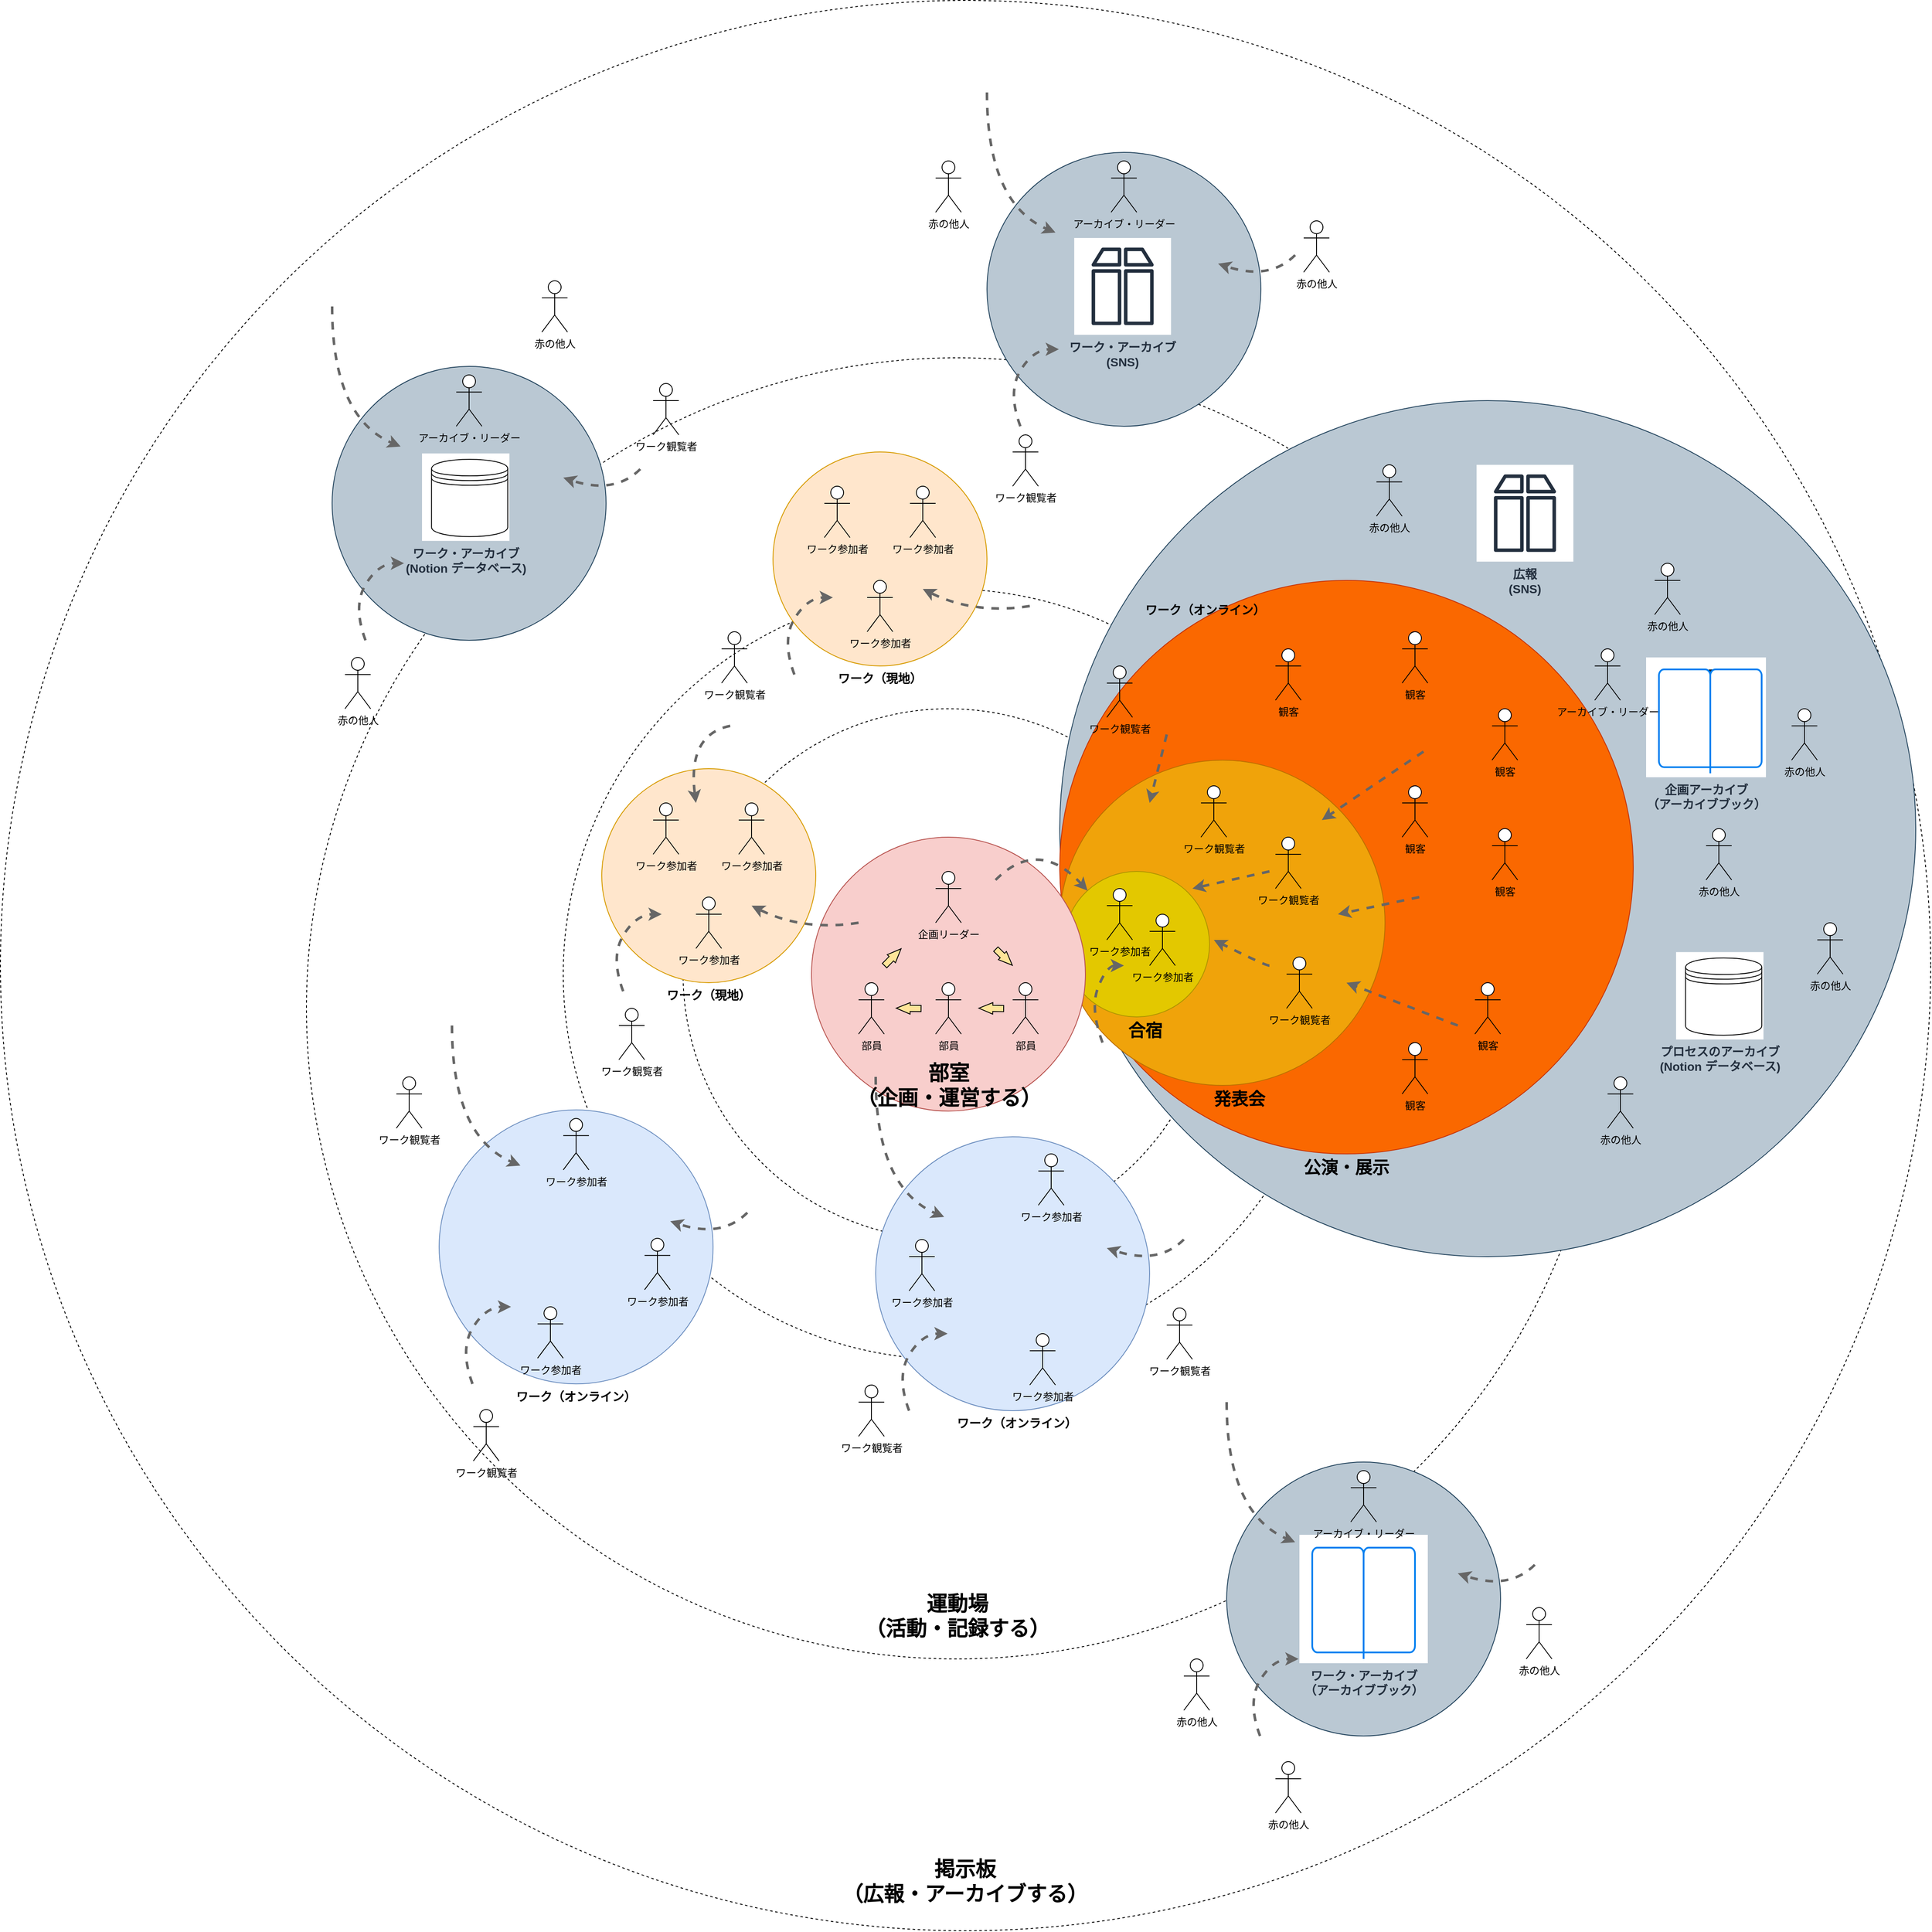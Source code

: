 <mxfile version="26.1.1" pages="3">
  <diagram id="GCzewuUVRV8LeXyWW3A1" name="ver0.3">
    <mxGraphModel grid="1" page="1" gridSize="10" guides="1" tooltips="1" connect="1" arrows="1" fold="1" pageScale="1" pageWidth="827" pageHeight="1169" math="0" shadow="0">
      <root>
        <mxCell id="0" />
        <mxCell id="1" parent="0" />
        <mxCell id="q--9JxwzpQOahzeRAk-v-1" value="" style="ellipse;whiteSpace=wrap;html=1;aspect=fixed;dashed=1;" vertex="1" parent="1">
          <mxGeometry x="-662.5" y="-787.5" width="2255" height="2255" as="geometry" />
        </mxCell>
        <mxCell id="q--9JxwzpQOahzeRAk-v-2" value="" style="group;movable=1;resizable=1;rotatable=1;deletable=1;editable=1;locked=0;connectable=1;" connectable="0" vertex="1" parent="1">
          <mxGeometry x="-5" y="-100" width="1580" height="1430" as="geometry" />
        </mxCell>
        <mxCell id="q--9JxwzpQOahzeRAk-v-3" value="" style="group;movable=1;resizable=1;rotatable=1;deletable=1;editable=1;locked=0;connectable=1;" connectable="0" vertex="1" parent="q--9JxwzpQOahzeRAk-v-2">
          <mxGeometry x="-300" y="-350" width="1880" height="1780" as="geometry" />
        </mxCell>
        <mxCell id="q--9JxwzpQOahzeRAk-v-4" value="" style="ellipse;whiteSpace=wrap;html=1;aspect=fixed;dashed=1;movable=1;resizable=1;rotatable=1;deletable=1;editable=1;locked=0;connectable=1;" vertex="1" parent="q--9JxwzpQOahzeRAk-v-3">
          <mxGeometry y="80" width="1520" height="1520" as="geometry" />
        </mxCell>
        <mxCell id="q--9JxwzpQOahzeRAk-v-5" value="" style="ellipse;whiteSpace=wrap;html=1;aspect=fixed;dashed=1;movable=1;resizable=1;rotatable=1;deletable=1;editable=1;locked=0;connectable=1;" vertex="1" parent="q--9JxwzpQOahzeRAk-v-3">
          <mxGeometry x="300" y="350" width="900" height="900" as="geometry" />
        </mxCell>
        <mxCell id="q--9JxwzpQOahzeRAk-v-6" value="" style="ellipse;whiteSpace=wrap;html=1;aspect=fixed;dashed=1;movable=1;resizable=1;rotatable=1;deletable=1;editable=1;locked=0;connectable=1;" vertex="1" parent="q--9JxwzpQOahzeRAk-v-3">
          <mxGeometry x="440" y="490" width="620" height="620" as="geometry" />
        </mxCell>
        <mxCell id="q--9JxwzpQOahzeRAk-v-184" value="&lt;span style=&quot;color: rgba(0, 0, 0, 0); font-family: monospace; font-size: 0px; text-align: start; text-wrap-mode: nowrap;&quot;&gt;%3CmxGraphModel%3E%3Croot%3E%3CmxCell%20id%3D%220%22%2F%3E%3CmxCell%20id%3D%221%22%20parent%3D%220%22%2F%3E%3CmxCell%20id%3D%222%22%20value%3D%22%22%20style%3D%22curved%3D1%3BendArrow%3Dclassic%3Bhtml%3D1%3Brounded%3D0%3BfillColor%3D%23f5f5f5%3BstrokeColor%3D%23666666%3BstrokeWidth%3D3%3Bmovable%3D1%3Bresizable%3D1%3Brotatable%3D1%3Bdeletable%3D1%3Beditable%3D1%3Blocked%3D0%3Bconnectable%3D1%3BexitX%3D0.5%3BexitY%3D0%3BexitDx%3D0%3BexitDy%3D0%3BexitPerimeter%3D0%3BentryX%3D0%3BentryY%3D0.333%3BentryDx%3D0%3BentryDy%3D0%3BentryPerimeter%3D0%3Bdashed%3D1%3B%22%20edge%3D%221%22%20parent%3D%221%22%3E%3CmxGeometry%20width%3D%2250%22%20height%3D%2250%22%20relative%3D%221%22%20as%3D%22geometry%22%3E%3CmxPoint%20x%3D%22645%22%20y%3D%22450%22%20as%3D%22sourcePoint%22%2F%3E%3CmxPoint%20x%3D%22690%22%20y%3D%22320%22%20as%3D%22targetPoint%22%2F%3E%3CArray%20as%3D%22points%22%3E%3CmxPoint%20x%3D%22630%22%20y%3D%22370%22%2F%3E%3CmxPoint%20x%3D%22660%22%20y%3D%22320%22%2F%3E%3C%2FArray%3E%3C%2FmxGeometry%3E%3C%2FmxCell%3E%3C%2Froot%3E%3C%2FmxGraphModel%3E&lt;/span&gt;" style="ellipse;whiteSpace=wrap;html=1;aspect=fixed;movable=1;resizable=1;rotatable=1;deletable=1;editable=1;locked=0;connectable=1;fillColor=#bac8d3;strokeColor=#23445d;" vertex="1" parent="q--9JxwzpQOahzeRAk-v-3">
          <mxGeometry x="880" y="130" width="1000" height="1000" as="geometry" />
        </mxCell>
        <mxCell id="q--9JxwzpQOahzeRAk-v-7" value="&lt;span style=&quot;color: rgba(0, 0, 0, 0); font-family: monospace; font-size: 0px; text-align: start; text-wrap-mode: nowrap;&quot;&gt;%3CmxGraphModel%3E%3Croot%3E%3CmxCell%20id%3D%220%22%2F%3E%3CmxCell%20id%3D%221%22%20parent%3D%220%22%2F%3E%3CmxCell%20id%3D%222%22%20value%3D%22%22%20style%3D%22curved%3D1%3BendArrow%3Dclassic%3Bhtml%3D1%3Brounded%3D0%3BfillColor%3D%23f5f5f5%3BstrokeColor%3D%23666666%3BstrokeWidth%3D3%3Bmovable%3D1%3Bresizable%3D1%3Brotatable%3D1%3Bdeletable%3D1%3Beditable%3D1%3Blocked%3D0%3Bconnectable%3D1%3BexitX%3D0.5%3BexitY%3D0%3BexitDx%3D0%3BexitDy%3D0%3BexitPerimeter%3D0%3BentryX%3D0%3BentryY%3D0.333%3BentryDx%3D0%3BentryDy%3D0%3BentryPerimeter%3D0%3Bdashed%3D1%3B%22%20edge%3D%221%22%20parent%3D%221%22%3E%3CmxGeometry%20width%3D%2250%22%20height%3D%2250%22%20relative%3D%221%22%20as%3D%22geometry%22%3E%3CmxPoint%20x%3D%22645%22%20y%3D%22450%22%20as%3D%22sourcePoint%22%2F%3E%3CmxPoint%20x%3D%22690%22%20y%3D%22320%22%20as%3D%22targetPoint%22%2F%3E%3CArray%20as%3D%22points%22%3E%3CmxPoint%20x%3D%22630%22%20y%3D%22370%22%2F%3E%3CmxPoint%20x%3D%22660%22%20y%3D%22320%22%2F%3E%3C%2FArray%3E%3C%2FmxGeometry%3E%3C%2FmxCell%3E%3C%2Froot%3E%3C%2FmxGraphModel%3E&lt;/span&gt;" style="ellipse;whiteSpace=wrap;html=1;aspect=fixed;movable=1;resizable=1;rotatable=1;deletable=1;editable=1;locked=0;connectable=1;fillColor=#fa6800;strokeColor=#C73500;fontColor=#000000;" vertex="1" parent="q--9JxwzpQOahzeRAk-v-3">
          <mxGeometry x="880" y="340" width="670" height="670" as="geometry" />
        </mxCell>
        <mxCell id="q--9JxwzpQOahzeRAk-v-8" value="&lt;span style=&quot;color: rgba(0, 0, 0, 0); font-family: monospace; font-size: 0px; text-align: start; text-wrap-mode: nowrap;&quot;&gt;%3CmxGraphModel%3E%3Croot%3E%3CmxCell%20id%3D%220%22%2F%3E%3CmxCell%20id%3D%221%22%20parent%3D%220%22%2F%3E%3CmxCell%20id%3D%222%22%20value%3D%22%22%20style%3D%22curved%3D1%3BendArrow%3Dclassic%3Bhtml%3D1%3Brounded%3D0%3BfillColor%3D%23f5f5f5%3BstrokeColor%3D%23666666%3BstrokeWidth%3D3%3Bmovable%3D1%3Bresizable%3D1%3Brotatable%3D1%3Bdeletable%3D1%3Beditable%3D1%3Blocked%3D0%3Bconnectable%3D1%3BexitX%3D0.5%3BexitY%3D0%3BexitDx%3D0%3BexitDy%3D0%3BexitPerimeter%3D0%3BentryX%3D0%3BentryY%3D0.333%3BentryDx%3D0%3BentryDy%3D0%3BentryPerimeter%3D0%3Bdashed%3D1%3B%22%20edge%3D%221%22%20parent%3D%221%22%3E%3CmxGeometry%20width%3D%2250%22%20height%3D%2250%22%20relative%3D%221%22%20as%3D%22geometry%22%3E%3CmxPoint%20x%3D%22645%22%20y%3D%22450%22%20as%3D%22sourcePoint%22%2F%3E%3CmxPoint%20x%3D%22690%22%20y%3D%22320%22%20as%3D%22targetPoint%22%2F%3E%3CArray%20as%3D%22points%22%3E%3CmxPoint%20x%3D%22630%22%20y%3D%22370%22%2F%3E%3CmxPoint%20x%3D%22660%22%20y%3D%22320%22%2F%3E%3C%2FArray%3E%3C%2FmxGeometry%3E%3C%2FmxCell%3E%3C%2Froot%3E%3C%2FmxGraphModel%3E&lt;/span&gt;" style="ellipse;whiteSpace=wrap;html=1;aspect=fixed;movable=1;resizable=1;rotatable=1;deletable=1;editable=1;locked=0;connectable=1;fillColor=#f0a30a;strokeColor=#BD7000;fontColor=#000000;" vertex="1" parent="q--9JxwzpQOahzeRAk-v-3">
          <mxGeometry x="880" y="550" width="380" height="380" as="geometry" />
        </mxCell>
        <mxCell id="q--9JxwzpQOahzeRAk-v-9" value="" style="group;movable=1;resizable=1;rotatable=1;deletable=1;editable=1;locked=0;connectable=1;" connectable="0" vertex="1" parent="q--9JxwzpQOahzeRAk-v-3">
          <mxGeometry x="590" y="640" width="610" height="610" as="geometry" />
        </mxCell>
        <mxCell id="q--9JxwzpQOahzeRAk-v-10" value="&lt;span style=&quot;color: rgba(0, 0, 0, 0); font-family: monospace; font-size: 0px; text-align: start; text-wrap-mode: nowrap;&quot;&gt;%3CmxGraphModel%3E%3Croot%3E%3CmxCell%20id%3D%220%22%2F%3E%3CmxCell%20id%3D%221%22%20parent%3D%220%22%2F%3E%3CmxCell%20id%3D%222%22%20value%3D%22%22%20style%3D%22curved%3D1%3BendArrow%3Dclassic%3Bhtml%3D1%3Brounded%3D0%3BfillColor%3D%23f5f5f5%3BstrokeColor%3D%23666666%3BstrokeWidth%3D3%3Bmovable%3D1%3Bresizable%3D1%3Brotatable%3D1%3Bdeletable%3D1%3Beditable%3D1%3Blocked%3D0%3Bconnectable%3D1%3BexitX%3D0.5%3BexitY%3D0%3BexitDx%3D0%3BexitDy%3D0%3BexitPerimeter%3D0%3BentryX%3D0%3BentryY%3D0.333%3BentryDx%3D0%3BentryDy%3D0%3BentryPerimeter%3D0%3Bdashed%3D1%3B%22%20edge%3D%221%22%20parent%3D%221%22%3E%3CmxGeometry%20width%3D%2250%22%20height%3D%2250%22%20relative%3D%221%22%20as%3D%22geometry%22%3E%3CmxPoint%20x%3D%22645%22%20y%3D%22450%22%20as%3D%22sourcePoint%22%2F%3E%3CmxPoint%20x%3D%22690%22%20y%3D%22320%22%20as%3D%22targetPoint%22%2F%3E%3CArray%20as%3D%22points%22%3E%3CmxPoint%20x%3D%22630%22%20y%3D%22370%22%2F%3E%3CmxPoint%20x%3D%22660%22%20y%3D%22320%22%2F%3E%3C%2FArray%3E%3C%2FmxGeometry%3E%3C%2FmxCell%3E%3C%2Froot%3E%3C%2FmxGraphModel%3E&lt;/span&gt;" style="ellipse;whiteSpace=wrap;html=1;aspect=fixed;movable=1;resizable=1;rotatable=1;deletable=1;editable=1;locked=0;connectable=1;fillColor=#e3c800;fontColor=#000000;strokeColor=#B09500;" vertex="1" parent="q--9JxwzpQOahzeRAk-v-9">
          <mxGeometry x="295" y="40" width="170" height="170" as="geometry" />
        </mxCell>
        <mxCell id="q--9JxwzpQOahzeRAk-v-11" value="ワーク参加者" style="shape=umlActor;verticalLabelPosition=bottom;verticalAlign=top;html=1;outlineConnect=0;movable=1;resizable=1;rotatable=1;deletable=1;editable=1;locked=0;connectable=1;" vertex="1" parent="q--9JxwzpQOahzeRAk-v-9">
          <mxGeometry x="345" y="60" width="30" height="60" as="geometry" />
        </mxCell>
        <mxCell id="q--9JxwzpQOahzeRAk-v-12" value="ワーク参加者" style="shape=umlActor;verticalLabelPosition=bottom;verticalAlign=top;html=1;outlineConnect=0;movable=1;resizable=1;rotatable=1;deletable=1;editable=1;locked=0;connectable=1;" vertex="1" parent="q--9JxwzpQOahzeRAk-v-9">
          <mxGeometry x="395" y="90" width="30" height="60" as="geometry" />
        </mxCell>
        <mxCell id="q--9JxwzpQOahzeRAk-v-13" value="" style="group;movable=1;resizable=1;rotatable=1;deletable=1;editable=1;locked=0;connectable=1;" connectable="0" vertex="1" parent="q--9JxwzpQOahzeRAk-v-9">
          <mxGeometry width="320" height="360" as="geometry" />
        </mxCell>
        <mxCell id="q--9JxwzpQOahzeRAk-v-14" value="" style="ellipse;whiteSpace=wrap;html=1;aspect=fixed;movable=1;resizable=1;rotatable=1;deletable=1;editable=1;locked=0;connectable=1;fillColor=#f8cecc;strokeColor=#b85450;" vertex="1" parent="q--9JxwzpQOahzeRAk-v-13">
          <mxGeometry width="320" height="320" as="geometry" />
        </mxCell>
        <mxCell id="q--9JxwzpQOahzeRAk-v-15" value="部員" style="shape=umlActor;verticalLabelPosition=bottom;verticalAlign=top;html=1;outlineConnect=0;movable=1;resizable=1;rotatable=1;deletable=1;editable=1;locked=0;connectable=1;" vertex="1" parent="q--9JxwzpQOahzeRAk-v-13">
          <mxGeometry x="55" y="170" width="30" height="60" as="geometry" />
        </mxCell>
        <mxCell id="q--9JxwzpQOahzeRAk-v-16" value="部員" style="shape=umlActor;verticalLabelPosition=bottom;verticalAlign=top;html=1;outlineConnect=0;movable=1;resizable=1;rotatable=1;deletable=1;editable=1;locked=0;connectable=1;" vertex="1" parent="q--9JxwzpQOahzeRAk-v-13">
          <mxGeometry x="145" y="170" width="30" height="60" as="geometry" />
        </mxCell>
        <mxCell id="q--9JxwzpQOahzeRAk-v-17" value="企画リーダー" style="shape=umlActor;verticalLabelPosition=bottom;verticalAlign=top;html=1;outlineConnect=0;movable=1;resizable=1;rotatable=1;deletable=1;editable=1;locked=0;connectable=1;" vertex="1" parent="q--9JxwzpQOahzeRAk-v-13">
          <mxGeometry x="145" y="40" width="30" height="60" as="geometry" />
        </mxCell>
        <mxCell id="q--9JxwzpQOahzeRAk-v-18" value="部員" style="shape=umlActor;verticalLabelPosition=bottom;verticalAlign=top;html=1;outlineConnect=0;movable=1;resizable=1;rotatable=1;deletable=1;editable=1;locked=0;connectable=1;" vertex="1" parent="q--9JxwzpQOahzeRAk-v-13">
          <mxGeometry x="235" y="170" width="30" height="60" as="geometry" />
        </mxCell>
        <mxCell id="q--9JxwzpQOahzeRAk-v-19" value="" style="shape=flexArrow;endArrow=classic;html=1;rounded=0;fillColor=#FFE599;width=7.273;endSize=5.091;endWidth=5.197;movable=1;resizable=1;rotatable=1;deletable=1;editable=1;locked=0;connectable=1;" edge="1" parent="q--9JxwzpQOahzeRAk-v-13">
          <mxGeometry width="50" height="50" relative="1" as="geometry">
            <mxPoint x="225" y="200.21" as="sourcePoint" />
            <mxPoint x="195" y="199.78" as="targetPoint" />
          </mxGeometry>
        </mxCell>
        <mxCell id="q--9JxwzpQOahzeRAk-v-20" value="" style="shape=flexArrow;endArrow=classic;html=1;rounded=0;fillColor=#FFE599;width=7.273;endSize=5.091;endWidth=5.197;movable=1;resizable=1;rotatable=1;deletable=1;editable=1;locked=0;connectable=1;" edge="1" parent="q--9JxwzpQOahzeRAk-v-13">
          <mxGeometry width="50" height="50" relative="1" as="geometry">
            <mxPoint x="128.5" y="200.18" as="sourcePoint" />
            <mxPoint x="98.5" y="199.75" as="targetPoint" />
          </mxGeometry>
        </mxCell>
        <mxCell id="q--9JxwzpQOahzeRAk-v-21" value="" style="shape=flexArrow;endArrow=classic;html=1;rounded=0;fillColor=#FFE599;width=7.273;endSize=5.091;endWidth=5.197;movable=1;resizable=1;rotatable=1;deletable=1;editable=1;locked=0;connectable=1;" edge="1" parent="q--9JxwzpQOahzeRAk-v-13">
          <mxGeometry width="50" height="50" relative="1" as="geometry">
            <mxPoint x="85" y="150.43" as="sourcePoint" />
            <mxPoint x="105" y="130" as="targetPoint" />
          </mxGeometry>
        </mxCell>
        <mxCell id="q--9JxwzpQOahzeRAk-v-22" value="" style="shape=flexArrow;endArrow=classic;html=1;rounded=0;fillColor=#FFE599;width=7.273;endSize=5.091;endWidth=5.197;movable=1;resizable=1;rotatable=1;deletable=1;editable=1;locked=0;connectable=1;" edge="1" parent="q--9JxwzpQOahzeRAk-v-13">
          <mxGeometry width="50" height="50" relative="1" as="geometry">
            <mxPoint x="215" y="130.43" as="sourcePoint" />
            <mxPoint x="235" y="150" as="targetPoint" />
          </mxGeometry>
        </mxCell>
        <mxCell id="q--9JxwzpQOahzeRAk-v-23" value="&lt;b style=&quot;&quot;&gt;&lt;font style=&quot;font-size: 24px;&quot;&gt;部室&lt;br&gt;（企画・運営する）&lt;/font&gt;&lt;/b&gt;" style="text;html=1;align=center;verticalAlign=middle;whiteSpace=wrap;rounded=0;movable=1;resizable=1;rotatable=1;deletable=1;editable=1;locked=0;connectable=1;" vertex="1" parent="q--9JxwzpQOahzeRAk-v-13">
          <mxGeometry x="50.62" y="270" width="218.75" height="40" as="geometry" />
        </mxCell>
        <mxCell id="q--9JxwzpQOahzeRAk-v-24" value="ワーク観覧者" style="shape=umlActor;verticalLabelPosition=bottom;verticalAlign=top;html=1;outlineConnect=0;movable=1;resizable=1;rotatable=1;deletable=1;editable=1;locked=0;connectable=1;" vertex="1" parent="q--9JxwzpQOahzeRAk-v-9">
          <mxGeometry x="542" width="30" height="60" as="geometry" />
        </mxCell>
        <mxCell id="q--9JxwzpQOahzeRAk-v-25" value="ワーク観覧者" style="shape=umlActor;verticalLabelPosition=bottom;verticalAlign=top;html=1;outlineConnect=0;movable=1;resizable=1;rotatable=1;deletable=1;editable=1;locked=0;connectable=1;" vertex="1" parent="q--9JxwzpQOahzeRAk-v-9">
          <mxGeometry x="415" y="550" width="30" height="60" as="geometry" />
        </mxCell>
        <mxCell id="q--9JxwzpQOahzeRAk-v-26" value="ワーク観覧者" style="shape=umlActor;verticalLabelPosition=bottom;verticalAlign=top;html=1;outlineConnect=0;movable=1;resizable=1;rotatable=1;deletable=1;editable=1;locked=0;connectable=1;" vertex="1" parent="q--9JxwzpQOahzeRAk-v-3">
          <mxGeometry x="935" y="440" width="30" height="60" as="geometry" />
        </mxCell>
        <mxCell id="q--9JxwzpQOahzeRAk-v-27" value="ワーク観覧者" style="shape=umlActor;verticalLabelPosition=bottom;verticalAlign=top;html=1;outlineConnect=0;movable=1;resizable=1;rotatable=1;deletable=1;editable=1;locked=0;connectable=1;" vertex="1" parent="q--9JxwzpQOahzeRAk-v-3">
          <mxGeometry x="485" y="400" width="30" height="60" as="geometry" />
        </mxCell>
        <mxCell id="q--9JxwzpQOahzeRAk-v-28" value="ワーク観覧者" style="shape=umlActor;verticalLabelPosition=bottom;verticalAlign=top;html=1;outlineConnect=0;movable=1;resizable=1;rotatable=1;deletable=1;editable=1;locked=0;connectable=1;" vertex="1" parent="q--9JxwzpQOahzeRAk-v-3">
          <mxGeometry x="365" y="840" width="30" height="60" as="geometry" />
        </mxCell>
        <mxCell id="q--9JxwzpQOahzeRAk-v-29" value="" style="curved=1;endArrow=classic;html=1;rounded=0;entryX=1;entryY=1;entryDx=0;entryDy=0;entryPerimeter=0;strokeWidth=3;fillColor=#f5f5f5;strokeColor=#666666;dashed=1;movable=1;resizable=1;rotatable=1;deletable=1;editable=1;locked=0;connectable=1;" edge="1" parent="q--9JxwzpQOahzeRAk-v-3">
          <mxGeometry width="50" height="50" relative="1" as="geometry">
            <mxPoint x="1125" y="790" as="sourcePoint" />
            <mxPoint x="1060" y="760" as="targetPoint" />
            <Array as="points">
              <mxPoint x="1120" y="790" />
            </Array>
          </mxGeometry>
        </mxCell>
        <mxCell id="q--9JxwzpQOahzeRAk-v-30" value="" style="curved=1;endArrow=classic;html=1;rounded=0;fillColor=#f5f5f5;strokeColor=#666666;strokeWidth=3;movable=1;resizable=1;rotatable=1;deletable=1;editable=1;locked=0;connectable=1;dashed=1;" edge="1" parent="q--9JxwzpQOahzeRAk-v-3">
          <mxGeometry width="50" height="50" relative="1" as="geometry">
            <mxPoint x="930" y="880" as="sourcePoint" />
            <mxPoint x="955" y="790" as="targetPoint" />
            <Array as="points">
              <mxPoint x="915" y="840" />
              <mxPoint x="935" y="790" />
            </Array>
          </mxGeometry>
        </mxCell>
        <mxCell id="q--9JxwzpQOahzeRAk-v-31" value="" style="curved=1;endArrow=classic;html=1;rounded=0;fillColor=#f5f5f5;strokeColor=#666666;strokeWidth=3;movable=1;resizable=1;rotatable=1;deletable=1;editable=1;locked=0;connectable=1;dashed=1;" edge="1" parent="q--9JxwzpQOahzeRAk-v-3" target="q--9JxwzpQOahzeRAk-v-10">
          <mxGeometry width="50" height="50" relative="1" as="geometry">
            <mxPoint x="805" y="690" as="sourcePoint" />
            <mxPoint x="935" y="673.684" as="targetPoint" />
            <Array as="points">
              <mxPoint x="855" y="640" />
            </Array>
          </mxGeometry>
        </mxCell>
        <mxCell id="q--9JxwzpQOahzeRAk-v-32" value="ワーク観覧者" style="shape=umlActor;verticalLabelPosition=bottom;verticalAlign=top;html=1;outlineConnect=0;movable=1;resizable=1;rotatable=1;deletable=1;editable=1;locked=0;connectable=1;" vertex="1" parent="q--9JxwzpQOahzeRAk-v-3">
          <mxGeometry x="1045" y="580" width="30" height="60" as="geometry" />
        </mxCell>
        <mxCell id="q--9JxwzpQOahzeRAk-v-33" value="&lt;font style=&quot;font-size: 20px;&quot;&gt;&lt;b style=&quot;&quot;&gt;合宿&lt;/b&gt;&lt;/font&gt;" style="text;html=1;align=center;verticalAlign=middle;whiteSpace=wrap;rounded=0;movable=1;resizable=1;rotatable=1;deletable=1;editable=1;locked=0;connectable=1;" vertex="1" parent="q--9JxwzpQOahzeRAk-v-3">
          <mxGeometry x="915" y="850" width="130" height="30" as="geometry" />
        </mxCell>
        <mxCell id="q--9JxwzpQOahzeRAk-v-34" value="ワーク観覧者" style="shape=umlActor;verticalLabelPosition=bottom;verticalAlign=top;html=1;outlineConnect=0;movable=1;resizable=1;rotatable=1;deletable=1;editable=1;locked=0;connectable=1;" vertex="1" parent="q--9JxwzpQOahzeRAk-v-3">
          <mxGeometry x="1145" y="780" width="30" height="60" as="geometry" />
        </mxCell>
        <mxCell id="q--9JxwzpQOahzeRAk-v-35" value="&lt;font style=&quot;font-size: 20px;&quot;&gt;&lt;b style=&quot;&quot;&gt;発表会&lt;/b&gt;&lt;/font&gt;" style="text;html=1;align=center;verticalAlign=middle;whiteSpace=wrap;rounded=0;movable=1;resizable=1;rotatable=1;deletable=1;editable=1;locked=0;connectable=1;" vertex="1" parent="q--9JxwzpQOahzeRAk-v-3">
          <mxGeometry x="1025" y="930" width="130" height="30" as="geometry" />
        </mxCell>
        <mxCell id="q--9JxwzpQOahzeRAk-v-36" value="&lt;span style=&quot;color: rgba(0, 0, 0, 0); font-family: monospace; font-size: 0px; text-align: start; text-wrap-mode: nowrap;&quot;&gt;%3CmxGraphModel%3E%3Croot%3E%3CmxCell%20id%3D%220%22%2F%3E%3CmxCell%20id%3D%221%22%20parent%3D%220%22%2F%3E%3CmxCell%20id%3D%222%22%20value%3D%22%22%20style%3D%22curved%3D1%3BendArrow%3Dclassic%3Bhtml%3D1%3Brounded%3D0%3BfillColor%3D%23f5f5f5%3BstrokeColor%3D%23666666%3BstrokeWidth%3D3%3Bmovable%3D1%3Bresizable%3D1%3Brotatable%3D1%3Bdeletable%3D1%3Beditable%3D1%3Blocked%3D0%3Bconnectable%3D1%3BexitX%3D0.5%3BexitY%3D0%3BexitDx%3D0%3BexitDy%3D0%3BexitPerimeter%3D0%3BentryX%3D0%3BentryY%3D0.333%3BentryDx%3D0%3BentryDy%3D0%3BentryPerimeter%3D0%3Bdashed%3D1%3B%22%20edge%3D%221%22%20parent%3D%221%22%3E%3CmxGeometry%20width%3D%2250%22%20height%3D%2250%22%20relative%3D%221%22%20as%3D%22geometry%22%3E%3CmxPoint%20x%3D%22645%22%20y%3D%22450%22%20as%3D%22sourcePoint%22%2F%3E%3CmxPoint%20x%3D%22690%22%20y%3D%22320%22%20as%3D%22targetPoint%22%2F%3E%3CArray%20as%3D%22points%22%3E%3CmxPoint%20x%3D%22630%22%20y%3D%22370%22%2F%3E%3CmxPoint%20x%3D%22660%22%20y%3D%22320%22%2F%3E%3C%2FArray%3E%3C%2FmxGeometry%3E%3C%2FmxCell%3E%3C%2Froot%3E%3C%2FmxGraphModel%3E&lt;/span&gt;" style="ellipse;whiteSpace=wrap;html=1;aspect=fixed;movable=1;resizable=1;rotatable=1;deletable=1;editable=1;locked=0;connectable=1;fillColor=#dae8fc;strokeColor=#6c8ebf;" vertex="1" parent="q--9JxwzpQOahzeRAk-v-3">
          <mxGeometry x="665" y="990" width="320" height="320" as="geometry" />
        </mxCell>
        <mxCell id="q--9JxwzpQOahzeRAk-v-38" value="&lt;font style=&quot;font-size: 20px;&quot;&gt;&lt;b style=&quot;&quot;&gt;公演・展示&lt;/b&gt;&lt;/font&gt;" style="text;html=1;align=center;verticalAlign=middle;whiteSpace=wrap;rounded=0;movable=1;resizable=1;rotatable=1;deletable=1;editable=1;locked=0;connectable=1;" vertex="1" parent="q--9JxwzpQOahzeRAk-v-3">
          <mxGeometry x="1150" y="1010" width="130" height="30" as="geometry" />
        </mxCell>
        <mxCell id="q--9JxwzpQOahzeRAk-v-39" value="観客" style="shape=umlActor;verticalLabelPosition=bottom;verticalAlign=top;html=1;outlineConnect=0;movable=1;resizable=1;rotatable=1;deletable=1;editable=1;locked=0;connectable=1;" vertex="1" parent="q--9JxwzpQOahzeRAk-v-3">
          <mxGeometry x="1132" y="420" width="30" height="60" as="geometry" />
        </mxCell>
        <mxCell id="q--9JxwzpQOahzeRAk-v-40" value="観客" style="shape=umlActor;verticalLabelPosition=bottom;verticalAlign=top;html=1;outlineConnect=0;movable=1;resizable=1;rotatable=1;deletable=1;editable=1;locked=0;connectable=1;" vertex="1" parent="q--9JxwzpQOahzeRAk-v-3">
          <mxGeometry x="1280" y="400" width="30" height="60" as="geometry" />
        </mxCell>
        <mxCell id="q--9JxwzpQOahzeRAk-v-41" value="観客" style="shape=umlActor;verticalLabelPosition=bottom;verticalAlign=top;html=1;outlineConnect=0;movable=1;resizable=1;rotatable=1;deletable=1;editable=1;locked=0;connectable=1;" vertex="1" parent="q--9JxwzpQOahzeRAk-v-3">
          <mxGeometry x="1385" y="490" width="30" height="60" as="geometry" />
        </mxCell>
        <mxCell id="q--9JxwzpQOahzeRAk-v-42" value="観客" style="shape=umlActor;verticalLabelPosition=bottom;verticalAlign=top;html=1;outlineConnect=0;movable=1;resizable=1;rotatable=1;deletable=1;editable=1;locked=0;connectable=1;" vertex="1" parent="q--9JxwzpQOahzeRAk-v-3">
          <mxGeometry x="1385" y="630" width="30" height="60" as="geometry" />
        </mxCell>
        <mxCell id="q--9JxwzpQOahzeRAk-v-43" value="観客" style="shape=umlActor;verticalLabelPosition=bottom;verticalAlign=top;html=1;outlineConnect=0;movable=1;resizable=1;rotatable=1;deletable=1;editable=1;locked=0;connectable=1;" vertex="1" parent="q--9JxwzpQOahzeRAk-v-3">
          <mxGeometry x="1365" y="810" width="30" height="60" as="geometry" />
        </mxCell>
        <mxCell id="q--9JxwzpQOahzeRAk-v-44" value="観客" style="shape=umlActor;verticalLabelPosition=bottom;verticalAlign=top;html=1;outlineConnect=0;movable=1;resizable=1;rotatable=1;deletable=1;editable=1;locked=0;connectable=1;" vertex="1" parent="q--9JxwzpQOahzeRAk-v-3">
          <mxGeometry x="1280" y="880" width="30" height="60" as="geometry" />
        </mxCell>
        <mxCell id="q--9JxwzpQOahzeRAk-v-45" value="観客" style="shape=umlActor;verticalLabelPosition=bottom;verticalAlign=top;html=1;outlineConnect=0;movable=1;resizable=1;rotatable=1;deletable=1;editable=1;locked=0;connectable=1;" vertex="1" parent="q--9JxwzpQOahzeRAk-v-3">
          <mxGeometry x="1280" y="580" width="30" height="60" as="geometry" />
        </mxCell>
        <mxCell id="q--9JxwzpQOahzeRAk-v-46" value="" style="group;movable=1;resizable=1;rotatable=1;deletable=1;editable=1;locked=0;connectable=1;" connectable="0" vertex="1" parent="q--9JxwzpQOahzeRAk-v-3">
          <mxGeometry x="545" y="190" width="250" height="290" as="geometry" />
        </mxCell>
        <mxCell id="q--9JxwzpQOahzeRAk-v-47" value="&lt;span style=&quot;color: rgba(0, 0, 0, 0); font-family: monospace; font-size: 0px; text-align: start; text-wrap-mode: nowrap;&quot;&gt;%3CmxGraphModel%3E%3Croot%3E%3CmxCell%20id%3D%220%22%2F%3E%3CmxCell%20id%3D%221%22%20parent%3D%220%22%2F%3E%3CmxCell%20id%3D%222%22%20value%3D%22%22%20style%3D%22curved%3D1%3BendArrow%3Dclassic%3Bhtml%3D1%3Brounded%3D0%3BfillColor%3D%23f5f5f5%3BstrokeColor%3D%23666666%3BstrokeWidth%3D3%3Bmovable%3D1%3Bresizable%3D1%3Brotatable%3D1%3Bdeletable%3D1%3Beditable%3D1%3Blocked%3D0%3Bconnectable%3D1%3BexitX%3D0.5%3BexitY%3D0%3BexitDx%3D0%3BexitDy%3D0%3BexitPerimeter%3D0%3BentryX%3D0%3BentryY%3D0.333%3BentryDx%3D0%3BentryDy%3D0%3BentryPerimeter%3D0%3Bdashed%3D1%3B%22%20edge%3D%221%22%20parent%3D%221%22%3E%3CmxGeometry%20width%3D%2250%22%20height%3D%2250%22%20relative%3D%221%22%20as%3D%22geometry%22%3E%3CmxPoint%20x%3D%22645%22%20y%3D%22450%22%20as%3D%22sourcePoint%22%2F%3E%3CmxPoint%20x%3D%22690%22%20y%3D%22320%22%20as%3D%22targetPoint%22%2F%3E%3CArray%20as%3D%22points%22%3E%3CmxPoint%20x%3D%22630%22%20y%3D%22370%22%2F%3E%3CmxPoint%20x%3D%22660%22%20y%3D%22320%22%2F%3E%3C%2FArray%3E%3C%2FmxGeometry%3E%3C%2FmxCell%3E%3C%2Froot%3E%3C%2FmxGraphModel%3E&lt;/span&gt;" style="ellipse;whiteSpace=wrap;html=1;aspect=fixed;movable=1;resizable=1;rotatable=1;deletable=1;editable=1;locked=0;connectable=1;fillColor=#ffe6cc;strokeColor=#d79b00;" vertex="1" parent="q--9JxwzpQOahzeRAk-v-46">
          <mxGeometry width="250" height="250" as="geometry" />
        </mxCell>
        <mxCell id="q--9JxwzpQOahzeRAk-v-48" value="ワーク参加者" style="shape=umlActor;verticalLabelPosition=bottom;verticalAlign=top;html=1;outlineConnect=0;movable=1;resizable=1;rotatable=1;deletable=1;editable=1;locked=0;connectable=1;" vertex="1" parent="q--9JxwzpQOahzeRAk-v-46">
          <mxGeometry x="60" y="40" width="30" height="60" as="geometry" />
        </mxCell>
        <mxCell id="q--9JxwzpQOahzeRAk-v-49" value="ワーク参加者" style="shape=umlActor;verticalLabelPosition=bottom;verticalAlign=top;html=1;outlineConnect=0;movable=1;resizable=1;rotatable=1;deletable=1;editable=1;locked=0;connectable=1;" vertex="1" parent="q--9JxwzpQOahzeRAk-v-46">
          <mxGeometry x="110" y="150" width="30" height="60" as="geometry" />
        </mxCell>
        <mxCell id="q--9JxwzpQOahzeRAk-v-50" value="ワーク参加者" style="shape=umlActor;verticalLabelPosition=bottom;verticalAlign=top;html=1;outlineConnect=0;movable=1;resizable=1;rotatable=1;deletable=1;editable=1;locked=0;connectable=1;" vertex="1" parent="q--9JxwzpQOahzeRAk-v-46">
          <mxGeometry x="160" y="40" width="30" height="60" as="geometry" />
        </mxCell>
        <mxCell id="q--9JxwzpQOahzeRAk-v-51" value="" style="curved=1;endArrow=classic;html=1;rounded=0;entryX=1;entryY=1;entryDx=0;entryDy=0;entryPerimeter=0;strokeWidth=3;fillColor=#f5f5f5;strokeColor=#666666;dashed=1;movable=1;resizable=1;rotatable=1;deletable=1;editable=1;locked=0;connectable=1;" edge="1" parent="q--9JxwzpQOahzeRAk-v-46">
          <mxGeometry width="50" height="50" relative="1" as="geometry">
            <mxPoint x="300" y="180" as="sourcePoint" />
            <mxPoint x="175" y="160" as="targetPoint" />
            <Array as="points">
              <mxPoint x="235" y="190" />
            </Array>
          </mxGeometry>
        </mxCell>
        <mxCell id="q--9JxwzpQOahzeRAk-v-52" value="" style="curved=1;endArrow=classic;html=1;rounded=0;fillColor=#f5f5f5;strokeColor=#666666;strokeWidth=3;movable=1;resizable=1;rotatable=1;deletable=1;editable=1;locked=0;connectable=1;entryX=0;entryY=0.333;entryDx=0;entryDy=0;entryPerimeter=0;dashed=1;" edge="1" parent="q--9JxwzpQOahzeRAk-v-46">
          <mxGeometry width="50" height="50" relative="1" as="geometry">
            <mxPoint x="25" y="260" as="sourcePoint" />
            <mxPoint x="70" y="170" as="targetPoint" />
            <Array as="points">
              <mxPoint x="10" y="220" />
              <mxPoint x="40" y="170" />
            </Array>
          </mxGeometry>
        </mxCell>
        <mxCell id="q--9JxwzpQOahzeRAk-v-53" value="&lt;font style=&quot;font-size: 14px;&quot;&gt;&lt;b&gt;ワーク&lt;/b&gt;&lt;/font&gt;&lt;b style=&quot;font-size: 14px; background-color: transparent; color: light-dark(rgb(0, 0, 0), rgb(255, 255, 255));&quot;&gt;（現地）&lt;/b&gt;" style="text;html=1;align=center;verticalAlign=middle;whiteSpace=wrap;rounded=0;movable=1;resizable=1;rotatable=1;deletable=1;editable=1;locked=0;connectable=1;" vertex="1" parent="q--9JxwzpQOahzeRAk-v-46">
          <mxGeometry x="60" y="250" width="130" height="30" as="geometry" />
        </mxCell>
        <mxCell id="q--9JxwzpQOahzeRAk-v-54" value="ワーク観覧者" style="shape=umlActor;verticalLabelPosition=bottom;verticalAlign=top;html=1;outlineConnect=0;movable=1;resizable=1;rotatable=1;deletable=1;editable=1;locked=0;connectable=1;" vertex="1" parent="q--9JxwzpQOahzeRAk-v-3">
          <mxGeometry x="825" y="170" width="30" height="60" as="geometry" />
        </mxCell>
        <mxCell id="q--9JxwzpQOahzeRAk-v-55" value="ワーク観覧者" style="shape=umlActor;verticalLabelPosition=bottom;verticalAlign=top;html=1;outlineConnect=0;movable=1;resizable=1;rotatable=1;deletable=1;editable=1;locked=0;connectable=1;" vertex="1" parent="q--9JxwzpQOahzeRAk-v-3">
          <mxGeometry x="645" y="1280" width="30" height="60" as="geometry" />
        </mxCell>
        <mxCell id="q--9JxwzpQOahzeRAk-v-56" value="" style="curved=1;endArrow=classic;html=1;rounded=0;entryX=1;entryY=1;entryDx=0;entryDy=0;entryPerimeter=0;strokeWidth=3;fillColor=#f5f5f5;strokeColor=#666666;dashed=1;movable=1;resizable=1;rotatable=1;deletable=1;editable=1;locked=0;connectable=1;" edge="1" parent="q--9JxwzpQOahzeRAk-v-3">
          <mxGeometry width="50" height="50" relative="1" as="geometry">
            <mxPoint x="1300" y="710" as="sourcePoint" />
            <mxPoint x="1205" y="730" as="targetPoint" />
            <Array as="points" />
          </mxGeometry>
        </mxCell>
        <mxCell id="q--9JxwzpQOahzeRAk-v-66" value="&lt;b style=&quot;&quot;&gt;&lt;font style=&quot;font-size: 24px;&quot;&gt;運動場&lt;br&gt;（活動・記録する）&lt;/font&gt;&lt;/b&gt;" style="text;html=1;align=center;verticalAlign=middle;whiteSpace=wrap;rounded=0;movable=1;resizable=1;rotatable=1;deletable=1;editable=1;locked=0;connectable=1;" vertex="1" parent="q--9JxwzpQOahzeRAk-v-3">
          <mxGeometry x="650.63" y="1530" width="218.75" height="40" as="geometry" />
        </mxCell>
        <mxCell id="q--9JxwzpQOahzeRAk-v-67" value="" style="group;movable=1;resizable=1;rotatable=1;deletable=1;editable=1;locked=0;connectable=1;" connectable="0" vertex="1" parent="q--9JxwzpQOahzeRAk-v-3">
          <mxGeometry x="30.0" width="380" height="440" as="geometry" />
        </mxCell>
        <mxCell id="q--9JxwzpQOahzeRAk-v-68" value="&lt;span style=&quot;color: rgba(0, 0, 0, 0); font-family: monospace; font-size: 0px; text-align: start; text-wrap-mode: nowrap;&quot;&gt;%3CmxGraphModel%3E%3Croot%3E%3CmxCell%20id%3D%220%22%2F%3E%3CmxCell%20id%3D%221%22%20parent%3D%220%22%2F%3E%3CmxCell%20id%3D%222%22%20value%3D%22%22%20style%3D%22curved%3D1%3BendArrow%3Dclassic%3Bhtml%3D1%3Brounded%3D0%3BfillColor%3D%23f5f5f5%3BstrokeColor%3D%23666666%3BstrokeWidth%3D3%3Bmovable%3D1%3Bresizable%3D1%3Brotatable%3D1%3Bdeletable%3D1%3Beditable%3D1%3Blocked%3D0%3Bconnectable%3D1%3BexitX%3D0.5%3BexitY%3D0%3BexitDx%3D0%3BexitDy%3D0%3BexitPerimeter%3D0%3BentryX%3D0%3BentryY%3D0.333%3BentryDx%3D0%3BentryDy%3D0%3BentryPerimeter%3D0%3Bdashed%3D1%3B%22%20edge%3D%221%22%20parent%3D%221%22%3E%3CmxGeometry%20width%3D%2250%22%20height%3D%2250%22%20relative%3D%221%22%20as%3D%22geometry%22%3E%3CmxPoint%20x%3D%22645%22%20y%3D%22450%22%20as%3D%22sourcePoint%22%2F%3E%3CmxPoint%20x%3D%22690%22%20y%3D%22320%22%20as%3D%22targetPoint%22%2F%3E%3CArray%20as%3D%22points%22%3E%3CmxPoint%20x%3D%22630%22%20y%3D%22370%22%2F%3E%3CmxPoint%20x%3D%22660%22%20y%3D%22320%22%2F%3E%3C%2FArray%3E%3C%2FmxGeometry%3E%3C%2FmxCell%3E%3C%2Froot%3E%3C%2FmxGraphModel%3E&lt;/span&gt;" style="ellipse;whiteSpace=wrap;html=1;aspect=fixed;movable=1;resizable=1;rotatable=1;deletable=1;editable=1;locked=0;connectable=1;fillColor=#bac8d3;strokeColor=#23445d;" vertex="1" parent="q--9JxwzpQOahzeRAk-v-67">
          <mxGeometry y="90" width="320" height="320" as="geometry" />
        </mxCell>
        <mxCell id="q--9JxwzpQOahzeRAk-v-73" value="" style="curved=1;endArrow=classic;html=1;rounded=0;strokeWidth=3;fillColor=#f5f5f5;strokeColor=#666666;dashed=1;movable=1;resizable=1;rotatable=1;deletable=1;editable=1;locked=0;connectable=1;" edge="1" parent="q--9JxwzpQOahzeRAk-v-67">
          <mxGeometry width="50" height="50" relative="1" as="geometry">
            <mxPoint x="360" y="210" as="sourcePoint" />
            <mxPoint x="270" y="220" as="targetPoint" />
            <Array as="points">
              <mxPoint x="330" y="240" />
            </Array>
          </mxGeometry>
        </mxCell>
        <mxCell id="q--9JxwzpQOahzeRAk-v-74" value="" style="curved=1;endArrow=classic;html=1;rounded=0;fillColor=#f5f5f5;strokeColor=#666666;strokeWidth=3;movable=1;resizable=1;rotatable=1;deletable=1;editable=1;locked=0;connectable=1;entryX=0;entryY=0.333;entryDx=0;entryDy=0;entryPerimeter=0;dashed=1;" edge="1" parent="q--9JxwzpQOahzeRAk-v-67">
          <mxGeometry width="50" height="50" relative="1" as="geometry">
            <mxPoint x="39" y="410" as="sourcePoint" />
            <mxPoint x="84" y="320" as="targetPoint" />
            <Array as="points">
              <mxPoint x="24" y="370" />
              <mxPoint x="54" y="320" />
            </Array>
          </mxGeometry>
        </mxCell>
        <mxCell id="q--9JxwzpQOahzeRAk-v-75" value="" style="curved=1;endArrow=classic;html=1;rounded=0;fillColor=#f5f5f5;strokeColor=#666666;strokeWidth=3;movable=1;resizable=1;rotatable=1;deletable=1;editable=1;locked=0;connectable=1;dashed=1;" edge="1" parent="q--9JxwzpQOahzeRAk-v-67">
          <mxGeometry width="50" height="50" relative="1" as="geometry">
            <mxPoint y="20" as="sourcePoint" />
            <mxPoint x="80" y="183.684" as="targetPoint" />
            <Array as="points">
              <mxPoint y="150" />
            </Array>
          </mxGeometry>
        </mxCell>
        <mxCell id="q--9JxwzpQOahzeRAk-v-78" value="赤の他人" style="shape=umlActor;verticalLabelPosition=bottom;verticalAlign=top;html=1;outlineConnect=0;movable=1;resizable=1;rotatable=1;deletable=1;editable=1;locked=0;connectable=1;" vertex="1" parent="q--9JxwzpQOahzeRAk-v-67">
          <mxGeometry x="245.0" y="-10" width="30" height="60" as="geometry" />
        </mxCell>
        <mxCell id="q--9JxwzpQOahzeRAk-v-202" value="" style="group" connectable="0" vertex="1" parent="q--9JxwzpQOahzeRAk-v-67">
          <mxGeometry x="105" y="190" width="115" height="107.5" as="geometry" />
        </mxCell>
        <mxCell id="q--9JxwzpQOahzeRAk-v-167" value="&lt;font style=&quot;font-size: 14px;&quot;&gt;&lt;b style=&quot;&quot;&gt;ワーク・アーカイブ&lt;br&gt;(Notion データベース)&lt;/b&gt;&lt;/font&gt;" style="sketch=0;outlineConnect=0;fontColor=#232F3E;gradientColor=none;strokeColor=#232F3E;fillColor=#ffffff;dashed=0;verticalLabelPosition=bottom;verticalAlign=top;align=center;html=1;fontSize=12;fontStyle=0;aspect=fixed;shape=mxgraph.aws4.resourceIcon;resIcon=mxgraph.aws4.archive;" vertex="1" parent="q--9JxwzpQOahzeRAk-v-202">
          <mxGeometry y="1.734" width="102.141" height="102.141" as="geometry" />
        </mxCell>
        <mxCell id="q--9JxwzpQOahzeRAk-v-182" value="" style="shape=datastore;html=1;labelPosition=center;verticalLabelPosition=bottom;align=center;verticalAlign=top;" vertex="1" parent="q--9JxwzpQOahzeRAk-v-202">
          <mxGeometry x="11.129" y="8.669" width="89.032" height="90.161" as="geometry" />
        </mxCell>
        <mxCell id="q--9JxwzpQOahzeRAk-v-201" value="" style="shape=image;verticalLabelPosition=bottom;labelBackgroundColor=default;verticalAlign=top;aspect=fixed;imageAspect=0;image=https://upload.wikimedia.org/wikipedia/commons/thumb/e/e9/Notion-logo.svg/1024px-Notion-logo.svg.png;" vertex="1" parent="q--9JxwzpQOahzeRAk-v-202">
          <mxGeometry width="105.545" height="105.545" as="geometry" />
        </mxCell>
        <mxCell id="q--9JxwzpQOahzeRAk-v-219" value="アーカイブ・リーダー" style="shape=umlActor;verticalLabelPosition=bottom;verticalAlign=top;html=1;outlineConnect=0;movable=1;resizable=1;rotatable=1;deletable=1;editable=1;locked=0;connectable=1;" vertex="1" parent="q--9JxwzpQOahzeRAk-v-67">
          <mxGeometry x="145.0" y="100" width="30" height="60" as="geometry" />
        </mxCell>
        <mxCell id="q--9JxwzpQOahzeRAk-v-91" value="赤の他人" style="shape=umlActor;verticalLabelPosition=bottom;verticalAlign=top;html=1;outlineConnect=0;movable=1;resizable=1;rotatable=1;deletable=1;editable=1;locked=0;connectable=1;" vertex="1" parent="q--9JxwzpQOahzeRAk-v-3">
          <mxGeometry x="1735" y="490" width="30" height="60" as="geometry" />
        </mxCell>
        <mxCell id="q--9JxwzpQOahzeRAk-v-93" value="ワーク観覧者" style="shape=umlActor;verticalLabelPosition=bottom;verticalAlign=top;html=1;outlineConnect=0;movable=1;resizable=1;rotatable=1;deletable=1;editable=1;locked=0;connectable=1;" vertex="1" parent="q--9JxwzpQOahzeRAk-v-3">
          <mxGeometry x="405.0" y="110" width="30" height="60" as="geometry" />
        </mxCell>
        <mxCell id="q--9JxwzpQOahzeRAk-v-94" value="赤の他人" style="shape=umlActor;verticalLabelPosition=bottom;verticalAlign=top;html=1;outlineConnect=0;movable=1;resizable=1;rotatable=1;deletable=1;editable=1;locked=0;connectable=1;" vertex="1" parent="q--9JxwzpQOahzeRAk-v-3">
          <mxGeometry x="1635" y="630" width="30" height="60" as="geometry" />
        </mxCell>
        <mxCell id="q--9JxwzpQOahzeRAk-v-95" value="赤の他人" style="shape=umlActor;verticalLabelPosition=bottom;verticalAlign=top;html=1;outlineConnect=0;movable=1;resizable=1;rotatable=1;deletable=1;editable=1;locked=0;connectable=1;" vertex="1" parent="q--9JxwzpQOahzeRAk-v-3">
          <mxGeometry x="1425" y="1540" width="30" height="60" as="geometry" />
        </mxCell>
        <mxCell id="q--9JxwzpQOahzeRAk-v-96" value="赤の他人" style="shape=umlActor;verticalLabelPosition=bottom;verticalAlign=top;html=1;outlineConnect=0;movable=1;resizable=1;rotatable=1;deletable=1;editable=1;locked=0;connectable=1;" vertex="1" parent="q--9JxwzpQOahzeRAk-v-3">
          <mxGeometry x="1025" y="1600" width="30" height="60" as="geometry" />
        </mxCell>
        <mxCell id="q--9JxwzpQOahzeRAk-v-97" value="赤の他人" style="shape=umlActor;verticalLabelPosition=bottom;verticalAlign=top;html=1;outlineConnect=0;movable=1;resizable=1;rotatable=1;deletable=1;editable=1;locked=0;connectable=1;" vertex="1" parent="q--9JxwzpQOahzeRAk-v-3">
          <mxGeometry x="1132" y="1720" width="30" height="60" as="geometry" />
        </mxCell>
        <mxCell id="q--9JxwzpQOahzeRAk-v-100" value="&lt;b style=&quot;font-size: 14px;&quot;&gt;ワーク（オンライン）&lt;/b&gt;" style="text;html=1;align=center;verticalAlign=middle;whiteSpace=wrap;rounded=0;movable=1;resizable=1;rotatable=1;deletable=1;editable=1;locked=0;connectable=1;" vertex="1" parent="q--9JxwzpQOahzeRAk-v-3">
          <mxGeometry x="725" y="1310" width="210" height="30" as="geometry" />
        </mxCell>
        <mxCell id="q--9JxwzpQOahzeRAk-v-101" value="&lt;font style=&quot;font-size: 14px;&quot;&gt;&lt;b&gt;ワーク（オンライン）&lt;/b&gt;&lt;/font&gt;" style="text;html=1;align=center;verticalAlign=middle;whiteSpace=wrap;rounded=0;movable=1;resizable=1;rotatable=1;deletable=1;editable=1;locked=0;connectable=1;" vertex="1" parent="q--9JxwzpQOahzeRAk-v-3">
          <mxGeometry x="955.0" y="360" width="190" height="30" as="geometry" />
        </mxCell>
        <mxCell id="q--9JxwzpQOahzeRAk-v-131" value="ワーク観覧者" style="shape=umlActor;verticalLabelPosition=bottom;verticalAlign=top;html=1;outlineConnect=0;movable=1;resizable=1;rotatable=1;deletable=1;editable=1;locked=0;connectable=1;" vertex="1" parent="q--9JxwzpQOahzeRAk-v-3">
          <mxGeometry x="105" y="920" width="30" height="60" as="geometry" />
        </mxCell>
        <mxCell id="q--9JxwzpQOahzeRAk-v-175" value="" style="group;movable=1;resizable=1;rotatable=1;deletable=1;editable=1;locked=0;connectable=1;" connectable="0" vertex="1" parent="q--9JxwzpQOahzeRAk-v-3">
          <mxGeometry x="1075" y="1280" width="380" height="440" as="geometry" />
        </mxCell>
        <mxCell id="q--9JxwzpQOahzeRAk-v-176" value="&lt;span style=&quot;color: rgba(0, 0, 0, 0); font-family: monospace; font-size: 0px; text-align: start; text-wrap-mode: nowrap;&quot;&gt;%3CmxGraphModel%3E%3Croot%3E%3CmxCell%20id%3D%220%22%2F%3E%3CmxCell%20id%3D%221%22%20parent%3D%220%22%2F%3E%3CmxCell%20id%3D%222%22%20value%3D%22%22%20style%3D%22curved%3D1%3BendArrow%3Dclassic%3Bhtml%3D1%3Brounded%3D0%3BfillColor%3D%23f5f5f5%3BstrokeColor%3D%23666666%3BstrokeWidth%3D3%3Bmovable%3D1%3Bresizable%3D1%3Brotatable%3D1%3Bdeletable%3D1%3Beditable%3D1%3Blocked%3D0%3Bconnectable%3D1%3BexitX%3D0.5%3BexitY%3D0%3BexitDx%3D0%3BexitDy%3D0%3BexitPerimeter%3D0%3BentryX%3D0%3BentryY%3D0.333%3BentryDx%3D0%3BentryDy%3D0%3BentryPerimeter%3D0%3Bdashed%3D1%3B%22%20edge%3D%221%22%20parent%3D%221%22%3E%3CmxGeometry%20width%3D%2250%22%20height%3D%2250%22%20relative%3D%221%22%20as%3D%22geometry%22%3E%3CmxPoint%20x%3D%22645%22%20y%3D%22450%22%20as%3D%22sourcePoint%22%2F%3E%3CmxPoint%20x%3D%22690%22%20y%3D%22320%22%20as%3D%22targetPoint%22%2F%3E%3CArray%20as%3D%22points%22%3E%3CmxPoint%20x%3D%22630%22%20y%3D%22370%22%2F%3E%3CmxPoint%20x%3D%22660%22%20y%3D%22320%22%2F%3E%3C%2FArray%3E%3C%2FmxGeometry%3E%3C%2FmxCell%3E%3C%2Froot%3E%3C%2FmxGraphModel%3E&lt;/span&gt;" style="ellipse;whiteSpace=wrap;html=1;aspect=fixed;movable=1;resizable=1;rotatable=1;deletable=1;editable=1;locked=0;connectable=1;fillColor=#bac8d3;strokeColor=#23445d;" vertex="1" parent="q--9JxwzpQOahzeRAk-v-175">
          <mxGeometry y="90" width="320" height="320" as="geometry" />
        </mxCell>
        <mxCell id="q--9JxwzpQOahzeRAk-v-177" value="" style="curved=1;endArrow=classic;html=1;rounded=0;strokeWidth=3;fillColor=#f5f5f5;strokeColor=#666666;dashed=1;movable=1;resizable=1;rotatable=1;deletable=1;editable=1;locked=0;connectable=1;" edge="1" parent="q--9JxwzpQOahzeRAk-v-175">
          <mxGeometry width="50" height="50" relative="1" as="geometry">
            <mxPoint x="360" y="210" as="sourcePoint" />
            <mxPoint x="270" y="220" as="targetPoint" />
            <Array as="points">
              <mxPoint x="330" y="240" />
            </Array>
          </mxGeometry>
        </mxCell>
        <mxCell id="q--9JxwzpQOahzeRAk-v-178" value="" style="curved=1;endArrow=classic;html=1;rounded=0;fillColor=#f5f5f5;strokeColor=#666666;strokeWidth=3;movable=1;resizable=1;rotatable=1;deletable=1;editable=1;locked=0;connectable=1;entryX=0;entryY=0.333;entryDx=0;entryDy=0;entryPerimeter=0;dashed=1;" edge="1" parent="q--9JxwzpQOahzeRAk-v-175">
          <mxGeometry width="50" height="50" relative="1" as="geometry">
            <mxPoint x="39" y="410" as="sourcePoint" />
            <mxPoint x="84" y="320" as="targetPoint" />
            <Array as="points">
              <mxPoint x="24" y="370" />
              <mxPoint x="54" y="320" />
            </Array>
          </mxGeometry>
        </mxCell>
        <mxCell id="q--9JxwzpQOahzeRAk-v-179" value="" style="curved=1;endArrow=classic;html=1;rounded=0;fillColor=#f5f5f5;strokeColor=#666666;strokeWidth=3;movable=1;resizable=1;rotatable=1;deletable=1;editable=1;locked=0;connectable=1;dashed=1;" edge="1" parent="q--9JxwzpQOahzeRAk-v-175">
          <mxGeometry width="50" height="50" relative="1" as="geometry">
            <mxPoint y="20" as="sourcePoint" />
            <mxPoint x="80" y="183.684" as="targetPoint" />
            <Array as="points">
              <mxPoint y="150" />
            </Array>
          </mxGeometry>
        </mxCell>
        <mxCell id="q--9JxwzpQOahzeRAk-v-180" value="&lt;font style=&quot;font-size: 14px;&quot;&gt;&lt;b style=&quot;&quot;&gt;ワーク・アーカイブ&lt;br&gt;（アーカイブブック）&lt;/b&gt;&lt;/font&gt;" style="sketch=0;outlineConnect=0;fontColor=#232F3E;gradientColor=none;strokeColor=#232F3E;fillColor=#ffffff;dashed=0;verticalLabelPosition=bottom;verticalAlign=top;align=center;html=1;fontSize=12;fontStyle=0;aspect=fixed;shape=mxgraph.aws4.resourceIcon;resIcon=mxgraph.aws4.archive;" vertex="1" parent="q--9JxwzpQOahzeRAk-v-175">
          <mxGeometry x="85" y="175" width="150" height="150" as="geometry" />
        </mxCell>
        <mxCell id="q--9JxwzpQOahzeRAk-v-183" value="" style="html=1;verticalLabelPosition=bottom;align=center;labelBackgroundColor=#ffffff;verticalAlign=top;strokeWidth=2;strokeColor=#0080F0;shadow=0;dashed=0;shape=mxgraph.ios7.icons.book;" vertex="1" parent="q--9JxwzpQOahzeRAk-v-175">
          <mxGeometry x="100" y="190" width="120" height="130" as="geometry" />
        </mxCell>
        <mxCell id="q--9JxwzpQOahzeRAk-v-221" value="アーカイブ・リーダー" style="shape=umlActor;verticalLabelPosition=bottom;verticalAlign=top;html=1;outlineConnect=0;movable=1;resizable=1;rotatable=1;deletable=1;editable=1;locked=0;connectable=1;" vertex="1" parent="q--9JxwzpQOahzeRAk-v-175">
          <mxGeometry x="145" y="100" width="30" height="60" as="geometry" />
        </mxCell>
        <mxCell id="q--9JxwzpQOahzeRAk-v-196" value="" style="group" connectable="0" vertex="1" parent="q--9JxwzpQOahzeRAk-v-3">
          <mxGeometry x="1565" y="430" width="150" height="140" as="geometry" />
        </mxCell>
        <mxCell id="q--9JxwzpQOahzeRAk-v-194" value="&lt;font style=&quot;font-size: 14px;&quot;&gt;&lt;b style=&quot;&quot;&gt;企画アーカイブ&lt;br&gt;（アーカイブブック）&lt;/b&gt;&lt;/font&gt;" style="sketch=0;outlineConnect=0;fontColor=#232F3E;gradientColor=none;strokeColor=#232F3E;fillColor=#ffffff;dashed=0;verticalLabelPosition=bottom;verticalAlign=top;align=center;html=1;fontSize=12;fontStyle=0;aspect=fixed;shape=mxgraph.aws4.resourceIcon;resIcon=mxgraph.aws4.archive;" vertex="1" parent="q--9JxwzpQOahzeRAk-v-196">
          <mxGeometry width="140" height="140" as="geometry" />
        </mxCell>
        <mxCell id="q--9JxwzpQOahzeRAk-v-195" value="" style="html=1;verticalLabelPosition=bottom;align=center;labelBackgroundColor=#ffffff;verticalAlign=top;strokeWidth=2;strokeColor=#0080F0;shadow=0;dashed=0;shape=mxgraph.ios7.icons.book;" vertex="1" parent="q--9JxwzpQOahzeRAk-v-196">
          <mxGeometry x="15" y="14" width="120" height="121.333" as="geometry" />
        </mxCell>
        <mxCell id="q--9JxwzpQOahzeRAk-v-199" value="赤の他人" style="shape=umlActor;verticalLabelPosition=bottom;verticalAlign=top;html=1;outlineConnect=0;movable=1;resizable=1;rotatable=1;deletable=1;editable=1;locked=0;connectable=1;" vertex="1" parent="q--9JxwzpQOahzeRAk-v-3">
          <mxGeometry x="1575" y="320" width="30" height="60" as="geometry" />
        </mxCell>
        <mxCell id="q--9JxwzpQOahzeRAk-v-213" value="" style="shape=image;verticalLabelPosition=bottom;labelBackgroundColor=default;verticalAlign=top;aspect=fixed;imageAspect=0;image=https://static.vecteezy.com/system/resources/previews/018/930/718/original/discord-logo-discord-icon-transparent-free-png.png;" vertex="1" parent="q--9JxwzpQOahzeRAk-v-3">
          <mxGeometry x="730.0" y="1055" width="190" height="190" as="geometry" />
        </mxCell>
        <mxCell id="q--9JxwzpQOahzeRAk-v-215" value="ワーク参加者" style="shape=umlActor;verticalLabelPosition=bottom;verticalAlign=top;html=1;outlineConnect=0;movable=1;resizable=1;rotatable=1;deletable=1;editable=1;locked=0;connectable=1;" vertex="1" parent="q--9JxwzpQOahzeRAk-v-3">
          <mxGeometry x="704" y="1110" width="30" height="60" as="geometry" />
        </mxCell>
        <mxCell id="q--9JxwzpQOahzeRAk-v-216" value="ワーク参加者" style="shape=umlActor;verticalLabelPosition=bottom;verticalAlign=top;html=1;outlineConnect=0;movable=1;resizable=1;rotatable=1;deletable=1;editable=1;locked=0;connectable=1;" vertex="1" parent="q--9JxwzpQOahzeRAk-v-3">
          <mxGeometry x="845" y="1220" width="30" height="60" as="geometry" />
        </mxCell>
        <mxCell id="q--9JxwzpQOahzeRAk-v-217" value="ワーク参加者" style="shape=umlActor;verticalLabelPosition=bottom;verticalAlign=top;html=1;outlineConnect=0;movable=1;resizable=1;rotatable=1;deletable=1;editable=1;locked=0;connectable=1;" vertex="1" parent="q--9JxwzpQOahzeRAk-v-3">
          <mxGeometry x="855" y="1010" width="30" height="60" as="geometry" />
        </mxCell>
        <mxCell id="q--9JxwzpQOahzeRAk-v-222" value="アーカイブ・リーダー" style="shape=umlActor;verticalLabelPosition=bottom;verticalAlign=top;html=1;outlineConnect=0;movable=1;resizable=1;rotatable=1;deletable=1;editable=1;locked=0;connectable=1;" vertex="1" parent="q--9JxwzpQOahzeRAk-v-3">
          <mxGeometry x="1505" y="420" width="30" height="60" as="geometry" />
        </mxCell>
        <mxCell id="q--9JxwzpQOahzeRAk-v-121" value="&lt;span style=&quot;color: rgba(0, 0, 0, 0); font-family: monospace; font-size: 0px; text-align: start; text-wrap-mode: nowrap;&quot;&gt;%3CmxGraphModel%3E%3Croot%3E%3CmxCell%20id%3D%220%22%2F%3E%3CmxCell%20id%3D%221%22%20parent%3D%220%22%2F%3E%3CmxCell%20id%3D%222%22%20value%3D%22%22%20style%3D%22curved%3D1%3BendArrow%3Dclassic%3Bhtml%3D1%3Brounded%3D0%3BfillColor%3D%23f5f5f5%3BstrokeColor%3D%23666666%3BstrokeWidth%3D3%3Bmovable%3D1%3Bresizable%3D1%3Brotatable%3D1%3Bdeletable%3D1%3Beditable%3D1%3Blocked%3D0%3Bconnectable%3D1%3BexitX%3D0.5%3BexitY%3D0%3BexitDx%3D0%3BexitDy%3D0%3BexitPerimeter%3D0%3BentryX%3D0%3BentryY%3D0.333%3BentryDx%3D0%3BentryDy%3D0%3BentryPerimeter%3D0%3Bdashed%3D1%3B%22%20edge%3D%221%22%20parent%3D%221%22%3E%3CmxGeometry%20width%3D%2250%22%20height%3D%2250%22%20relative%3D%221%22%20as%3D%22geometry%22%3E%3CmxPoint%20x%3D%22645%22%20y%3D%22450%22%20as%3D%22sourcePoint%22%2F%3E%3CmxPoint%20x%3D%22690%22%20y%3D%22320%22%20as%3D%22targetPoint%22%2F%3E%3CArray%20as%3D%22points%22%3E%3CmxPoint%20x%3D%22630%22%20y%3D%22370%22%2F%3E%3CmxPoint%20x%3D%22660%22%20y%3D%22320%22%2F%3E%3C%2FArray%3E%3C%2FmxGeometry%3E%3C%2FmxCell%3E%3C%2Froot%3E%3C%2FmxGraphModel%3E&lt;/span&gt;" style="ellipse;whiteSpace=wrap;html=1;aspect=fixed;movable=1;resizable=1;rotatable=1;deletable=1;editable=1;locked=0;connectable=1;fillColor=#dae8fc;strokeColor=#6c8ebf;" vertex="1" parent="q--9JxwzpQOahzeRAk-v-3">
          <mxGeometry x="155.0" y="958.68" width="320" height="320" as="geometry" />
        </mxCell>
        <mxCell id="q--9JxwzpQOahzeRAk-v-125" value="&lt;b style=&quot;font-size: 14px;&quot;&gt;ワーク（オンライン）&lt;/b&gt;" style="text;html=1;align=center;verticalAlign=middle;whiteSpace=wrap;rounded=0;movable=1;resizable=1;rotatable=1;deletable=1;editable=1;locked=0;connectable=1;" vertex="1" parent="q--9JxwzpQOahzeRAk-v-3">
          <mxGeometry x="215.0" y="1278.68" width="200" height="30" as="geometry" />
        </mxCell>
        <mxCell id="q--9JxwzpQOahzeRAk-v-126" value="" style="curved=1;endArrow=classic;html=1;rounded=0;strokeWidth=3;fillColor=#f5f5f5;strokeColor=#666666;dashed=1;movable=1;resizable=1;rotatable=1;deletable=1;editable=1;locked=0;connectable=1;" edge="1" parent="q--9JxwzpQOahzeRAk-v-3">
          <mxGeometry width="50" height="50" relative="1" as="geometry">
            <mxPoint x="515.0" y="1078.68" as="sourcePoint" />
            <mxPoint x="425.0" y="1088.68" as="targetPoint" />
            <Array as="points">
              <mxPoint x="485.0" y="1108.68" />
            </Array>
          </mxGeometry>
        </mxCell>
        <mxCell id="q--9JxwzpQOahzeRAk-v-127" value="" style="curved=1;endArrow=classic;html=1;rounded=0;fillColor=#f5f5f5;strokeColor=#666666;strokeWidth=3;movable=1;resizable=1;rotatable=1;deletable=1;editable=1;locked=0;connectable=1;entryX=0;entryY=0.333;entryDx=0;entryDy=0;entryPerimeter=0;dashed=1;" edge="1" parent="q--9JxwzpQOahzeRAk-v-3">
          <mxGeometry width="50" height="50" relative="1" as="geometry">
            <mxPoint x="194.0" y="1278.68" as="sourcePoint" />
            <mxPoint x="239.0" y="1188.68" as="targetPoint" />
            <Array as="points">
              <mxPoint x="179.0" y="1238.68" />
              <mxPoint x="209.0" y="1188.68" />
            </Array>
          </mxGeometry>
        </mxCell>
        <mxCell id="q--9JxwzpQOahzeRAk-v-204" value="" style="shape=image;verticalLabelPosition=bottom;labelBackgroundColor=default;verticalAlign=top;aspect=fixed;imageAspect=0;image=https://static.vecteezy.com/system/resources/previews/018/930/718/original/discord-logo-discord-icon-transparent-free-png.png;" vertex="1" parent="q--9JxwzpQOahzeRAk-v-3">
          <mxGeometry x="220.0" y="1023.68" width="190" height="190" as="geometry" />
        </mxCell>
        <mxCell id="q--9JxwzpQOahzeRAk-v-210" value="ワーク参加者" style="shape=umlActor;verticalLabelPosition=bottom;verticalAlign=top;html=1;outlineConnect=0;movable=1;resizable=1;rotatable=1;deletable=1;editable=1;locked=0;connectable=1;" vertex="1" parent="q--9JxwzpQOahzeRAk-v-3">
          <mxGeometry x="300" y="968.68" width="30" height="60" as="geometry" />
        </mxCell>
        <mxCell id="q--9JxwzpQOahzeRAk-v-211" value="ワーク参加者" style="shape=umlActor;verticalLabelPosition=bottom;verticalAlign=top;html=1;outlineConnect=0;movable=1;resizable=1;rotatable=1;deletable=1;editable=1;locked=0;connectable=1;" vertex="1" parent="q--9JxwzpQOahzeRAk-v-3">
          <mxGeometry x="270" y="1188.68" width="30" height="60" as="geometry" />
        </mxCell>
        <mxCell id="q--9JxwzpQOahzeRAk-v-212" value="ワーク参加者" style="shape=umlActor;verticalLabelPosition=bottom;verticalAlign=top;html=1;outlineConnect=0;movable=1;resizable=1;rotatable=1;deletable=1;editable=1;locked=0;connectable=1;" vertex="1" parent="q--9JxwzpQOahzeRAk-v-3">
          <mxGeometry x="395" y="1108.68" width="30" height="60" as="geometry" />
        </mxCell>
        <mxCell id="q--9JxwzpQOahzeRAk-v-120" value="ワーク観覧者" style="shape=umlActor;verticalLabelPosition=bottom;verticalAlign=top;html=1;outlineConnect=0;movable=1;resizable=1;rotatable=1;deletable=1;editable=1;locked=0;connectable=1;" vertex="1" parent="q--9JxwzpQOahzeRAk-v-3">
          <mxGeometry x="195.0" y="1308.68" width="30" height="60" as="geometry" />
        </mxCell>
        <mxCell id="q--9JxwzpQOahzeRAk-v-128" value="" style="curved=1;endArrow=classic;html=1;rounded=0;fillColor=#f5f5f5;strokeColor=#666666;strokeWidth=3;movable=1;resizable=1;rotatable=1;deletable=1;editable=1;locked=0;connectable=1;dashed=1;" edge="1" parent="q--9JxwzpQOahzeRAk-v-3">
          <mxGeometry width="50" height="50" relative="1" as="geometry">
            <mxPoint x="170.0" y="860" as="sourcePoint" />
            <mxPoint x="250.0" y="1023.684" as="targetPoint" />
            <Array as="points">
              <mxPoint x="170.0" y="990" />
            </Array>
          </mxGeometry>
        </mxCell>
        <mxCell id="q--9JxwzpQOahzeRAk-v-223" value="" style="group" connectable="0" vertex="1" parent="q--9JxwzpQOahzeRAk-v-3">
          <mxGeometry x="1600" y="772.5" width="115" height="107.5" as="geometry" />
        </mxCell>
        <mxCell id="q--9JxwzpQOahzeRAk-v-224" value="&lt;font style=&quot;font-size: 14px;&quot;&gt;&lt;b style=&quot;&quot;&gt;プロセスのアーカイブ&lt;br&gt;(Notion データベース)&lt;/b&gt;&lt;/font&gt;" style="sketch=0;outlineConnect=0;fontColor=#232F3E;gradientColor=none;strokeColor=#232F3E;fillColor=#ffffff;dashed=0;verticalLabelPosition=bottom;verticalAlign=top;align=center;html=1;fontSize=12;fontStyle=0;aspect=fixed;shape=mxgraph.aws4.resourceIcon;resIcon=mxgraph.aws4.archive;" vertex="1" parent="q--9JxwzpQOahzeRAk-v-223">
          <mxGeometry y="1.734" width="102.141" height="102.141" as="geometry" />
        </mxCell>
        <mxCell id="q--9JxwzpQOahzeRAk-v-225" value="" style="shape=datastore;html=1;labelPosition=center;verticalLabelPosition=bottom;align=center;verticalAlign=top;" vertex="1" parent="q--9JxwzpQOahzeRAk-v-223">
          <mxGeometry x="11.129" y="8.669" width="89.032" height="90.161" as="geometry" />
        </mxCell>
        <mxCell id="q--9JxwzpQOahzeRAk-v-226" value="" style="shape=image;verticalLabelPosition=bottom;labelBackgroundColor=default;verticalAlign=top;aspect=fixed;imageAspect=0;image=https://upload.wikimedia.org/wikipedia/commons/thumb/e/e9/Notion-logo.svg/1024px-Notion-logo.svg.png;" vertex="1" parent="q--9JxwzpQOahzeRAk-v-223">
          <mxGeometry width="105.545" height="105.545" as="geometry" />
        </mxCell>
        <mxCell id="q--9JxwzpQOahzeRAk-v-227" value="" style="group" connectable="0" vertex="1" parent="q--9JxwzpQOahzeRAk-v-3">
          <mxGeometry x="1365" y="205" width="117.5" height="115" as="geometry" />
        </mxCell>
        <mxCell id="q--9JxwzpQOahzeRAk-v-228" value="&lt;font style=&quot;font-size: 14px;&quot;&gt;&lt;b style=&quot;&quot;&gt;広報&lt;br&gt;(SNS)&lt;/b&gt;&lt;/font&gt;" style="sketch=0;outlineConnect=0;fontColor=#232F3E;gradientColor=none;strokeColor=#232F3E;fillColor=#ffffff;dashed=0;verticalLabelPosition=bottom;verticalAlign=top;align=center;html=1;fontSize=12;fontStyle=0;aspect=fixed;shape=mxgraph.aws4.resourceIcon;resIcon=mxgraph.aws4.archive;" vertex="1" parent="q--9JxwzpQOahzeRAk-v-227">
          <mxGeometry x="1.926" width="113.115" height="113.115" as="geometry" />
        </mxCell>
        <mxCell id="q--9JxwzpQOahzeRAk-v-229" value="" style="shape=image;verticalLabelPosition=bottom;labelBackgroundColor=default;verticalAlign=top;aspect=fixed;imageAspect=0;image=https://cdn.pixabay.com/photo/2021/06/15/12/17/instagram-6338401_1280.png;" vertex="1" parent="q--9JxwzpQOahzeRAk-v-227">
          <mxGeometry width="115" height="115" as="geometry" />
        </mxCell>
        <mxCell id="q--9JxwzpQOahzeRAk-v-230" value="赤の他人" style="shape=umlActor;verticalLabelPosition=bottom;verticalAlign=top;html=1;outlineConnect=0;movable=1;resizable=1;rotatable=1;deletable=1;editable=1;locked=0;connectable=1;" vertex="1" parent="q--9JxwzpQOahzeRAk-v-3">
          <mxGeometry x="1250" y="205" width="30" height="60" as="geometry" />
        </mxCell>
        <mxCell id="q--9JxwzpQOahzeRAk-v-231" value="赤の他人" style="shape=umlActor;verticalLabelPosition=bottom;verticalAlign=top;html=1;outlineConnect=0;movable=1;resizable=1;rotatable=1;deletable=1;editable=1;locked=0;connectable=1;" vertex="1" parent="q--9JxwzpQOahzeRAk-v-3">
          <mxGeometry x="1520" y="920" width="30" height="60" as="geometry" />
        </mxCell>
        <mxCell id="q--9JxwzpQOahzeRAk-v-232" value="赤の他人" style="shape=umlActor;verticalLabelPosition=bottom;verticalAlign=top;html=1;outlineConnect=0;movable=1;resizable=1;rotatable=1;deletable=1;editable=1;locked=0;connectable=1;" vertex="1" parent="q--9JxwzpQOahzeRAk-v-3">
          <mxGeometry x="1765" y="740" width="30" height="60" as="geometry" />
        </mxCell>
        <mxCell id="q--9JxwzpQOahzeRAk-v-102" value="" style="group;movable=1;resizable=1;rotatable=1;deletable=1;editable=1;locked=0;connectable=1;" connectable="0" vertex="1" parent="1">
          <mxGeometry x="40" y="110" width="250" height="290" as="geometry" />
        </mxCell>
        <mxCell id="q--9JxwzpQOahzeRAk-v-103" value="&lt;span style=&quot;color: rgba(0, 0, 0, 0); font-family: monospace; font-size: 0px; text-align: start; text-wrap-mode: nowrap;&quot;&gt;%3CmxGraphModel%3E%3Croot%3E%3CmxCell%20id%3D%220%22%2F%3E%3CmxCell%20id%3D%221%22%20parent%3D%220%22%2F%3E%3CmxCell%20id%3D%222%22%20value%3D%22%22%20style%3D%22curved%3D1%3BendArrow%3Dclassic%3Bhtml%3D1%3Brounded%3D0%3BfillColor%3D%23f5f5f5%3BstrokeColor%3D%23666666%3BstrokeWidth%3D3%3Bmovable%3D1%3Bresizable%3D1%3Brotatable%3D1%3Bdeletable%3D1%3Beditable%3D1%3Blocked%3D0%3Bconnectable%3D1%3BexitX%3D0.5%3BexitY%3D0%3BexitDx%3D0%3BexitDy%3D0%3BexitPerimeter%3D0%3BentryX%3D0%3BentryY%3D0.333%3BentryDx%3D0%3BentryDy%3D0%3BentryPerimeter%3D0%3Bdashed%3D1%3B%22%20edge%3D%221%22%20parent%3D%221%22%3E%3CmxGeometry%20width%3D%2250%22%20height%3D%2250%22%20relative%3D%221%22%20as%3D%22geometry%22%3E%3CmxPoint%20x%3D%22645%22%20y%3D%22450%22%20as%3D%22sourcePoint%22%2F%3E%3CmxPoint%20x%3D%22690%22%20y%3D%22320%22%20as%3D%22targetPoint%22%2F%3E%3CArray%20as%3D%22points%22%3E%3CmxPoint%20x%3D%22630%22%20y%3D%22370%22%2F%3E%3CmxPoint%20x%3D%22660%22%20y%3D%22320%22%2F%3E%3C%2FArray%3E%3C%2FmxGeometry%3E%3C%2FmxCell%3E%3C%2Froot%3E%3C%2FmxGraphModel%3E&lt;/span&gt;" style="ellipse;whiteSpace=wrap;html=1;aspect=fixed;movable=1;resizable=1;rotatable=1;deletable=1;editable=1;locked=0;connectable=1;fillColor=#ffe6cc;strokeColor=#d79b00;" vertex="1" parent="q--9JxwzpQOahzeRAk-v-102">
          <mxGeometry width="250" height="250" as="geometry" />
        </mxCell>
        <mxCell id="q--9JxwzpQOahzeRAk-v-104" value="ワーク参加者" style="shape=umlActor;verticalLabelPosition=bottom;verticalAlign=top;html=1;outlineConnect=0;movable=1;resizable=1;rotatable=1;deletable=1;editable=1;locked=0;connectable=1;" vertex="1" parent="q--9JxwzpQOahzeRAk-v-102">
          <mxGeometry x="60" y="40" width="30" height="60" as="geometry" />
        </mxCell>
        <mxCell id="q--9JxwzpQOahzeRAk-v-105" value="ワーク参加者" style="shape=umlActor;verticalLabelPosition=bottom;verticalAlign=top;html=1;outlineConnect=0;movable=1;resizable=1;rotatable=1;deletable=1;editable=1;locked=0;connectable=1;" vertex="1" parent="q--9JxwzpQOahzeRAk-v-102">
          <mxGeometry x="110" y="150" width="30" height="60" as="geometry" />
        </mxCell>
        <mxCell id="q--9JxwzpQOahzeRAk-v-106" value="ワーク参加者" style="shape=umlActor;verticalLabelPosition=bottom;verticalAlign=top;html=1;outlineConnect=0;movable=1;resizable=1;rotatable=1;deletable=1;editable=1;locked=0;connectable=1;" vertex="1" parent="q--9JxwzpQOahzeRAk-v-102">
          <mxGeometry x="160" y="40" width="30" height="60" as="geometry" />
        </mxCell>
        <mxCell id="q--9JxwzpQOahzeRAk-v-107" value="" style="curved=1;endArrow=classic;html=1;rounded=0;entryX=1;entryY=1;entryDx=0;entryDy=0;entryPerimeter=0;strokeWidth=3;fillColor=#f5f5f5;strokeColor=#666666;dashed=1;movable=1;resizable=1;rotatable=1;deletable=1;editable=1;locked=0;connectable=1;" edge="1" parent="q--9JxwzpQOahzeRAk-v-102">
          <mxGeometry width="50" height="50" relative="1" as="geometry">
            <mxPoint x="300" y="180" as="sourcePoint" />
            <mxPoint x="175" y="160" as="targetPoint" />
            <Array as="points">
              <mxPoint x="235" y="190" />
            </Array>
          </mxGeometry>
        </mxCell>
        <mxCell id="q--9JxwzpQOahzeRAk-v-108" value="" style="curved=1;endArrow=classic;html=1;rounded=0;fillColor=#f5f5f5;strokeColor=#666666;strokeWidth=3;movable=1;resizable=1;rotatable=1;deletable=1;editable=1;locked=0;connectable=1;entryX=0;entryY=0.333;entryDx=0;entryDy=0;entryPerimeter=0;dashed=1;" edge="1" parent="q--9JxwzpQOahzeRAk-v-102">
          <mxGeometry width="50" height="50" relative="1" as="geometry">
            <mxPoint x="25" y="260" as="sourcePoint" />
            <mxPoint x="70" y="170" as="targetPoint" />
            <Array as="points">
              <mxPoint x="10" y="220" />
              <mxPoint x="40" y="170" />
            </Array>
          </mxGeometry>
        </mxCell>
        <mxCell id="q--9JxwzpQOahzeRAk-v-109" value="&lt;font style=&quot;font-size: 14px;&quot;&gt;&lt;b&gt;ワーク（現地）&lt;/b&gt;&lt;/font&gt;" style="text;html=1;align=center;verticalAlign=middle;whiteSpace=wrap;rounded=0;movable=1;resizable=1;rotatable=1;deletable=1;editable=1;locked=0;connectable=1;" vertex="1" parent="q--9JxwzpQOahzeRAk-v-102">
          <mxGeometry x="60" y="250" width="130" height="30" as="geometry" />
        </mxCell>
        <mxCell id="q--9JxwzpQOahzeRAk-v-110" value="" style="curved=1;endArrow=classic;html=1;rounded=0;strokeWidth=3;fillColor=#f5f5f5;strokeColor=#666666;dashed=1;movable=1;resizable=1;rotatable=1;deletable=1;editable=1;locked=0;connectable=1;" edge="1" parent="1">
          <mxGeometry width="50" height="50" relative="1" as="geometry">
            <mxPoint x="190" y="60" as="sourcePoint" />
            <mxPoint x="150" y="150" as="targetPoint" />
            <Array as="points">
              <mxPoint x="140" y="70" />
            </Array>
          </mxGeometry>
        </mxCell>
        <mxCell id="q--9JxwzpQOahzeRAk-v-113" value="" style="curved=1;endArrow=classic;html=1;rounded=0;strokeWidth=3;fillColor=#f5f5f5;strokeColor=#666666;dashed=1;movable=1;resizable=1;rotatable=1;deletable=1;editable=1;locked=0;connectable=1;" edge="1" parent="1">
          <mxGeometry width="50" height="50" relative="1" as="geometry">
            <mxPoint x="720" y="660" as="sourcePoint" />
            <mxPoint x="630" y="670" as="targetPoint" />
            <Array as="points">
              <mxPoint x="690" y="690" />
            </Array>
          </mxGeometry>
        </mxCell>
        <mxCell id="q--9JxwzpQOahzeRAk-v-114" value="" style="curved=1;endArrow=classic;html=1;rounded=0;fillColor=#f5f5f5;strokeColor=#666666;strokeWidth=3;movable=1;resizable=1;rotatable=1;deletable=1;editable=1;locked=0;connectable=1;entryX=0;entryY=0.333;entryDx=0;entryDy=0;entryPerimeter=0;dashed=1;" edge="1" parent="1">
          <mxGeometry width="50" height="50" relative="1" as="geometry">
            <mxPoint x="399" y="860" as="sourcePoint" />
            <mxPoint x="444" y="770" as="targetPoint" />
            <Array as="points">
              <mxPoint x="384" y="820" />
              <mxPoint x="414" y="770" />
            </Array>
          </mxGeometry>
        </mxCell>
        <mxCell id="q--9JxwzpQOahzeRAk-v-115" value="" style="curved=1;endArrow=classic;html=1;rounded=0;fillColor=#f5f5f5;strokeColor=#666666;strokeWidth=3;movable=1;resizable=1;rotatable=1;deletable=1;editable=1;locked=0;connectable=1;dashed=1;" edge="1" parent="1">
          <mxGeometry width="50" height="50" relative="1" as="geometry">
            <mxPoint x="360" y="470" as="sourcePoint" />
            <mxPoint x="440" y="633.684" as="targetPoint" />
            <Array as="points">
              <mxPoint x="360" y="600" />
            </Array>
          </mxGeometry>
        </mxCell>
        <mxCell id="q--9JxwzpQOahzeRAk-v-116" value="" style="curved=1;endArrow=classic;html=1;rounded=0;entryX=1;entryY=1;entryDx=0;entryDy=0;entryPerimeter=0;strokeWidth=3;fillColor=#f5f5f5;strokeColor=#666666;dashed=1;movable=1;resizable=1;rotatable=1;deletable=1;editable=1;locked=0;connectable=1;" edge="1" parent="1">
          <mxGeometry width="50" height="50" relative="1" as="geometry">
            <mxPoint x="820" y="230" as="sourcePoint" />
            <mxPoint x="730" y="250" as="targetPoint" />
            <Array as="points" />
          </mxGeometry>
        </mxCell>
        <mxCell id="q--9JxwzpQOahzeRAk-v-144" value="" style="curved=1;endArrow=classic;html=1;rounded=0;entryX=1;entryY=1;entryDx=0;entryDy=0;entryPerimeter=0;strokeWidth=3;fillColor=#f5f5f5;strokeColor=#666666;dashed=1;movable=1;resizable=1;rotatable=1;deletable=1;editable=1;locked=0;connectable=1;" edge="1" parent="1">
          <mxGeometry width="50" height="50" relative="1" as="geometry">
            <mxPoint x="700" y="70" as="sourcePoint" />
            <mxPoint x="680" y="150" as="targetPoint" />
            <Array as="points" />
          </mxGeometry>
        </mxCell>
        <mxCell id="q--9JxwzpQOahzeRAk-v-145" value="" style="curved=1;endArrow=classic;html=1;rounded=0;entryX=1;entryY=1;entryDx=0;entryDy=0;entryPerimeter=0;strokeWidth=3;fillColor=#f5f5f5;strokeColor=#666666;dashed=1;movable=1;resizable=1;rotatable=1;deletable=1;editable=1;locked=0;connectable=1;" edge="1" parent="1">
          <mxGeometry width="50" height="50" relative="1" as="geometry">
            <mxPoint x="1000" y="90" as="sourcePoint" />
            <mxPoint x="881.25" y="170" as="targetPoint" />
            <Array as="points" />
          </mxGeometry>
        </mxCell>
        <mxCell id="q--9JxwzpQOahzeRAk-v-146" value="" style="curved=1;endArrow=classic;html=1;rounded=0;entryX=1;entryY=1;entryDx=0;entryDy=0;entryPerimeter=0;strokeWidth=3;fillColor=#f5f5f5;strokeColor=#666666;dashed=1;movable=1;resizable=1;rotatable=1;deletable=1;editable=1;locked=0;connectable=1;" edge="1" parent="1">
          <mxGeometry width="50" height="50" relative="1" as="geometry">
            <mxPoint x="1040" y="410" as="sourcePoint" />
            <mxPoint x="910" y="360" as="targetPoint" />
            <Array as="points" />
          </mxGeometry>
        </mxCell>
        <mxCell id="q--9JxwzpQOahzeRAk-v-147" value="赤の他人" style="shape=umlActor;verticalLabelPosition=bottom;verticalAlign=top;html=1;outlineConnect=0;movable=1;resizable=1;rotatable=1;deletable=1;editable=1;locked=0;connectable=1;" vertex="1" parent="1">
          <mxGeometry x="-260" y="-20" width="30" height="60" as="geometry" />
        </mxCell>
        <mxCell id="q--9JxwzpQOahzeRAk-v-148" value="赤の他人" style="shape=umlActor;verticalLabelPosition=bottom;verticalAlign=top;html=1;outlineConnect=0;movable=1;resizable=1;rotatable=1;deletable=1;editable=1;locked=0;connectable=1;" vertex="1" parent="1">
          <mxGeometry x="860" y="-530" width="30" height="60" as="geometry" />
        </mxCell>
        <mxCell id="q--9JxwzpQOahzeRAk-v-149" value="赤の他人" style="shape=umlActor;verticalLabelPosition=bottom;verticalAlign=top;html=1;outlineConnect=0;movable=1;resizable=1;rotatable=1;deletable=1;editable=1;locked=0;connectable=1;" vertex="1" parent="1">
          <mxGeometry x="430" y="-600" width="30" height="60" as="geometry" />
        </mxCell>
        <mxCell id="q--9JxwzpQOahzeRAk-v-150" value="&lt;b style=&quot;&quot;&gt;&lt;font style=&quot;font-size: 24px;&quot;&gt;掲示板&lt;/font&gt;&lt;/b&gt;&lt;div&gt;&lt;b style=&quot;&quot;&gt;&lt;font style=&quot;font-size: 24px;&quot;&gt;（広報・アーカイブする）&lt;/font&gt;&lt;/b&gt;&lt;/div&gt;" style="text;html=1;align=center;verticalAlign=middle;whiteSpace=wrap;rounded=0;movable=1;resizable=1;rotatable=1;deletable=1;editable=1;locked=0;connectable=1;" vertex="1" parent="1">
          <mxGeometry x="316.41" y="1390" width="297.19" height="40" as="geometry" />
        </mxCell>
        <mxCell id="q--9JxwzpQOahzeRAk-v-168" value="" style="group;movable=1;resizable=1;rotatable=1;deletable=1;editable=1;locked=0;connectable=1;" connectable="0" vertex="1" parent="1">
          <mxGeometry x="490" y="-700" width="380" height="440" as="geometry" />
        </mxCell>
        <mxCell id="q--9JxwzpQOahzeRAk-v-169" value="&lt;span style=&quot;color: rgba(0, 0, 0, 0); font-family: monospace; font-size: 0px; text-align: start; text-wrap-mode: nowrap;&quot;&gt;%3CmxGraphModel%3E%3Croot%3E%3CmxCell%20id%3D%220%22%2F%3E%3CmxCell%20id%3D%221%22%20parent%3D%220%22%2F%3E%3CmxCell%20id%3D%222%22%20value%3D%22%22%20style%3D%22curved%3D1%3BendArrow%3Dclassic%3Bhtml%3D1%3Brounded%3D0%3BfillColor%3D%23f5f5f5%3BstrokeColor%3D%23666666%3BstrokeWidth%3D3%3Bmovable%3D1%3Bresizable%3D1%3Brotatable%3D1%3Bdeletable%3D1%3Beditable%3D1%3Blocked%3D0%3Bconnectable%3D1%3BexitX%3D0.5%3BexitY%3D0%3BexitDx%3D0%3BexitDy%3D0%3BexitPerimeter%3D0%3BentryX%3D0%3BentryY%3D0.333%3BentryDx%3D0%3BentryDy%3D0%3BentryPerimeter%3D0%3Bdashed%3D1%3B%22%20edge%3D%221%22%20parent%3D%221%22%3E%3CmxGeometry%20width%3D%2250%22%20height%3D%2250%22%20relative%3D%221%22%20as%3D%22geometry%22%3E%3CmxPoint%20x%3D%22645%22%20y%3D%22450%22%20as%3D%22sourcePoint%22%2F%3E%3CmxPoint%20x%3D%22690%22%20y%3D%22320%22%20as%3D%22targetPoint%22%2F%3E%3CArray%20as%3D%22points%22%3E%3CmxPoint%20x%3D%22630%22%20y%3D%22370%22%2F%3E%3CmxPoint%20x%3D%22660%22%20y%3D%22320%22%2F%3E%3C%2FArray%3E%3C%2FmxGeometry%3E%3C%2FmxCell%3E%3C%2Froot%3E%3C%2FmxGraphModel%3E&lt;/span&gt;" style="ellipse;whiteSpace=wrap;html=1;aspect=fixed;movable=1;resizable=1;rotatable=1;deletable=1;editable=1;locked=0;connectable=1;fillColor=#bac8d3;strokeColor=#23445d;" vertex="1" parent="q--9JxwzpQOahzeRAk-v-168">
          <mxGeometry y="90" width="320" height="320" as="geometry" />
        </mxCell>
        <mxCell id="q--9JxwzpQOahzeRAk-v-170" value="" style="curved=1;endArrow=classic;html=1;rounded=0;strokeWidth=3;fillColor=#f5f5f5;strokeColor=#666666;dashed=1;movable=1;resizable=1;rotatable=1;deletable=1;editable=1;locked=0;connectable=1;" edge="1" parent="q--9JxwzpQOahzeRAk-v-168">
          <mxGeometry width="50" height="50" relative="1" as="geometry">
            <mxPoint x="360" y="210" as="sourcePoint" />
            <mxPoint x="270" y="220" as="targetPoint" />
            <Array as="points">
              <mxPoint x="330" y="240" />
            </Array>
          </mxGeometry>
        </mxCell>
        <mxCell id="q--9JxwzpQOahzeRAk-v-171" value="" style="curved=1;endArrow=classic;html=1;rounded=0;fillColor=#f5f5f5;strokeColor=#666666;strokeWidth=3;movable=1;resizable=1;rotatable=1;deletable=1;editable=1;locked=0;connectable=1;entryX=0;entryY=0.333;entryDx=0;entryDy=0;entryPerimeter=0;dashed=1;" edge="1" parent="q--9JxwzpQOahzeRAk-v-168">
          <mxGeometry width="50" height="50" relative="1" as="geometry">
            <mxPoint x="39" y="410" as="sourcePoint" />
            <mxPoint x="84" y="320" as="targetPoint" />
            <Array as="points">
              <mxPoint x="24" y="370" />
              <mxPoint x="54" y="320" />
            </Array>
          </mxGeometry>
        </mxCell>
        <mxCell id="q--9JxwzpQOahzeRAk-v-172" value="" style="curved=1;endArrow=classic;html=1;rounded=0;fillColor=#f5f5f5;strokeColor=#666666;strokeWidth=3;movable=1;resizable=1;rotatable=1;deletable=1;editable=1;locked=0;connectable=1;dashed=1;" edge="1" parent="q--9JxwzpQOahzeRAk-v-168">
          <mxGeometry width="50" height="50" relative="1" as="geometry">
            <mxPoint y="20" as="sourcePoint" />
            <mxPoint x="80" y="183.684" as="targetPoint" />
            <Array as="points">
              <mxPoint y="150" />
            </Array>
          </mxGeometry>
        </mxCell>
        <mxCell id="q--9JxwzpQOahzeRAk-v-203" value="" style="group" connectable="0" vertex="1" parent="q--9JxwzpQOahzeRAk-v-168">
          <mxGeometry x="100" y="190" width="117.5" height="115" as="geometry" />
        </mxCell>
        <mxCell id="q--9JxwzpQOahzeRAk-v-174" value="&lt;font style=&quot;font-size: 14px;&quot;&gt;&lt;b style=&quot;&quot;&gt;ワーク・アーカイブ&lt;br&gt;(SNS)&lt;/b&gt;&lt;/font&gt;" style="sketch=0;outlineConnect=0;fontColor=#232F3E;gradientColor=none;strokeColor=#232F3E;fillColor=#ffffff;dashed=0;verticalLabelPosition=bottom;verticalAlign=top;align=center;html=1;fontSize=12;fontStyle=0;aspect=fixed;shape=mxgraph.aws4.resourceIcon;resIcon=mxgraph.aws4.archive;" vertex="1" parent="q--9JxwzpQOahzeRAk-v-203">
          <mxGeometry x="1.926" width="113.115" height="113.115" as="geometry" />
        </mxCell>
        <mxCell id="q--9JxwzpQOahzeRAk-v-200" value="" style="shape=image;verticalLabelPosition=bottom;labelBackgroundColor=default;verticalAlign=top;aspect=fixed;imageAspect=0;image=https://cdn.pixabay.com/photo/2021/06/15/12/17/instagram-6338401_1280.png;" vertex="1" parent="q--9JxwzpQOahzeRAk-v-203">
          <mxGeometry width="115" height="115" as="geometry" />
        </mxCell>
        <mxCell id="q--9JxwzpQOahzeRAk-v-220" value="アーカイブ・リーダー" style="shape=umlActor;verticalLabelPosition=bottom;verticalAlign=top;html=1;outlineConnect=0;movable=1;resizable=1;rotatable=1;deletable=1;editable=1;locked=0;connectable=1;" vertex="1" parent="q--9JxwzpQOahzeRAk-v-168">
          <mxGeometry x="145" y="100" width="30" height="60" as="geometry" />
        </mxCell>
      </root>
    </mxGraphModel>
  </diagram>
  <diagram id="t7TPd4fKi6hPEwY7qIBW" name="ver0.2">
    <mxGraphModel grid="1" page="1" gridSize="10" guides="1" tooltips="1" connect="1" arrows="1" fold="1" pageScale="1" pageWidth="827" pageHeight="1169" math="0" shadow="0">
      <root>
        <mxCell id="0" />
        <mxCell id="1" parent="0" />
        <mxCell id="QoQSe-H3zC9wJc1rApx4-232" value="" style="ellipse;whiteSpace=wrap;html=1;aspect=fixed;dashed=1;" vertex="1" parent="1">
          <mxGeometry x="-662.5" y="-787.5" width="2255" height="2255" as="geometry" />
        </mxCell>
        <mxCell id="QoQSe-H3zC9wJc1rApx4-8" value="" style="group;movable=1;resizable=1;rotatable=1;deletable=1;editable=1;locked=0;connectable=1;" connectable="0" vertex="1" parent="1">
          <mxGeometry x="-5" y="-100" width="705" height="880" as="geometry" />
        </mxCell>
        <mxCell id="QoQSe-H3zC9wJc1rApx4-229" value="" style="group;movable=1;resizable=1;rotatable=1;deletable=1;editable=1;locked=0;connectable=1;" connectable="0" vertex="1" parent="QoQSe-H3zC9wJc1rApx4-8">
          <mxGeometry x="-300" y="-350" width="1705" height="1780" as="geometry" />
        </mxCell>
        <mxCell id="QoQSe-H3zC9wJc1rApx4-134" value="" style="ellipse;whiteSpace=wrap;html=1;aspect=fixed;dashed=1;movable=1;resizable=1;rotatable=1;deletable=1;editable=1;locked=0;connectable=1;" vertex="1" parent="QoQSe-H3zC9wJc1rApx4-229">
          <mxGeometry y="80" width="1520" height="1520" as="geometry" />
        </mxCell>
        <mxCell id="1o6I1MqXLG2bBTmN9aGU-20" value="" style="ellipse;whiteSpace=wrap;html=1;aspect=fixed;dashed=1;movable=1;resizable=1;rotatable=1;deletable=1;editable=1;locked=0;connectable=1;" vertex="1" parent="QoQSe-H3zC9wJc1rApx4-229">
          <mxGeometry x="300" y="350" width="900" height="900" as="geometry" />
        </mxCell>
        <mxCell id="1o6I1MqXLG2bBTmN9aGU-13" value="" style="ellipse;whiteSpace=wrap;html=1;aspect=fixed;dashed=1;movable=1;resizable=1;rotatable=1;deletable=1;editable=1;locked=0;connectable=1;" vertex="1" parent="QoQSe-H3zC9wJc1rApx4-229">
          <mxGeometry x="440" y="490" width="620" height="620" as="geometry" />
        </mxCell>
        <mxCell id="QoQSe-H3zC9wJc1rApx4-121" value="&lt;span style=&quot;color: rgba(0, 0, 0, 0); font-family: monospace; font-size: 0px; text-align: start; text-wrap-mode: nowrap;&quot;&gt;%3CmxGraphModel%3E%3Croot%3E%3CmxCell%20id%3D%220%22%2F%3E%3CmxCell%20id%3D%221%22%20parent%3D%220%22%2F%3E%3CmxCell%20id%3D%222%22%20value%3D%22%22%20style%3D%22curved%3D1%3BendArrow%3Dclassic%3Bhtml%3D1%3Brounded%3D0%3BfillColor%3D%23f5f5f5%3BstrokeColor%3D%23666666%3BstrokeWidth%3D3%3Bmovable%3D1%3Bresizable%3D1%3Brotatable%3D1%3Bdeletable%3D1%3Beditable%3D1%3Blocked%3D0%3Bconnectable%3D1%3BexitX%3D0.5%3BexitY%3D0%3BexitDx%3D0%3BexitDy%3D0%3BexitPerimeter%3D0%3BentryX%3D0%3BentryY%3D0.333%3BentryDx%3D0%3BentryDy%3D0%3BentryPerimeter%3D0%3Bdashed%3D1%3B%22%20edge%3D%221%22%20parent%3D%221%22%3E%3CmxGeometry%20width%3D%2250%22%20height%3D%2250%22%20relative%3D%221%22%20as%3D%22geometry%22%3E%3CmxPoint%20x%3D%22645%22%20y%3D%22450%22%20as%3D%22sourcePoint%22%2F%3E%3CmxPoint%20x%3D%22690%22%20y%3D%22320%22%20as%3D%22targetPoint%22%2F%3E%3CArray%20as%3D%22points%22%3E%3CmxPoint%20x%3D%22630%22%20y%3D%22370%22%2F%3E%3CmxPoint%20x%3D%22660%22%20y%3D%22320%22%2F%3E%3C%2FArray%3E%3C%2FmxGeometry%3E%3C%2FmxCell%3E%3C%2Froot%3E%3C%2FmxGraphModel%3E&lt;/span&gt;" style="ellipse;whiteSpace=wrap;html=1;aspect=fixed;movable=1;resizable=1;rotatable=1;deletable=1;editable=1;locked=0;connectable=1;fillColor=#fa6800;strokeColor=#C73500;fontColor=#000000;" vertex="1" parent="QoQSe-H3zC9wJc1rApx4-229">
          <mxGeometry x="880" y="340" width="670" height="670" as="geometry" />
        </mxCell>
        <mxCell id="QoQSe-H3zC9wJc1rApx4-33" value="&lt;span style=&quot;color: rgba(0, 0, 0, 0); font-family: monospace; font-size: 0px; text-align: start; text-wrap-mode: nowrap;&quot;&gt;%3CmxGraphModel%3E%3Croot%3E%3CmxCell%20id%3D%220%22%2F%3E%3CmxCell%20id%3D%221%22%20parent%3D%220%22%2F%3E%3CmxCell%20id%3D%222%22%20value%3D%22%22%20style%3D%22curved%3D1%3BendArrow%3Dclassic%3Bhtml%3D1%3Brounded%3D0%3BfillColor%3D%23f5f5f5%3BstrokeColor%3D%23666666%3BstrokeWidth%3D3%3Bmovable%3D1%3Bresizable%3D1%3Brotatable%3D1%3Bdeletable%3D1%3Beditable%3D1%3Blocked%3D0%3Bconnectable%3D1%3BexitX%3D0.5%3BexitY%3D0%3BexitDx%3D0%3BexitDy%3D0%3BexitPerimeter%3D0%3BentryX%3D0%3BentryY%3D0.333%3BentryDx%3D0%3BentryDy%3D0%3BentryPerimeter%3D0%3Bdashed%3D1%3B%22%20edge%3D%221%22%20parent%3D%221%22%3E%3CmxGeometry%20width%3D%2250%22%20height%3D%2250%22%20relative%3D%221%22%20as%3D%22geometry%22%3E%3CmxPoint%20x%3D%22645%22%20y%3D%22450%22%20as%3D%22sourcePoint%22%2F%3E%3CmxPoint%20x%3D%22690%22%20y%3D%22320%22%20as%3D%22targetPoint%22%2F%3E%3CArray%20as%3D%22points%22%3E%3CmxPoint%20x%3D%22630%22%20y%3D%22370%22%2F%3E%3CmxPoint%20x%3D%22660%22%20y%3D%22320%22%2F%3E%3C%2FArray%3E%3C%2FmxGeometry%3E%3C%2FmxCell%3E%3C%2Froot%3E%3C%2FmxGraphModel%3E&lt;/span&gt;" style="ellipse;whiteSpace=wrap;html=1;aspect=fixed;movable=1;resizable=1;rotatable=1;deletable=1;editable=1;locked=0;connectable=1;fillColor=#f0a30a;strokeColor=#BD7000;fontColor=#000000;" vertex="1" parent="QoQSe-H3zC9wJc1rApx4-229">
          <mxGeometry x="880" y="550" width="380" height="380" as="geometry" />
        </mxCell>
        <mxCell id="1o6I1MqXLG2bBTmN9aGU-1" value="" style="group;movable=1;resizable=1;rotatable=1;deletable=1;editable=1;locked=0;connectable=1;" connectable="0" vertex="1" parent="QoQSe-H3zC9wJc1rApx4-229">
          <mxGeometry x="590" y="640" width="610" height="610" as="geometry" />
        </mxCell>
        <mxCell id="1o6I1MqXLG2bBTmN9aGU-21" value="&lt;span style=&quot;color: rgba(0, 0, 0, 0); font-family: monospace; font-size: 0px; text-align: start; text-wrap-mode: nowrap;&quot;&gt;%3CmxGraphModel%3E%3Croot%3E%3CmxCell%20id%3D%220%22%2F%3E%3CmxCell%20id%3D%221%22%20parent%3D%220%22%2F%3E%3CmxCell%20id%3D%222%22%20value%3D%22%22%20style%3D%22curved%3D1%3BendArrow%3Dclassic%3Bhtml%3D1%3Brounded%3D0%3BfillColor%3D%23f5f5f5%3BstrokeColor%3D%23666666%3BstrokeWidth%3D3%3Bmovable%3D1%3Bresizable%3D1%3Brotatable%3D1%3Bdeletable%3D1%3Beditable%3D1%3Blocked%3D0%3Bconnectable%3D1%3BexitX%3D0.5%3BexitY%3D0%3BexitDx%3D0%3BexitDy%3D0%3BexitPerimeter%3D0%3BentryX%3D0%3BentryY%3D0.333%3BentryDx%3D0%3BentryDy%3D0%3BentryPerimeter%3D0%3Bdashed%3D1%3B%22%20edge%3D%221%22%20parent%3D%221%22%3E%3CmxGeometry%20width%3D%2250%22%20height%3D%2250%22%20relative%3D%221%22%20as%3D%22geometry%22%3E%3CmxPoint%20x%3D%22645%22%20y%3D%22450%22%20as%3D%22sourcePoint%22%2F%3E%3CmxPoint%20x%3D%22690%22%20y%3D%22320%22%20as%3D%22targetPoint%22%2F%3E%3CArray%20as%3D%22points%22%3E%3CmxPoint%20x%3D%22630%22%20y%3D%22370%22%2F%3E%3CmxPoint%20x%3D%22660%22%20y%3D%22320%22%2F%3E%3C%2FArray%3E%3C%2FmxGeometry%3E%3C%2FmxCell%3E%3C%2Froot%3E%3C%2FmxGraphModel%3E&lt;/span&gt;" style="ellipse;whiteSpace=wrap;html=1;aspect=fixed;movable=1;resizable=1;rotatable=1;deletable=1;editable=1;locked=0;connectable=1;fillColor=#e3c800;fontColor=#000000;strokeColor=#B09500;" vertex="1" parent="1o6I1MqXLG2bBTmN9aGU-1">
          <mxGeometry x="295" y="40" width="170" height="170" as="geometry" />
        </mxCell>
        <mxCell id="1o6I1MqXLG2bBTmN9aGU-16" value="ワーク参加者" style="shape=umlActor;verticalLabelPosition=bottom;verticalAlign=top;html=1;outlineConnect=0;movable=1;resizable=1;rotatable=1;deletable=1;editable=1;locked=0;connectable=1;" vertex="1" parent="1o6I1MqXLG2bBTmN9aGU-1">
          <mxGeometry x="345" y="60" width="30" height="60" as="geometry" />
        </mxCell>
        <mxCell id="1o6I1MqXLG2bBTmN9aGU-19" value="ワーク参加者" style="shape=umlActor;verticalLabelPosition=bottom;verticalAlign=top;html=1;outlineConnect=0;movable=1;resizable=1;rotatable=1;deletable=1;editable=1;locked=0;connectable=1;" vertex="1" parent="1o6I1MqXLG2bBTmN9aGU-1">
          <mxGeometry x="395" y="90" width="30" height="60" as="geometry" />
        </mxCell>
        <mxCell id="1o6I1MqXLG2bBTmN9aGU-31" value="" style="group;movable=1;resizable=1;rotatable=1;deletable=1;editable=1;locked=0;connectable=1;" connectable="0" vertex="1" parent="1o6I1MqXLG2bBTmN9aGU-1">
          <mxGeometry width="320" height="360" as="geometry" />
        </mxCell>
        <mxCell id="1o6I1MqXLG2bBTmN9aGU-3" value="" style="ellipse;whiteSpace=wrap;html=1;aspect=fixed;movable=1;resizable=1;rotatable=1;deletable=1;editable=1;locked=0;connectable=1;fillColor=#f8cecc;strokeColor=#b85450;" vertex="1" parent="1o6I1MqXLG2bBTmN9aGU-31">
          <mxGeometry width="320" height="320" as="geometry" />
        </mxCell>
        <mxCell id="1o6I1MqXLG2bBTmN9aGU-4" value="部員" style="shape=umlActor;verticalLabelPosition=bottom;verticalAlign=top;html=1;outlineConnect=0;movable=1;resizable=1;rotatable=1;deletable=1;editable=1;locked=0;connectable=1;" vertex="1" parent="1o6I1MqXLG2bBTmN9aGU-31">
          <mxGeometry x="55" y="170" width="30" height="60" as="geometry" />
        </mxCell>
        <mxCell id="1o6I1MqXLG2bBTmN9aGU-5" value="部員" style="shape=umlActor;verticalLabelPosition=bottom;verticalAlign=top;html=1;outlineConnect=0;movable=1;resizable=1;rotatable=1;deletable=1;editable=1;locked=0;connectable=1;" vertex="1" parent="1o6I1MqXLG2bBTmN9aGU-31">
          <mxGeometry x="145" y="170" width="30" height="60" as="geometry" />
        </mxCell>
        <mxCell id="1o6I1MqXLG2bBTmN9aGU-6" value="ワークリーダー" style="shape=umlActor;verticalLabelPosition=bottom;verticalAlign=top;html=1;outlineConnect=0;movable=1;resizable=1;rotatable=1;deletable=1;editable=1;locked=0;connectable=1;" vertex="1" parent="1o6I1MqXLG2bBTmN9aGU-31">
          <mxGeometry x="145" y="40" width="30" height="60" as="geometry" />
        </mxCell>
        <mxCell id="1o6I1MqXLG2bBTmN9aGU-7" value="部員" style="shape=umlActor;verticalLabelPosition=bottom;verticalAlign=top;html=1;outlineConnect=0;movable=1;resizable=1;rotatable=1;deletable=1;editable=1;locked=0;connectable=1;" vertex="1" parent="1o6I1MqXLG2bBTmN9aGU-31">
          <mxGeometry x="235" y="170" width="30" height="60" as="geometry" />
        </mxCell>
        <mxCell id="1o6I1MqXLG2bBTmN9aGU-8" value="" style="shape=flexArrow;endArrow=classic;html=1;rounded=0;fillColor=#FFE599;width=7.273;endSize=5.091;endWidth=5.197;movable=1;resizable=1;rotatable=1;deletable=1;editable=1;locked=0;connectable=1;" edge="1" parent="1o6I1MqXLG2bBTmN9aGU-31">
          <mxGeometry width="50" height="50" relative="1" as="geometry">
            <mxPoint x="225" y="200.21" as="sourcePoint" />
            <mxPoint x="195" y="199.78" as="targetPoint" />
          </mxGeometry>
        </mxCell>
        <mxCell id="1o6I1MqXLG2bBTmN9aGU-9" value="" style="shape=flexArrow;endArrow=classic;html=1;rounded=0;fillColor=#FFE599;width=7.273;endSize=5.091;endWidth=5.197;movable=1;resizable=1;rotatable=1;deletable=1;editable=1;locked=0;connectable=1;" edge="1" parent="1o6I1MqXLG2bBTmN9aGU-31">
          <mxGeometry width="50" height="50" relative="1" as="geometry">
            <mxPoint x="128.5" y="200.18" as="sourcePoint" />
            <mxPoint x="98.5" y="199.75" as="targetPoint" />
          </mxGeometry>
        </mxCell>
        <mxCell id="1o6I1MqXLG2bBTmN9aGU-10" value="" style="shape=flexArrow;endArrow=classic;html=1;rounded=0;fillColor=#FFE599;width=7.273;endSize=5.091;endWidth=5.197;movable=1;resizable=1;rotatable=1;deletable=1;editable=1;locked=0;connectable=1;" edge="1" parent="1o6I1MqXLG2bBTmN9aGU-31">
          <mxGeometry width="50" height="50" relative="1" as="geometry">
            <mxPoint x="85" y="150.43" as="sourcePoint" />
            <mxPoint x="105" y="130" as="targetPoint" />
          </mxGeometry>
        </mxCell>
        <mxCell id="1o6I1MqXLG2bBTmN9aGU-11" value="" style="shape=flexArrow;endArrow=classic;html=1;rounded=0;fillColor=#FFE599;width=7.273;endSize=5.091;endWidth=5.197;movable=1;resizable=1;rotatable=1;deletable=1;editable=1;locked=0;connectable=1;" edge="1" parent="1o6I1MqXLG2bBTmN9aGU-31">
          <mxGeometry width="50" height="50" relative="1" as="geometry">
            <mxPoint x="215" y="130.43" as="sourcePoint" />
            <mxPoint x="235" y="150" as="targetPoint" />
          </mxGeometry>
        </mxCell>
        <mxCell id="1o6I1MqXLG2bBTmN9aGU-12" value="&lt;b style=&quot;&quot;&gt;&lt;font style=&quot;font-size: 18px;&quot;&gt;部室&lt;/font&gt;&lt;/b&gt;" style="text;html=1;align=center;verticalAlign=middle;whiteSpace=wrap;rounded=0;movable=1;resizable=1;rotatable=1;deletable=1;editable=1;locked=0;connectable=1;" vertex="1" parent="1o6I1MqXLG2bBTmN9aGU-31">
          <mxGeometry x="50.62" y="270" width="218.75" height="40" as="geometry" />
        </mxCell>
        <mxCell id="QoQSe-H3zC9wJc1rApx4-35" value="ワーク観覧者" style="shape=umlActor;verticalLabelPosition=bottom;verticalAlign=top;html=1;outlineConnect=0;movable=1;resizable=1;rotatable=1;deletable=1;editable=1;locked=0;connectable=1;" vertex="1" parent="1o6I1MqXLG2bBTmN9aGU-1">
          <mxGeometry x="542" width="30" height="60" as="geometry" />
        </mxCell>
        <mxCell id="QoQSe-H3zC9wJc1rApx4-150" value="ワーク観覧者" style="shape=umlActor;verticalLabelPosition=bottom;verticalAlign=top;html=1;outlineConnect=0;movable=1;resizable=1;rotatable=1;deletable=1;editable=1;locked=0;connectable=1;" vertex="1" parent="1o6I1MqXLG2bBTmN9aGU-1">
          <mxGeometry x="415" y="550" width="30" height="60" as="geometry" />
        </mxCell>
        <mxCell id="1o6I1MqXLG2bBTmN9aGU-23" value="ワーク観覧者" style="shape=umlActor;verticalLabelPosition=bottom;verticalAlign=top;html=1;outlineConnect=0;movable=1;resizable=1;rotatable=1;deletable=1;editable=1;locked=0;connectable=1;" vertex="1" parent="QoQSe-H3zC9wJc1rApx4-229">
          <mxGeometry x="935" y="440" width="30" height="60" as="geometry" />
        </mxCell>
        <mxCell id="1o6I1MqXLG2bBTmN9aGU-26" value="ワーク観覧者" style="shape=umlActor;verticalLabelPosition=bottom;verticalAlign=top;html=1;outlineConnect=0;movable=1;resizable=1;rotatable=1;deletable=1;editable=1;locked=0;connectable=1;" vertex="1" parent="QoQSe-H3zC9wJc1rApx4-229">
          <mxGeometry x="485" y="400" width="30" height="60" as="geometry" />
        </mxCell>
        <mxCell id="1o6I1MqXLG2bBTmN9aGU-27" value="ワーク観覧者" style="shape=umlActor;verticalLabelPosition=bottom;verticalAlign=top;html=1;outlineConnect=0;movable=1;resizable=1;rotatable=1;deletable=1;editable=1;locked=0;connectable=1;" vertex="1" parent="QoQSe-H3zC9wJc1rApx4-229">
          <mxGeometry x="365" y="840" width="30" height="60" as="geometry" />
        </mxCell>
        <mxCell id="QoQSe-H3zC9wJc1rApx4-6" value="" style="curved=1;endArrow=classic;html=1;rounded=0;entryX=1;entryY=1;entryDx=0;entryDy=0;entryPerimeter=0;strokeWidth=3;fillColor=#f5f5f5;strokeColor=#666666;dashed=1;movable=1;resizable=1;rotatable=1;deletable=1;editable=1;locked=0;connectable=1;" edge="1" parent="QoQSe-H3zC9wJc1rApx4-229">
          <mxGeometry width="50" height="50" relative="1" as="geometry">
            <mxPoint x="1125" y="790" as="sourcePoint" />
            <mxPoint x="1060" y="760" as="targetPoint" />
            <Array as="points">
              <mxPoint x="1120" y="790" />
            </Array>
          </mxGeometry>
        </mxCell>
        <mxCell id="QoQSe-H3zC9wJc1rApx4-1" value="" style="curved=1;endArrow=classic;html=1;rounded=0;fillColor=#f5f5f5;strokeColor=#666666;strokeWidth=3;movable=1;resizable=1;rotatable=1;deletable=1;editable=1;locked=0;connectable=1;dashed=1;" edge="1" parent="QoQSe-H3zC9wJc1rApx4-229">
          <mxGeometry width="50" height="50" relative="1" as="geometry">
            <mxPoint x="930" y="880" as="sourcePoint" />
            <mxPoint x="955" y="790" as="targetPoint" />
            <Array as="points">
              <mxPoint x="915" y="840" />
              <mxPoint x="935" y="790" />
            </Array>
          </mxGeometry>
        </mxCell>
        <mxCell id="QoQSe-H3zC9wJc1rApx4-2" value="" style="curved=1;endArrow=classic;html=1;rounded=0;fillColor=#f5f5f5;strokeColor=#666666;strokeWidth=3;movable=1;resizable=1;rotatable=1;deletable=1;editable=1;locked=0;connectable=1;dashed=1;" edge="1" parent="QoQSe-H3zC9wJc1rApx4-229" target="1o6I1MqXLG2bBTmN9aGU-21">
          <mxGeometry width="50" height="50" relative="1" as="geometry">
            <mxPoint x="805" y="690" as="sourcePoint" />
            <mxPoint x="935" y="673.684" as="targetPoint" />
            <Array as="points">
              <mxPoint x="855" y="640" />
            </Array>
          </mxGeometry>
        </mxCell>
        <mxCell id="1o6I1MqXLG2bBTmN9aGU-22" value="ワーク観覧者" style="shape=umlActor;verticalLabelPosition=bottom;verticalAlign=top;html=1;outlineConnect=0;movable=1;resizable=1;rotatable=1;deletable=1;editable=1;locked=0;connectable=1;" vertex="1" parent="QoQSe-H3zC9wJc1rApx4-229">
          <mxGeometry x="1045" y="580" width="30" height="60" as="geometry" />
        </mxCell>
        <mxCell id="QoQSe-H3zC9wJc1rApx4-7" value="&lt;font style=&quot;font-size: 14px;&quot;&gt;&lt;b&gt;ワーク合宿&lt;/b&gt;&lt;/font&gt;" style="text;html=1;align=center;verticalAlign=middle;whiteSpace=wrap;rounded=0;movable=1;resizable=1;rotatable=1;deletable=1;editable=1;locked=0;connectable=1;" vertex="1" parent="QoQSe-H3zC9wJc1rApx4-229">
          <mxGeometry x="915" y="850" width="130" height="30" as="geometry" />
        </mxCell>
        <mxCell id="1o6I1MqXLG2bBTmN9aGU-29" value="ワーク観覧者" style="shape=umlActor;verticalLabelPosition=bottom;verticalAlign=top;html=1;outlineConnect=0;movable=1;resizable=1;rotatable=1;deletable=1;editable=1;locked=0;connectable=1;" vertex="1" parent="QoQSe-H3zC9wJc1rApx4-229">
          <mxGeometry x="1145" y="780" width="30" height="60" as="geometry" />
        </mxCell>
        <mxCell id="QoQSe-H3zC9wJc1rApx4-34" value="&lt;font style=&quot;font-size: 14px;&quot;&gt;&lt;b&gt;発表会&lt;/b&gt;&lt;/font&gt;" style="text;html=1;align=center;verticalAlign=middle;whiteSpace=wrap;rounded=0;movable=1;resizable=1;rotatable=1;deletable=1;editable=1;locked=0;connectable=1;" vertex="1" parent="QoQSe-H3zC9wJc1rApx4-229">
          <mxGeometry x="1025" y="930" width="130" height="30" as="geometry" />
        </mxCell>
        <mxCell id="QoQSe-H3zC9wJc1rApx4-22" value="&lt;span style=&quot;color: rgba(0, 0, 0, 0); font-family: monospace; font-size: 0px; text-align: start; text-wrap-mode: nowrap;&quot;&gt;%3CmxGraphModel%3E%3Croot%3E%3CmxCell%20id%3D%220%22%2F%3E%3CmxCell%20id%3D%221%22%20parent%3D%220%22%2F%3E%3CmxCell%20id%3D%222%22%20value%3D%22%22%20style%3D%22curved%3D1%3BendArrow%3Dclassic%3Bhtml%3D1%3Brounded%3D0%3BfillColor%3D%23f5f5f5%3BstrokeColor%3D%23666666%3BstrokeWidth%3D3%3Bmovable%3D1%3Bresizable%3D1%3Brotatable%3D1%3Bdeletable%3D1%3Beditable%3D1%3Blocked%3D0%3Bconnectable%3D1%3BexitX%3D0.5%3BexitY%3D0%3BexitDx%3D0%3BexitDy%3D0%3BexitPerimeter%3D0%3BentryX%3D0%3BentryY%3D0.333%3BentryDx%3D0%3BentryDy%3D0%3BentryPerimeter%3D0%3Bdashed%3D1%3B%22%20edge%3D%221%22%20parent%3D%221%22%3E%3CmxGeometry%20width%3D%2250%22%20height%3D%2250%22%20relative%3D%221%22%20as%3D%22geometry%22%3E%3CmxPoint%20x%3D%22645%22%20y%3D%22450%22%20as%3D%22sourcePoint%22%2F%3E%3CmxPoint%20x%3D%22690%22%20y%3D%22320%22%20as%3D%22targetPoint%22%2F%3E%3CArray%20as%3D%22points%22%3E%3CmxPoint%20x%3D%22630%22%20y%3D%22370%22%2F%3E%3CmxPoint%20x%3D%22660%22%20y%3D%22320%22%2F%3E%3C%2FArray%3E%3C%2FmxGeometry%3E%3C%2FmxCell%3E%3C%2Froot%3E%3C%2FmxGraphModel%3E&lt;/span&gt;" style="ellipse;whiteSpace=wrap;html=1;aspect=fixed;movable=1;resizable=1;rotatable=1;deletable=1;editable=1;locked=0;connectable=1;fillColor=#dae8fc;strokeColor=#6c8ebf;" vertex="1" parent="QoQSe-H3zC9wJc1rApx4-229">
          <mxGeometry x="665" y="990" width="320" height="320" as="geometry" />
        </mxCell>
        <mxCell id="QoQSe-H3zC9wJc1rApx4-24" value="ワーク参加者" style="shape=umlActor;verticalLabelPosition=bottom;verticalAlign=top;html=1;outlineConnect=0;movable=1;resizable=1;rotatable=1;deletable=1;editable=1;locked=0;connectable=1;" vertex="1" parent="QoQSe-H3zC9wJc1rApx4-229">
          <mxGeometry x="880" y="1170" width="30" height="60" as="geometry" />
        </mxCell>
        <mxCell id="QoQSe-H3zC9wJc1rApx4-122" value="&lt;font style=&quot;font-size: 14px;&quot;&gt;&lt;b&gt;公演&lt;/b&gt;&lt;/font&gt;" style="text;html=1;align=center;verticalAlign=middle;whiteSpace=wrap;rounded=0;movable=1;resizable=1;rotatable=1;deletable=1;editable=1;locked=0;connectable=1;" vertex="1" parent="QoQSe-H3zC9wJc1rApx4-229">
          <mxGeometry x="1150" y="1010" width="130" height="30" as="geometry" />
        </mxCell>
        <mxCell id="QoQSe-H3zC9wJc1rApx4-123" value="観客" style="shape=umlActor;verticalLabelPosition=bottom;verticalAlign=top;html=1;outlineConnect=0;movable=1;resizable=1;rotatable=1;deletable=1;editable=1;locked=0;connectable=1;" vertex="1" parent="QoQSe-H3zC9wJc1rApx4-229">
          <mxGeometry x="1132" y="420" width="30" height="60" as="geometry" />
        </mxCell>
        <mxCell id="QoQSe-H3zC9wJc1rApx4-124" value="観客" style="shape=umlActor;verticalLabelPosition=bottom;verticalAlign=top;html=1;outlineConnect=0;movable=1;resizable=1;rotatable=1;deletable=1;editable=1;locked=0;connectable=1;" vertex="1" parent="QoQSe-H3zC9wJc1rApx4-229">
          <mxGeometry x="1280" y="400" width="30" height="60" as="geometry" />
        </mxCell>
        <mxCell id="QoQSe-H3zC9wJc1rApx4-125" value="観客" style="shape=umlActor;verticalLabelPosition=bottom;verticalAlign=top;html=1;outlineConnect=0;movable=1;resizable=1;rotatable=1;deletable=1;editable=1;locked=0;connectable=1;" vertex="1" parent="QoQSe-H3zC9wJc1rApx4-229">
          <mxGeometry x="1385" y="490" width="30" height="60" as="geometry" />
        </mxCell>
        <mxCell id="QoQSe-H3zC9wJc1rApx4-131" value="観客" style="shape=umlActor;verticalLabelPosition=bottom;verticalAlign=top;html=1;outlineConnect=0;movable=1;resizable=1;rotatable=1;deletable=1;editable=1;locked=0;connectable=1;" vertex="1" parent="QoQSe-H3zC9wJc1rApx4-229">
          <mxGeometry x="1385" y="630" width="30" height="60" as="geometry" />
        </mxCell>
        <mxCell id="QoQSe-H3zC9wJc1rApx4-132" value="観客" style="shape=umlActor;verticalLabelPosition=bottom;verticalAlign=top;html=1;outlineConnect=0;movable=1;resizable=1;rotatable=1;deletable=1;editable=1;locked=0;connectable=1;" vertex="1" parent="QoQSe-H3zC9wJc1rApx4-229">
          <mxGeometry x="1365" y="810" width="30" height="60" as="geometry" />
        </mxCell>
        <mxCell id="QoQSe-H3zC9wJc1rApx4-133" value="観客" style="shape=umlActor;verticalLabelPosition=bottom;verticalAlign=top;html=1;outlineConnect=0;movable=1;resizable=1;rotatable=1;deletable=1;editable=1;locked=0;connectable=1;" vertex="1" parent="QoQSe-H3zC9wJc1rApx4-229">
          <mxGeometry x="1280" y="880" width="30" height="60" as="geometry" />
        </mxCell>
        <mxCell id="QoQSe-H3zC9wJc1rApx4-135" value="観客" style="shape=umlActor;verticalLabelPosition=bottom;verticalAlign=top;html=1;outlineConnect=0;movable=1;resizable=1;rotatable=1;deletable=1;editable=1;locked=0;connectable=1;" vertex="1" parent="QoQSe-H3zC9wJc1rApx4-229">
          <mxGeometry x="1280" y="580" width="30" height="60" as="geometry" />
        </mxCell>
        <mxCell id="QoQSe-H3zC9wJc1rApx4-137" value="" style="group;movable=1;resizable=1;rotatable=1;deletable=1;editable=1;locked=0;connectable=1;" connectable="0" vertex="1" parent="QoQSe-H3zC9wJc1rApx4-229">
          <mxGeometry x="545" y="190" width="250" height="290" as="geometry" />
        </mxCell>
        <mxCell id="QoQSe-H3zC9wJc1rApx4-138" value="&lt;span style=&quot;color: rgba(0, 0, 0, 0); font-family: monospace; font-size: 0px; text-align: start; text-wrap-mode: nowrap;&quot;&gt;%3CmxGraphModel%3E%3Croot%3E%3CmxCell%20id%3D%220%22%2F%3E%3CmxCell%20id%3D%221%22%20parent%3D%220%22%2F%3E%3CmxCell%20id%3D%222%22%20value%3D%22%22%20style%3D%22curved%3D1%3BendArrow%3Dclassic%3Bhtml%3D1%3Brounded%3D0%3BfillColor%3D%23f5f5f5%3BstrokeColor%3D%23666666%3BstrokeWidth%3D3%3Bmovable%3D1%3Bresizable%3D1%3Brotatable%3D1%3Bdeletable%3D1%3Beditable%3D1%3Blocked%3D0%3Bconnectable%3D1%3BexitX%3D0.5%3BexitY%3D0%3BexitDx%3D0%3BexitDy%3D0%3BexitPerimeter%3D0%3BentryX%3D0%3BentryY%3D0.333%3BentryDx%3D0%3BentryDy%3D0%3BentryPerimeter%3D0%3Bdashed%3D1%3B%22%20edge%3D%221%22%20parent%3D%221%22%3E%3CmxGeometry%20width%3D%2250%22%20height%3D%2250%22%20relative%3D%221%22%20as%3D%22geometry%22%3E%3CmxPoint%20x%3D%22645%22%20y%3D%22450%22%20as%3D%22sourcePoint%22%2F%3E%3CmxPoint%20x%3D%22690%22%20y%3D%22320%22%20as%3D%22targetPoint%22%2F%3E%3CArray%20as%3D%22points%22%3E%3CmxPoint%20x%3D%22630%22%20y%3D%22370%22%2F%3E%3CmxPoint%20x%3D%22660%22%20y%3D%22320%22%2F%3E%3C%2FArray%3E%3C%2FmxGeometry%3E%3C%2FmxCell%3E%3C%2Froot%3E%3C%2FmxGraphModel%3E&lt;/span&gt;" style="ellipse;whiteSpace=wrap;html=1;aspect=fixed;movable=1;resizable=1;rotatable=1;deletable=1;editable=1;locked=0;connectable=1;fillColor=#ffe6cc;strokeColor=#d79b00;" vertex="1" parent="QoQSe-H3zC9wJc1rApx4-137">
          <mxGeometry width="250" height="250" as="geometry" />
        </mxCell>
        <mxCell id="QoQSe-H3zC9wJc1rApx4-139" value="ワーク参加者" style="shape=umlActor;verticalLabelPosition=bottom;verticalAlign=top;html=1;outlineConnect=0;movable=1;resizable=1;rotatable=1;deletable=1;editable=1;locked=0;connectable=1;" vertex="1" parent="QoQSe-H3zC9wJc1rApx4-137">
          <mxGeometry x="60" y="40" width="30" height="60" as="geometry" />
        </mxCell>
        <mxCell id="QoQSe-H3zC9wJc1rApx4-140" value="ワーク参加者" style="shape=umlActor;verticalLabelPosition=bottom;verticalAlign=top;html=1;outlineConnect=0;movable=1;resizable=1;rotatable=1;deletable=1;editable=1;locked=0;connectable=1;" vertex="1" parent="QoQSe-H3zC9wJc1rApx4-137">
          <mxGeometry x="110" y="150" width="30" height="60" as="geometry" />
        </mxCell>
        <mxCell id="QoQSe-H3zC9wJc1rApx4-141" value="ワーク参加者" style="shape=umlActor;verticalLabelPosition=bottom;verticalAlign=top;html=1;outlineConnect=0;movable=1;resizable=1;rotatable=1;deletable=1;editable=1;locked=0;connectable=1;" vertex="1" parent="QoQSe-H3zC9wJc1rApx4-137">
          <mxGeometry x="160" y="40" width="30" height="60" as="geometry" />
        </mxCell>
        <mxCell id="QoQSe-H3zC9wJc1rApx4-142" value="" style="curved=1;endArrow=classic;html=1;rounded=0;entryX=1;entryY=1;entryDx=0;entryDy=0;entryPerimeter=0;strokeWidth=3;fillColor=#f5f5f5;strokeColor=#666666;dashed=1;movable=1;resizable=1;rotatable=1;deletable=1;editable=1;locked=0;connectable=1;" edge="1" parent="QoQSe-H3zC9wJc1rApx4-137">
          <mxGeometry width="50" height="50" relative="1" as="geometry">
            <mxPoint x="300" y="180" as="sourcePoint" />
            <mxPoint x="175" y="160" as="targetPoint" />
            <Array as="points">
              <mxPoint x="235" y="190" />
            </Array>
          </mxGeometry>
        </mxCell>
        <mxCell id="QoQSe-H3zC9wJc1rApx4-143" value="" style="curved=1;endArrow=classic;html=1;rounded=0;fillColor=#f5f5f5;strokeColor=#666666;strokeWidth=3;movable=1;resizable=1;rotatable=1;deletable=1;editable=1;locked=0;connectable=1;entryX=0;entryY=0.333;entryDx=0;entryDy=0;entryPerimeter=0;dashed=1;" edge="1" parent="QoQSe-H3zC9wJc1rApx4-137">
          <mxGeometry width="50" height="50" relative="1" as="geometry">
            <mxPoint x="25" y="260" as="sourcePoint" />
            <mxPoint x="70" y="170" as="targetPoint" />
            <Array as="points">
              <mxPoint x="10" y="220" />
              <mxPoint x="40" y="170" />
            </Array>
          </mxGeometry>
        </mxCell>
        <mxCell id="QoQSe-H3zC9wJc1rApx4-144" value="&lt;font style=&quot;font-size: 14px;&quot;&gt;&lt;b&gt;ワーク&lt;/b&gt;&lt;/font&gt;&lt;b style=&quot;font-size: 14px; background-color: transparent; color: light-dark(rgb(0, 0, 0), rgb(255, 255, 255));&quot;&gt;（現地）&lt;/b&gt;" style="text;html=1;align=center;verticalAlign=middle;whiteSpace=wrap;rounded=0;movable=1;resizable=1;rotatable=1;deletable=1;editable=1;locked=0;connectable=1;" vertex="1" parent="QoQSe-H3zC9wJc1rApx4-137">
          <mxGeometry x="60" y="250" width="130" height="30" as="geometry" />
        </mxCell>
        <mxCell id="1o6I1MqXLG2bBTmN9aGU-24" value="ワーク観覧者" style="shape=umlActor;verticalLabelPosition=bottom;verticalAlign=top;html=1;outlineConnect=0;movable=1;resizable=1;rotatable=1;deletable=1;editable=1;locked=0;connectable=1;" vertex="1" parent="QoQSe-H3zC9wJc1rApx4-229">
          <mxGeometry x="825" y="170" width="30" height="60" as="geometry" />
        </mxCell>
        <mxCell id="QoQSe-H3zC9wJc1rApx4-151" value="ワーク観覧者" style="shape=umlActor;verticalLabelPosition=bottom;verticalAlign=top;html=1;outlineConnect=0;movable=1;resizable=1;rotatable=1;deletable=1;editable=1;locked=0;connectable=1;" vertex="1" parent="QoQSe-H3zC9wJc1rApx4-229">
          <mxGeometry x="645" y="1280" width="30" height="60" as="geometry" />
        </mxCell>
        <mxCell id="QoQSe-H3zC9wJc1rApx4-158" value="" style="curved=1;endArrow=classic;html=1;rounded=0;entryX=1;entryY=1;entryDx=0;entryDy=0;entryPerimeter=0;strokeWidth=3;fillColor=#f5f5f5;strokeColor=#666666;dashed=1;movable=1;resizable=1;rotatable=1;deletable=1;editable=1;locked=0;connectable=1;" edge="1" parent="QoQSe-H3zC9wJc1rApx4-229">
          <mxGeometry width="50" height="50" relative="1" as="geometry">
            <mxPoint x="1300" y="710" as="sourcePoint" />
            <mxPoint x="1205" y="730" as="targetPoint" />
            <Array as="points" />
          </mxGeometry>
        </mxCell>
        <mxCell id="QoQSe-H3zC9wJc1rApx4-159" value="ワーク観覧者" style="shape=umlActor;verticalLabelPosition=bottom;verticalAlign=top;html=1;outlineConnect=0;movable=1;resizable=1;rotatable=1;deletable=1;editable=1;locked=0;connectable=1;" vertex="1" parent="QoQSe-H3zC9wJc1rApx4-229">
          <mxGeometry x="1245" y="1100" width="30" height="60" as="geometry" />
        </mxCell>
        <mxCell id="QoQSe-H3zC9wJc1rApx4-160" value="" style="group;movable=1;resizable=1;rotatable=1;deletable=1;editable=1;locked=0;connectable=1;" connectable="0" vertex="1" parent="QoQSe-H3zC9wJc1rApx4-229">
          <mxGeometry x="1305" y="890" width="250" height="290" as="geometry" />
        </mxCell>
        <mxCell id="QoQSe-H3zC9wJc1rApx4-161" value="&lt;span style=&quot;color: rgba(0, 0, 0, 0); font-family: monospace; font-size: 0px; text-align: start; text-wrap-mode: nowrap;&quot;&gt;%3CmxGraphModel%3E%3Croot%3E%3CmxCell%20id%3D%220%22%2F%3E%3CmxCell%20id%3D%221%22%20parent%3D%220%22%2F%3E%3CmxCell%20id%3D%222%22%20value%3D%22%22%20style%3D%22curved%3D1%3BendArrow%3Dclassic%3Bhtml%3D1%3Brounded%3D0%3BfillColor%3D%23f5f5f5%3BstrokeColor%3D%23666666%3BstrokeWidth%3D3%3Bmovable%3D1%3Bresizable%3D1%3Brotatable%3D1%3Bdeletable%3D1%3Beditable%3D1%3Blocked%3D0%3Bconnectable%3D1%3BexitX%3D0.5%3BexitY%3D0%3BexitDx%3D0%3BexitDy%3D0%3BexitPerimeter%3D0%3BentryX%3D0%3BentryY%3D0.333%3BentryDx%3D0%3BentryDy%3D0%3BentryPerimeter%3D0%3Bdashed%3D1%3B%22%20edge%3D%221%22%20parent%3D%221%22%3E%3CmxGeometry%20width%3D%2250%22%20height%3D%2250%22%20relative%3D%221%22%20as%3D%22geometry%22%3E%3CmxPoint%20x%3D%22645%22%20y%3D%22450%22%20as%3D%22sourcePoint%22%2F%3E%3CmxPoint%20x%3D%22690%22%20y%3D%22320%22%20as%3D%22targetPoint%22%2F%3E%3CArray%20as%3D%22points%22%3E%3CmxPoint%20x%3D%22630%22%20y%3D%22370%22%2F%3E%3CmxPoint%20x%3D%22660%22%20y%3D%22320%22%2F%3E%3C%2FArray%3E%3C%2FmxGeometry%3E%3C%2FmxCell%3E%3C%2Froot%3E%3C%2FmxGraphModel%3E&lt;/span&gt;" style="ellipse;whiteSpace=wrap;html=1;aspect=fixed;movable=1;resizable=1;rotatable=1;deletable=1;editable=1;locked=0;connectable=1;fillColor=#ffe6cc;strokeColor=#d79b00;" vertex="1" parent="QoQSe-H3zC9wJc1rApx4-160">
          <mxGeometry width="250" height="250" as="geometry" />
        </mxCell>
        <mxCell id="QoQSe-H3zC9wJc1rApx4-162" value="ワーク参加者" style="shape=umlActor;verticalLabelPosition=bottom;verticalAlign=top;html=1;outlineConnect=0;movable=1;resizable=1;rotatable=1;deletable=1;editable=1;locked=0;connectable=1;" vertex="1" parent="QoQSe-H3zC9wJc1rApx4-160">
          <mxGeometry x="60" y="40" width="30" height="60" as="geometry" />
        </mxCell>
        <mxCell id="QoQSe-H3zC9wJc1rApx4-163" value="ワーク参加者" style="shape=umlActor;verticalLabelPosition=bottom;verticalAlign=top;html=1;outlineConnect=0;movable=1;resizable=1;rotatable=1;deletable=1;editable=1;locked=0;connectable=1;" vertex="1" parent="QoQSe-H3zC9wJc1rApx4-160">
          <mxGeometry x="110" y="150" width="30" height="60" as="geometry" />
        </mxCell>
        <mxCell id="QoQSe-H3zC9wJc1rApx4-164" value="ワーク参加者" style="shape=umlActor;verticalLabelPosition=bottom;verticalAlign=top;html=1;outlineConnect=0;movable=1;resizable=1;rotatable=1;deletable=1;editable=1;locked=0;connectable=1;" vertex="1" parent="QoQSe-H3zC9wJc1rApx4-160">
          <mxGeometry x="160" y="40" width="30" height="60" as="geometry" />
        </mxCell>
        <mxCell id="QoQSe-H3zC9wJc1rApx4-165" value="" style="curved=1;endArrow=classic;html=1;rounded=0;entryX=1;entryY=1;entryDx=0;entryDy=0;entryPerimeter=0;strokeWidth=3;fillColor=#f5f5f5;strokeColor=#666666;dashed=1;movable=1;resizable=1;rotatable=1;deletable=1;editable=1;locked=0;connectable=1;" edge="1" parent="QoQSe-H3zC9wJc1rApx4-160">
          <mxGeometry width="50" height="50" relative="1" as="geometry">
            <mxPoint x="300" y="180" as="sourcePoint" />
            <mxPoint x="175" y="160" as="targetPoint" />
            <Array as="points">
              <mxPoint x="235" y="190" />
            </Array>
          </mxGeometry>
        </mxCell>
        <mxCell id="QoQSe-H3zC9wJc1rApx4-166" value="" style="curved=1;endArrow=classic;html=1;rounded=0;fillColor=#f5f5f5;strokeColor=#666666;strokeWidth=3;movable=1;resizable=1;rotatable=1;deletable=1;editable=1;locked=0;connectable=1;entryX=0;entryY=0.333;entryDx=0;entryDy=0;entryPerimeter=0;dashed=1;" edge="1" parent="QoQSe-H3zC9wJc1rApx4-160">
          <mxGeometry width="50" height="50" relative="1" as="geometry">
            <mxPoint x="25" y="260" as="sourcePoint" />
            <mxPoint x="70" y="170" as="targetPoint" />
            <Array as="points">
              <mxPoint x="10" y="220" />
              <mxPoint x="40" y="170" />
            </Array>
          </mxGeometry>
        </mxCell>
        <mxCell id="QoQSe-H3zC9wJc1rApx4-167" value="&lt;font style=&quot;font-size: 14px;&quot;&gt;&lt;b&gt;ワーク（現地）&lt;/b&gt;&lt;/font&gt;" style="text;html=1;align=center;verticalAlign=middle;whiteSpace=wrap;rounded=0;movable=1;resizable=1;rotatable=1;deletable=1;editable=1;locked=0;connectable=1;" vertex="1" parent="QoQSe-H3zC9wJc1rApx4-160">
          <mxGeometry x="60" y="250" width="150" height="30" as="geometry" />
        </mxCell>
        <mxCell id="QoQSe-H3zC9wJc1rApx4-81" value="&lt;b style=&quot;&quot;&gt;&lt;font style=&quot;font-size: 24px;&quot;&gt;運動場&lt;/font&gt;&lt;/b&gt;" style="text;html=1;align=center;verticalAlign=middle;whiteSpace=wrap;rounded=0;movable=1;resizable=1;rotatable=1;deletable=1;editable=1;locked=0;connectable=1;" vertex="1" parent="QoQSe-H3zC9wJc1rApx4-229">
          <mxGeometry x="650.63" y="1530" width="218.75" height="40" as="geometry" />
        </mxCell>
        <mxCell id="QoQSe-H3zC9wJc1rApx4-170" value="" style="group;movable=1;resizable=1;rotatable=1;deletable=1;editable=1;locked=0;connectable=1;" connectable="0" vertex="1" parent="QoQSe-H3zC9wJc1rApx4-229">
          <mxGeometry x="30.0" width="380" height="440" as="geometry" />
        </mxCell>
        <mxCell id="QoQSe-H3zC9wJc1rApx4-173" value="&lt;span style=&quot;color: rgba(0, 0, 0, 0); font-family: monospace; font-size: 0px; text-align: start; text-wrap-mode: nowrap;&quot;&gt;%3CmxGraphModel%3E%3Croot%3E%3CmxCell%20id%3D%220%22%2F%3E%3CmxCell%20id%3D%221%22%20parent%3D%220%22%2F%3E%3CmxCell%20id%3D%222%22%20value%3D%22%22%20style%3D%22curved%3D1%3BendArrow%3Dclassic%3Bhtml%3D1%3Brounded%3D0%3BfillColor%3D%23f5f5f5%3BstrokeColor%3D%23666666%3BstrokeWidth%3D3%3Bmovable%3D1%3Bresizable%3D1%3Brotatable%3D1%3Bdeletable%3D1%3Beditable%3D1%3Blocked%3D0%3Bconnectable%3D1%3BexitX%3D0.5%3BexitY%3D0%3BexitDx%3D0%3BexitDy%3D0%3BexitPerimeter%3D0%3BentryX%3D0%3BentryY%3D0.333%3BentryDx%3D0%3BentryDy%3D0%3BentryPerimeter%3D0%3Bdashed%3D1%3B%22%20edge%3D%221%22%20parent%3D%221%22%3E%3CmxGeometry%20width%3D%2250%22%20height%3D%2250%22%20relative%3D%221%22%20as%3D%22geometry%22%3E%3CmxPoint%20x%3D%22645%22%20y%3D%22450%22%20as%3D%22sourcePoint%22%2F%3E%3CmxPoint%20x%3D%22690%22%20y%3D%22320%22%20as%3D%22targetPoint%22%2F%3E%3CArray%20as%3D%22points%22%3E%3CmxPoint%20x%3D%22630%22%20y%3D%22370%22%2F%3E%3CmxPoint%20x%3D%22660%22%20y%3D%22320%22%2F%3E%3C%2FArray%3E%3C%2FmxGeometry%3E%3C%2FmxCell%3E%3C%2Froot%3E%3C%2FmxGraphModel%3E&lt;/span&gt;" style="ellipse;whiteSpace=wrap;html=1;aspect=fixed;movable=1;resizable=1;rotatable=1;deletable=1;editable=1;locked=0;connectable=1;fillColor=#dae8fc;strokeColor=#6c8ebf;" vertex="1" parent="QoQSe-H3zC9wJc1rApx4-170">
          <mxGeometry y="90" width="320" height="320" as="geometry" />
        </mxCell>
        <mxCell id="QoQSe-H3zC9wJc1rApx4-174" value="ワーク参加者" style="shape=umlActor;verticalLabelPosition=bottom;verticalAlign=top;html=1;outlineConnect=0;movable=1;resizable=1;rotatable=1;deletable=1;editable=1;locked=0;connectable=1;" vertex="1" parent="QoQSe-H3zC9wJc1rApx4-170">
          <mxGeometry x="215" y="270" width="30" height="60" as="geometry" />
        </mxCell>
        <mxCell id="QoQSe-H3zC9wJc1rApx4-175" value="ワーク参加者" style="shape=umlActor;verticalLabelPosition=bottom;verticalAlign=top;html=1;outlineConnect=0;movable=1;resizable=1;rotatable=1;deletable=1;editable=1;locked=0;connectable=1;" vertex="1" parent="QoQSe-H3zC9wJc1rApx4-170">
          <mxGeometry x="90" y="150" width="30" height="60" as="geometry" />
        </mxCell>
        <mxCell id="QoQSe-H3zC9wJc1rApx4-176" value="ワーク参加者" style="shape=umlActor;verticalLabelPosition=bottom;verticalAlign=top;html=1;outlineConnect=0;movable=1;resizable=1;rotatable=1;deletable=1;editable=1;locked=0;connectable=1;" vertex="1" parent="QoQSe-H3zC9wJc1rApx4-170">
          <mxGeometry x="190" y="150" width="30" height="60" as="geometry" />
        </mxCell>
        <mxCell id="QoQSe-H3zC9wJc1rApx4-177" value="&lt;font style=&quot;font-size: 14px;&quot;&gt;&lt;b&gt;ワーク（オンライン）&lt;/b&gt;&lt;/font&gt;" style="text;html=1;align=center;verticalAlign=middle;whiteSpace=wrap;rounded=0;movable=1;resizable=1;rotatable=1;deletable=1;editable=1;locked=0;connectable=1;" vertex="1" parent="QoQSe-H3zC9wJc1rApx4-170">
          <mxGeometry x="70" y="410" width="200" height="30" as="geometry" />
        </mxCell>
        <mxCell id="QoQSe-H3zC9wJc1rApx4-178" value="" style="curved=1;endArrow=classic;html=1;rounded=0;strokeWidth=3;fillColor=#f5f5f5;strokeColor=#666666;dashed=1;movable=1;resizable=1;rotatable=1;deletable=1;editable=1;locked=0;connectable=1;" edge="1" parent="QoQSe-H3zC9wJc1rApx4-170">
          <mxGeometry width="50" height="50" relative="1" as="geometry">
            <mxPoint x="360" y="210" as="sourcePoint" />
            <mxPoint x="270" y="220" as="targetPoint" />
            <Array as="points">
              <mxPoint x="330" y="240" />
            </Array>
          </mxGeometry>
        </mxCell>
        <mxCell id="QoQSe-H3zC9wJc1rApx4-179" value="" style="curved=1;endArrow=classic;html=1;rounded=0;fillColor=#f5f5f5;strokeColor=#666666;strokeWidth=3;movable=1;resizable=1;rotatable=1;deletable=1;editable=1;locked=0;connectable=1;entryX=0;entryY=0.333;entryDx=0;entryDy=0;entryPerimeter=0;dashed=1;" edge="1" parent="QoQSe-H3zC9wJc1rApx4-170">
          <mxGeometry width="50" height="50" relative="1" as="geometry">
            <mxPoint x="39" y="410" as="sourcePoint" />
            <mxPoint x="84" y="320" as="targetPoint" />
            <Array as="points">
              <mxPoint x="24" y="370" />
              <mxPoint x="54" y="320" />
            </Array>
          </mxGeometry>
        </mxCell>
        <mxCell id="QoQSe-H3zC9wJc1rApx4-180" value="" style="curved=1;endArrow=classic;html=1;rounded=0;fillColor=#f5f5f5;strokeColor=#666666;strokeWidth=3;movable=1;resizable=1;rotatable=1;deletable=1;editable=1;locked=0;connectable=1;dashed=1;" edge="1" parent="QoQSe-H3zC9wJc1rApx4-170">
          <mxGeometry width="50" height="50" relative="1" as="geometry">
            <mxPoint y="20" as="sourcePoint" />
            <mxPoint x="80" y="183.684" as="targetPoint" />
            <Array as="points">
              <mxPoint y="150" />
            </Array>
          </mxGeometry>
        </mxCell>
        <mxCell id="QoQSe-H3zC9wJc1rApx4-181" value="ワーク参加者" style="shape=umlActor;verticalLabelPosition=bottom;verticalAlign=top;html=1;outlineConnect=0;movable=1;resizable=1;rotatable=1;deletable=1;editable=1;locked=0;connectable=1;" vertex="1" parent="QoQSe-H3zC9wJc1rApx4-170">
          <mxGeometry x="140" y="260" width="30" height="60" as="geometry" />
        </mxCell>
        <mxCell id="QoQSe-H3zC9wJc1rApx4-182" value="ワーク参加者" style="shape=umlActor;verticalLabelPosition=bottom;verticalAlign=top;html=1;outlineConnect=0;movable=1;resizable=1;rotatable=1;deletable=1;editable=1;locked=0;connectable=1;" vertex="1" parent="QoQSe-H3zC9wJc1rApx4-170">
          <mxGeometry x="50" y="250" width="30" height="60" as="geometry" />
        </mxCell>
        <mxCell id="QoQSe-H3zC9wJc1rApx4-213" value="赤の他人" style="shape=umlActor;verticalLabelPosition=bottom;verticalAlign=top;html=1;outlineConnect=0;movable=1;resizable=1;rotatable=1;deletable=1;editable=1;locked=0;connectable=1;" vertex="1" parent="QoQSe-H3zC9wJc1rApx4-170">
          <mxGeometry x="245.0" y="-10" width="30" height="60" as="geometry" />
        </mxCell>
        <mxCell id="QoQSe-H3zC9wJc1rApx4-186" value="" style="group;movable=1;resizable=1;rotatable=1;deletable=1;editable=1;locked=0;connectable=1;" connectable="0" vertex="1" parent="QoQSe-H3zC9wJc1rApx4-229">
          <mxGeometry x="1055" y="1260" width="380" height="440" as="geometry" />
        </mxCell>
        <mxCell id="QoQSe-H3zC9wJc1rApx4-189" value="&lt;span style=&quot;color: rgba(0, 0, 0, 0); font-family: monospace; font-size: 0px; text-align: start; text-wrap-mode: nowrap;&quot;&gt;%3CmxGraphModel%3E%3Croot%3E%3CmxCell%20id%3D%220%22%2F%3E%3CmxCell%20id%3D%221%22%20parent%3D%220%22%2F%3E%3CmxCell%20id%3D%222%22%20value%3D%22%22%20style%3D%22curved%3D1%3BendArrow%3Dclassic%3Bhtml%3D1%3Brounded%3D0%3BfillColor%3D%23f5f5f5%3BstrokeColor%3D%23666666%3BstrokeWidth%3D3%3Bmovable%3D1%3Bresizable%3D1%3Brotatable%3D1%3Bdeletable%3D1%3Beditable%3D1%3Blocked%3D0%3Bconnectable%3D1%3BexitX%3D0.5%3BexitY%3D0%3BexitDx%3D0%3BexitDy%3D0%3BexitPerimeter%3D0%3BentryX%3D0%3BentryY%3D0.333%3BentryDx%3D0%3BentryDy%3D0%3BentryPerimeter%3D0%3Bdashed%3D1%3B%22%20edge%3D%221%22%20parent%3D%221%22%3E%3CmxGeometry%20width%3D%2250%22%20height%3D%2250%22%20relative%3D%221%22%20as%3D%22geometry%22%3E%3CmxPoint%20x%3D%22645%22%20y%3D%22450%22%20as%3D%22sourcePoint%22%2F%3E%3CmxPoint%20x%3D%22690%22%20y%3D%22320%22%20as%3D%22targetPoint%22%2F%3E%3CArray%20as%3D%22points%22%3E%3CmxPoint%20x%3D%22630%22%20y%3D%22370%22%2F%3E%3CmxPoint%20x%3D%22660%22%20y%3D%22320%22%2F%3E%3C%2FArray%3E%3C%2FmxGeometry%3E%3C%2FmxCell%3E%3C%2Froot%3E%3C%2FmxGraphModel%3E&lt;/span&gt;" style="ellipse;whiteSpace=wrap;html=1;aspect=fixed;movable=1;resizable=1;rotatable=1;deletable=1;editable=1;locked=0;connectable=1;fillColor=#dae8fc;strokeColor=#6c8ebf;" vertex="1" parent="QoQSe-H3zC9wJc1rApx4-186">
          <mxGeometry y="90" width="320" height="320" as="geometry" />
        </mxCell>
        <mxCell id="QoQSe-H3zC9wJc1rApx4-190" value="ワーク参加者" style="shape=umlActor;verticalLabelPosition=bottom;verticalAlign=top;html=1;outlineConnect=0;movable=1;resizable=1;rotatable=1;deletable=1;editable=1;locked=0;connectable=1;" vertex="1" parent="QoQSe-H3zC9wJc1rApx4-186">
          <mxGeometry x="215" y="270" width="30" height="60" as="geometry" />
        </mxCell>
        <mxCell id="QoQSe-H3zC9wJc1rApx4-191" value="ワーク参加者" style="shape=umlActor;verticalLabelPosition=bottom;verticalAlign=top;html=1;outlineConnect=0;movable=1;resizable=1;rotatable=1;deletable=1;editable=1;locked=0;connectable=1;" vertex="1" parent="QoQSe-H3zC9wJc1rApx4-186">
          <mxGeometry x="90" y="150" width="30" height="60" as="geometry" />
        </mxCell>
        <mxCell id="QoQSe-H3zC9wJc1rApx4-192" value="ワーク参加者" style="shape=umlActor;verticalLabelPosition=bottom;verticalAlign=top;html=1;outlineConnect=0;movable=1;resizable=1;rotatable=1;deletable=1;editable=1;locked=0;connectable=1;" vertex="1" parent="QoQSe-H3zC9wJc1rApx4-186">
          <mxGeometry x="190" y="150" width="30" height="60" as="geometry" />
        </mxCell>
        <mxCell id="QoQSe-H3zC9wJc1rApx4-193" value="&lt;font style=&quot;font-size: 14px;&quot;&gt;&lt;b&gt;ワーク（オンライン）&lt;/b&gt;&lt;/font&gt;" style="text;html=1;align=center;verticalAlign=middle;whiteSpace=wrap;rounded=0;movable=1;resizable=1;rotatable=1;deletable=1;editable=1;locked=0;connectable=1;" vertex="1" parent="QoQSe-H3zC9wJc1rApx4-186">
          <mxGeometry x="77" y="410" width="205" height="30" as="geometry" />
        </mxCell>
        <mxCell id="QoQSe-H3zC9wJc1rApx4-194" value="" style="curved=1;endArrow=classic;html=1;rounded=0;strokeWidth=3;fillColor=#f5f5f5;strokeColor=#666666;dashed=1;movable=1;resizable=1;rotatable=1;deletable=1;editable=1;locked=0;connectable=1;" edge="1" parent="QoQSe-H3zC9wJc1rApx4-186">
          <mxGeometry width="50" height="50" relative="1" as="geometry">
            <mxPoint x="360" y="210" as="sourcePoint" />
            <mxPoint x="270" y="220" as="targetPoint" />
            <Array as="points">
              <mxPoint x="330" y="240" />
            </Array>
          </mxGeometry>
        </mxCell>
        <mxCell id="QoQSe-H3zC9wJc1rApx4-195" value="" style="curved=1;endArrow=classic;html=1;rounded=0;fillColor=#f5f5f5;strokeColor=#666666;strokeWidth=3;movable=1;resizable=1;rotatable=1;deletable=1;editable=1;locked=0;connectable=1;entryX=0;entryY=0.333;entryDx=0;entryDy=0;entryPerimeter=0;dashed=1;" edge="1" parent="QoQSe-H3zC9wJc1rApx4-186">
          <mxGeometry width="50" height="50" relative="1" as="geometry">
            <mxPoint x="39" y="410" as="sourcePoint" />
            <mxPoint x="84" y="320" as="targetPoint" />
            <Array as="points">
              <mxPoint x="24" y="370" />
              <mxPoint x="54" y="320" />
            </Array>
          </mxGeometry>
        </mxCell>
        <mxCell id="QoQSe-H3zC9wJc1rApx4-196" value="" style="curved=1;endArrow=classic;html=1;rounded=0;fillColor=#f5f5f5;strokeColor=#666666;strokeWidth=3;movable=1;resizable=1;rotatable=1;deletable=1;editable=1;locked=0;connectable=1;dashed=1;" edge="1" parent="QoQSe-H3zC9wJc1rApx4-186">
          <mxGeometry width="50" height="50" relative="1" as="geometry">
            <mxPoint y="20" as="sourcePoint" />
            <mxPoint x="80" y="183.684" as="targetPoint" />
            <Array as="points">
              <mxPoint y="150" />
            </Array>
          </mxGeometry>
        </mxCell>
        <mxCell id="QoQSe-H3zC9wJc1rApx4-197" value="ワーク参加者" style="shape=umlActor;verticalLabelPosition=bottom;verticalAlign=top;html=1;outlineConnect=0;movable=1;resizable=1;rotatable=1;deletable=1;editable=1;locked=0;connectable=1;" vertex="1" parent="QoQSe-H3zC9wJc1rApx4-186">
          <mxGeometry x="140" y="260" width="30" height="60" as="geometry" />
        </mxCell>
        <mxCell id="QoQSe-H3zC9wJc1rApx4-198" value="ワーク参加者" style="shape=umlActor;verticalLabelPosition=bottom;verticalAlign=top;html=1;outlineConnect=0;movable=1;resizable=1;rotatable=1;deletable=1;editable=1;locked=0;connectable=1;" vertex="1" parent="QoQSe-H3zC9wJc1rApx4-186">
          <mxGeometry x="50" y="250" width="30" height="60" as="geometry" />
        </mxCell>
        <mxCell id="QoQSe-H3zC9wJc1rApx4-205" value="赤の他人" style="shape=umlActor;verticalLabelPosition=bottom;verticalAlign=top;html=1;outlineConnect=0;movable=1;resizable=1;rotatable=1;deletable=1;editable=1;locked=0;connectable=1;" vertex="1" parent="QoQSe-H3zC9wJc1rApx4-229">
          <mxGeometry x="1505" y="390" width="30" height="60" as="geometry" />
        </mxCell>
        <mxCell id="QoQSe-H3zC9wJc1rApx4-206" value="赤の他人" style="shape=umlActor;verticalLabelPosition=bottom;verticalAlign=top;html=1;outlineConnect=0;movable=1;resizable=1;rotatable=1;deletable=1;editable=1;locked=0;connectable=1;" vertex="1" parent="QoQSe-H3zC9wJc1rApx4-229">
          <mxGeometry x="1585" y="530" width="30" height="60" as="geometry" />
        </mxCell>
        <mxCell id="QoQSe-H3zC9wJc1rApx4-200" value="ワーク観覧者" style="shape=umlActor;verticalLabelPosition=bottom;verticalAlign=top;html=1;outlineConnect=0;movable=1;resizable=1;rotatable=1;deletable=1;editable=1;locked=0;connectable=1;" vertex="1" parent="QoQSe-H3zC9wJc1rApx4-229">
          <mxGeometry x="155" y="460" width="30" height="60" as="geometry" />
        </mxCell>
        <mxCell id="QoQSe-H3zC9wJc1rApx4-172" value="ワーク観覧者" style="shape=umlActor;verticalLabelPosition=bottom;verticalAlign=top;html=1;outlineConnect=0;movable=1;resizable=1;rotatable=1;deletable=1;editable=1;locked=0;connectable=1;" vertex="1" parent="QoQSe-H3zC9wJc1rApx4-229">
          <mxGeometry x="405.0" y="110" width="30" height="60" as="geometry" />
        </mxCell>
        <mxCell id="QoQSe-H3zC9wJc1rApx4-220" value="赤の他人" style="shape=umlActor;verticalLabelPosition=bottom;verticalAlign=top;html=1;outlineConnect=0;movable=1;resizable=1;rotatable=1;deletable=1;editable=1;locked=0;connectable=1;" vertex="1" parent="QoQSe-H3zC9wJc1rApx4-229">
          <mxGeometry x="1605" y="960" width="30" height="60" as="geometry" />
        </mxCell>
        <mxCell id="QoQSe-H3zC9wJc1rApx4-221" value="赤の他人" style="shape=umlActor;verticalLabelPosition=bottom;verticalAlign=top;html=1;outlineConnect=0;movable=1;resizable=1;rotatable=1;deletable=1;editable=1;locked=0;connectable=1;" vertex="1" parent="QoQSe-H3zC9wJc1rApx4-229">
          <mxGeometry x="1425" y="1540" width="30" height="60" as="geometry" />
        </mxCell>
        <mxCell id="QoQSe-H3zC9wJc1rApx4-222" value="赤の他人" style="shape=umlActor;verticalLabelPosition=bottom;verticalAlign=top;html=1;outlineConnect=0;movable=1;resizable=1;rotatable=1;deletable=1;editable=1;locked=0;connectable=1;" vertex="1" parent="QoQSe-H3zC9wJc1rApx4-229">
          <mxGeometry x="1015" y="1670" width="30" height="60" as="geometry" />
        </mxCell>
        <mxCell id="QoQSe-H3zC9wJc1rApx4-223" value="赤の他人" style="shape=umlActor;verticalLabelPosition=bottom;verticalAlign=top;html=1;outlineConnect=0;movable=1;resizable=1;rotatable=1;deletable=1;editable=1;locked=0;connectable=1;" vertex="1" parent="QoQSe-H3zC9wJc1rApx4-229">
          <mxGeometry x="1132" y="1720" width="30" height="60" as="geometry" />
        </mxCell>
        <mxCell id="QoQSe-H3zC9wJc1rApx4-225" value="赤の他人" style="shape=umlActor;verticalLabelPosition=bottom;verticalAlign=top;html=1;outlineConnect=0;movable=1;resizable=1;rotatable=1;deletable=1;editable=1;locked=0;connectable=1;" vertex="1" parent="QoQSe-H3zC9wJc1rApx4-229">
          <mxGeometry x="75" y="1410" width="30" height="60" as="geometry" />
        </mxCell>
        <mxCell id="QoQSe-H3zC9wJc1rApx4-226" value="赤の他人" style="shape=umlActor;verticalLabelPosition=bottom;verticalAlign=top;html=1;outlineConnect=0;movable=1;resizable=1;rotatable=1;deletable=1;editable=1;locked=0;connectable=1;" vertex="1" parent="QoQSe-H3zC9wJc1rApx4-229">
          <mxGeometry x="5" y="1260" width="30" height="60" as="geometry" />
        </mxCell>
        <mxCell id="QoQSe-H3zC9wJc1rApx4-29" value="&lt;b style=&quot;font-size: 14px;&quot;&gt;ワーク（オンライン）&lt;/b&gt;" style="text;html=1;align=center;verticalAlign=middle;whiteSpace=wrap;rounded=0;movable=1;resizable=1;rotatable=1;deletable=1;editable=1;locked=0;connectable=1;" vertex="1" parent="QoQSe-H3zC9wJc1rApx4-229">
          <mxGeometry x="725" y="1310" width="210" height="30" as="geometry" />
        </mxCell>
        <mxCell id="QoQSe-H3zC9wJc1rApx4-103" value="&lt;font style=&quot;font-size: 14px;&quot;&gt;&lt;b&gt;ワーク（オンライン）&lt;/b&gt;&lt;/font&gt;" style="text;html=1;align=center;verticalAlign=middle;whiteSpace=wrap;rounded=0;movable=1;resizable=1;rotatable=1;deletable=1;editable=1;locked=0;connectable=1;" vertex="1" parent="QoQSe-H3zC9wJc1rApx4-229">
          <mxGeometry x="955.0" y="360" width="190" height="30" as="geometry" />
        </mxCell>
        <mxCell id="QoQSe-H3zC9wJc1rApx4-17" value="" style="group;movable=1;resizable=1;rotatable=1;deletable=1;editable=1;locked=0;connectable=1;" connectable="0" vertex="1" parent="1">
          <mxGeometry x="40" y="110" width="250" height="290" as="geometry" />
        </mxCell>
        <mxCell id="QoQSe-H3zC9wJc1rApx4-10" value="&lt;span style=&quot;color: rgba(0, 0, 0, 0); font-family: monospace; font-size: 0px; text-align: start; text-wrap-mode: nowrap;&quot;&gt;%3CmxGraphModel%3E%3Croot%3E%3CmxCell%20id%3D%220%22%2F%3E%3CmxCell%20id%3D%221%22%20parent%3D%220%22%2F%3E%3CmxCell%20id%3D%222%22%20value%3D%22%22%20style%3D%22curved%3D1%3BendArrow%3Dclassic%3Bhtml%3D1%3Brounded%3D0%3BfillColor%3D%23f5f5f5%3BstrokeColor%3D%23666666%3BstrokeWidth%3D3%3Bmovable%3D1%3Bresizable%3D1%3Brotatable%3D1%3Bdeletable%3D1%3Beditable%3D1%3Blocked%3D0%3Bconnectable%3D1%3BexitX%3D0.5%3BexitY%3D0%3BexitDx%3D0%3BexitDy%3D0%3BexitPerimeter%3D0%3BentryX%3D0%3BentryY%3D0.333%3BentryDx%3D0%3BentryDy%3D0%3BentryPerimeter%3D0%3Bdashed%3D1%3B%22%20edge%3D%221%22%20parent%3D%221%22%3E%3CmxGeometry%20width%3D%2250%22%20height%3D%2250%22%20relative%3D%221%22%20as%3D%22geometry%22%3E%3CmxPoint%20x%3D%22645%22%20y%3D%22450%22%20as%3D%22sourcePoint%22%2F%3E%3CmxPoint%20x%3D%22690%22%20y%3D%22320%22%20as%3D%22targetPoint%22%2F%3E%3CArray%20as%3D%22points%22%3E%3CmxPoint%20x%3D%22630%22%20y%3D%22370%22%2F%3E%3CmxPoint%20x%3D%22660%22%20y%3D%22320%22%2F%3E%3C%2FArray%3E%3C%2FmxGeometry%3E%3C%2FmxCell%3E%3C%2Froot%3E%3C%2FmxGraphModel%3E&lt;/span&gt;" style="ellipse;whiteSpace=wrap;html=1;aspect=fixed;movable=1;resizable=1;rotatable=1;deletable=1;editable=1;locked=0;connectable=1;fillColor=#ffe6cc;strokeColor=#d79b00;" vertex="1" parent="QoQSe-H3zC9wJc1rApx4-17">
          <mxGeometry width="250" height="250" as="geometry" />
        </mxCell>
        <mxCell id="QoQSe-H3zC9wJc1rApx4-11" value="ワーク参加者" style="shape=umlActor;verticalLabelPosition=bottom;verticalAlign=top;html=1;outlineConnect=0;movable=1;resizable=1;rotatable=1;deletable=1;editable=1;locked=0;connectable=1;" vertex="1" parent="QoQSe-H3zC9wJc1rApx4-17">
          <mxGeometry x="60" y="40" width="30" height="60" as="geometry" />
        </mxCell>
        <mxCell id="QoQSe-H3zC9wJc1rApx4-12" value="ワーク参加者" style="shape=umlActor;verticalLabelPosition=bottom;verticalAlign=top;html=1;outlineConnect=0;movable=1;resizable=1;rotatable=1;deletable=1;editable=1;locked=0;connectable=1;" vertex="1" parent="QoQSe-H3zC9wJc1rApx4-17">
          <mxGeometry x="110" y="150" width="30" height="60" as="geometry" />
        </mxCell>
        <mxCell id="QoQSe-H3zC9wJc1rApx4-13" value="ワーク参加者" style="shape=umlActor;verticalLabelPosition=bottom;verticalAlign=top;html=1;outlineConnect=0;movable=1;resizable=1;rotatable=1;deletable=1;editable=1;locked=0;connectable=1;" vertex="1" parent="QoQSe-H3zC9wJc1rApx4-17">
          <mxGeometry x="160" y="40" width="30" height="60" as="geometry" />
        </mxCell>
        <mxCell id="QoQSe-H3zC9wJc1rApx4-14" value="" style="curved=1;endArrow=classic;html=1;rounded=0;entryX=1;entryY=1;entryDx=0;entryDy=0;entryPerimeter=0;strokeWidth=3;fillColor=#f5f5f5;strokeColor=#666666;dashed=1;movable=1;resizable=1;rotatable=1;deletable=1;editable=1;locked=0;connectable=1;" edge="1" parent="QoQSe-H3zC9wJc1rApx4-17">
          <mxGeometry width="50" height="50" relative="1" as="geometry">
            <mxPoint x="300" y="180" as="sourcePoint" />
            <mxPoint x="175" y="160" as="targetPoint" />
            <Array as="points">
              <mxPoint x="235" y="190" />
            </Array>
          </mxGeometry>
        </mxCell>
        <mxCell id="QoQSe-H3zC9wJc1rApx4-15" value="" style="curved=1;endArrow=classic;html=1;rounded=0;fillColor=#f5f5f5;strokeColor=#666666;strokeWidth=3;movable=1;resizable=1;rotatable=1;deletable=1;editable=1;locked=0;connectable=1;entryX=0;entryY=0.333;entryDx=0;entryDy=0;entryPerimeter=0;dashed=1;" edge="1" parent="QoQSe-H3zC9wJc1rApx4-17">
          <mxGeometry width="50" height="50" relative="1" as="geometry">
            <mxPoint x="25" y="260" as="sourcePoint" />
            <mxPoint x="70" y="170" as="targetPoint" />
            <Array as="points">
              <mxPoint x="10" y="220" />
              <mxPoint x="40" y="170" />
            </Array>
          </mxGeometry>
        </mxCell>
        <mxCell id="QoQSe-H3zC9wJc1rApx4-16" value="&lt;font style=&quot;font-size: 14px;&quot;&gt;&lt;b&gt;ワーク（現地）&lt;/b&gt;&lt;/font&gt;" style="text;html=1;align=center;verticalAlign=middle;whiteSpace=wrap;rounded=0;movable=1;resizable=1;rotatable=1;deletable=1;editable=1;locked=0;connectable=1;" vertex="1" parent="QoQSe-H3zC9wJc1rApx4-17">
          <mxGeometry x="60" y="250" width="130" height="30" as="geometry" />
        </mxCell>
        <mxCell id="QoQSe-H3zC9wJc1rApx4-19" value="" style="curved=1;endArrow=classic;html=1;rounded=0;strokeWidth=3;fillColor=#f5f5f5;strokeColor=#666666;dashed=1;movable=1;resizable=1;rotatable=1;deletable=1;editable=1;locked=0;connectable=1;" edge="1" parent="1">
          <mxGeometry width="50" height="50" relative="1" as="geometry">
            <mxPoint x="190" y="60" as="sourcePoint" />
            <mxPoint x="150" y="150" as="targetPoint" />
            <Array as="points">
              <mxPoint x="140" y="70" />
            </Array>
          </mxGeometry>
        </mxCell>
        <mxCell id="QoQSe-H3zC9wJc1rApx4-23" value="ワーク参加者" style="shape=umlActor;verticalLabelPosition=bottom;verticalAlign=top;html=1;outlineConnect=0;movable=1;resizable=1;rotatable=1;deletable=1;editable=1;locked=0;connectable=1;" vertex="1" parent="1">
          <mxGeometry x="450" y="600" width="30" height="60" as="geometry" />
        </mxCell>
        <mxCell id="QoQSe-H3zC9wJc1rApx4-25" value="ワーク参加者" style="shape=umlActor;verticalLabelPosition=bottom;verticalAlign=top;html=1;outlineConnect=0;movable=1;resizable=1;rotatable=1;deletable=1;editable=1;locked=0;connectable=1;" vertex="1" parent="1">
          <mxGeometry x="550" y="600" width="30" height="60" as="geometry" />
        </mxCell>
        <mxCell id="QoQSe-H3zC9wJc1rApx4-30" value="" style="curved=1;endArrow=classic;html=1;rounded=0;strokeWidth=3;fillColor=#f5f5f5;strokeColor=#666666;dashed=1;movable=1;resizable=1;rotatable=1;deletable=1;editable=1;locked=0;connectable=1;" edge="1" parent="1">
          <mxGeometry width="50" height="50" relative="1" as="geometry">
            <mxPoint x="720" y="660" as="sourcePoint" />
            <mxPoint x="630" y="670" as="targetPoint" />
            <Array as="points">
              <mxPoint x="690" y="690" />
            </Array>
          </mxGeometry>
        </mxCell>
        <mxCell id="QoQSe-H3zC9wJc1rApx4-31" value="" style="curved=1;endArrow=classic;html=1;rounded=0;fillColor=#f5f5f5;strokeColor=#666666;strokeWidth=3;movable=1;resizable=1;rotatable=1;deletable=1;editable=1;locked=0;connectable=1;entryX=0;entryY=0.333;entryDx=0;entryDy=0;entryPerimeter=0;dashed=1;" edge="1" parent="1">
          <mxGeometry width="50" height="50" relative="1" as="geometry">
            <mxPoint x="399" y="860" as="sourcePoint" />
            <mxPoint x="444" y="770" as="targetPoint" />
            <Array as="points">
              <mxPoint x="384" y="820" />
              <mxPoint x="414" y="770" />
            </Array>
          </mxGeometry>
        </mxCell>
        <mxCell id="QoQSe-H3zC9wJc1rApx4-32" value="" style="curved=1;endArrow=classic;html=1;rounded=0;fillColor=#f5f5f5;strokeColor=#666666;strokeWidth=3;movable=1;resizable=1;rotatable=1;deletable=1;editable=1;locked=0;connectable=1;dashed=1;" edge="1" parent="1">
          <mxGeometry width="50" height="50" relative="1" as="geometry">
            <mxPoint x="360" y="470" as="sourcePoint" />
            <mxPoint x="440" y="633.684" as="targetPoint" />
            <Array as="points">
              <mxPoint x="360" y="600" />
            </Array>
          </mxGeometry>
        </mxCell>
        <mxCell id="QoQSe-H3zC9wJc1rApx4-36" value="" style="curved=1;endArrow=classic;html=1;rounded=0;entryX=1;entryY=1;entryDx=0;entryDy=0;entryPerimeter=0;strokeWidth=3;fillColor=#f5f5f5;strokeColor=#666666;dashed=1;movable=1;resizable=1;rotatable=1;deletable=1;editable=1;locked=0;connectable=1;" edge="1" parent="1">
          <mxGeometry width="50" height="50" relative="1" as="geometry">
            <mxPoint x="820" y="230" as="sourcePoint" />
            <mxPoint x="730" y="250" as="targetPoint" />
            <Array as="points" />
          </mxGeometry>
        </mxCell>
        <mxCell id="QoQSe-H3zC9wJc1rApx4-39" value="ワーク参加者" style="shape=umlActor;verticalLabelPosition=bottom;verticalAlign=top;html=1;outlineConnect=0;movable=1;resizable=1;rotatable=1;deletable=1;editable=1;locked=0;connectable=1;" vertex="1" parent="1">
          <mxGeometry x="500" y="710" width="30" height="60" as="geometry" />
        </mxCell>
        <mxCell id="QoQSe-H3zC9wJc1rApx4-40" value="ワーク参加者" style="shape=umlActor;verticalLabelPosition=bottom;verticalAlign=top;html=1;outlineConnect=0;movable=1;resizable=1;rotatable=1;deletable=1;editable=1;locked=0;connectable=1;" vertex="1" parent="1">
          <mxGeometry x="410" y="700" width="30" height="60" as="geometry" />
        </mxCell>
        <mxCell id="QoQSe-H3zC9wJc1rApx4-95" value="" style="group;movable=1;resizable=1;rotatable=1;deletable=1;editable=1;locked=0;connectable=1;" connectable="0" vertex="1" parent="1">
          <mxGeometry x="-220.0" y="520" width="380" height="440" as="geometry" />
        </mxCell>
        <mxCell id="QoQSe-H3zC9wJc1rApx4-84" value="ワーク観覧者" style="shape=umlActor;verticalLabelPosition=bottom;verticalAlign=top;html=1;outlineConnect=0;movable=1;resizable=1;rotatable=1;deletable=1;editable=1;locked=0;connectable=1;" vertex="1" parent="QoQSe-H3zC9wJc1rApx4-95">
          <mxGeometry x="350" y="100" width="30" height="60" as="geometry" />
        </mxCell>
        <mxCell id="QoQSe-H3zC9wJc1rApx4-85" value="&lt;span style=&quot;color: rgba(0, 0, 0, 0); font-family: monospace; font-size: 0px; text-align: start; text-wrap-mode: nowrap;&quot;&gt;%3CmxGraphModel%3E%3Croot%3E%3CmxCell%20id%3D%220%22%2F%3E%3CmxCell%20id%3D%221%22%20parent%3D%220%22%2F%3E%3CmxCell%20id%3D%222%22%20value%3D%22%22%20style%3D%22curved%3D1%3BendArrow%3Dclassic%3Bhtml%3D1%3Brounded%3D0%3BfillColor%3D%23f5f5f5%3BstrokeColor%3D%23666666%3BstrokeWidth%3D3%3Bmovable%3D1%3Bresizable%3D1%3Brotatable%3D1%3Bdeletable%3D1%3Beditable%3D1%3Blocked%3D0%3Bconnectable%3D1%3BexitX%3D0.5%3BexitY%3D0%3BexitDx%3D0%3BexitDy%3D0%3BexitPerimeter%3D0%3BentryX%3D0%3BentryY%3D0.333%3BentryDx%3D0%3BentryDy%3D0%3BentryPerimeter%3D0%3Bdashed%3D1%3B%22%20edge%3D%221%22%20parent%3D%221%22%3E%3CmxGeometry%20width%3D%2250%22%20height%3D%2250%22%20relative%3D%221%22%20as%3D%22geometry%22%3E%3CmxPoint%20x%3D%22645%22%20y%3D%22450%22%20as%3D%22sourcePoint%22%2F%3E%3CmxPoint%20x%3D%22690%22%20y%3D%22320%22%20as%3D%22targetPoint%22%2F%3E%3CArray%20as%3D%22points%22%3E%3CmxPoint%20x%3D%22630%22%20y%3D%22370%22%2F%3E%3CmxPoint%20x%3D%22660%22%20y%3D%22320%22%2F%3E%3C%2FArray%3E%3C%2FmxGeometry%3E%3C%2FmxCell%3E%3C%2Froot%3E%3C%2FmxGraphModel%3E&lt;/span&gt;" style="ellipse;whiteSpace=wrap;html=1;aspect=fixed;movable=1;resizable=1;rotatable=1;deletable=1;editable=1;locked=0;connectable=1;fillColor=#dae8fc;strokeColor=#6c8ebf;" vertex="1" parent="QoQSe-H3zC9wJc1rApx4-95">
          <mxGeometry y="90" width="320" height="320" as="geometry" />
        </mxCell>
        <mxCell id="QoQSe-H3zC9wJc1rApx4-86" value="ワーク参加者" style="shape=umlActor;verticalLabelPosition=bottom;verticalAlign=top;html=1;outlineConnect=0;movable=1;resizable=1;rotatable=1;deletable=1;editable=1;locked=0;connectable=1;" vertex="1" parent="QoQSe-H3zC9wJc1rApx4-95">
          <mxGeometry x="215" y="270" width="30" height="60" as="geometry" />
        </mxCell>
        <mxCell id="QoQSe-H3zC9wJc1rApx4-87" value="ワーク参加者" style="shape=umlActor;verticalLabelPosition=bottom;verticalAlign=top;html=1;outlineConnect=0;movable=1;resizable=1;rotatable=1;deletable=1;editable=1;locked=0;connectable=1;" vertex="1" parent="QoQSe-H3zC9wJc1rApx4-95">
          <mxGeometry x="90" y="150" width="30" height="60" as="geometry" />
        </mxCell>
        <mxCell id="QoQSe-H3zC9wJc1rApx4-88" value="ワーク参加者" style="shape=umlActor;verticalLabelPosition=bottom;verticalAlign=top;html=1;outlineConnect=0;movable=1;resizable=1;rotatable=1;deletable=1;editable=1;locked=0;connectable=1;" vertex="1" parent="QoQSe-H3zC9wJc1rApx4-95">
          <mxGeometry x="190" y="150" width="30" height="60" as="geometry" />
        </mxCell>
        <mxCell id="QoQSe-H3zC9wJc1rApx4-89" value="&lt;b style=&quot;font-size: 14px;&quot;&gt;ワーク（オンライン）&lt;/b&gt;" style="text;html=1;align=center;verticalAlign=middle;whiteSpace=wrap;rounded=0;movable=1;resizable=1;rotatable=1;deletable=1;editable=1;locked=0;connectable=1;" vertex="1" parent="QoQSe-H3zC9wJc1rApx4-95">
          <mxGeometry x="60" y="410" width="200" height="30" as="geometry" />
        </mxCell>
        <mxCell id="QoQSe-H3zC9wJc1rApx4-90" value="" style="curved=1;endArrow=classic;html=1;rounded=0;strokeWidth=3;fillColor=#f5f5f5;strokeColor=#666666;dashed=1;movable=1;resizable=1;rotatable=1;deletable=1;editable=1;locked=0;connectable=1;" edge="1" parent="QoQSe-H3zC9wJc1rApx4-95">
          <mxGeometry width="50" height="50" relative="1" as="geometry">
            <mxPoint x="360" y="210" as="sourcePoint" />
            <mxPoint x="270" y="220" as="targetPoint" />
            <Array as="points">
              <mxPoint x="330" y="240" />
            </Array>
          </mxGeometry>
        </mxCell>
        <mxCell id="QoQSe-H3zC9wJc1rApx4-91" value="" style="curved=1;endArrow=classic;html=1;rounded=0;fillColor=#f5f5f5;strokeColor=#666666;strokeWidth=3;movable=1;resizable=1;rotatable=1;deletable=1;editable=1;locked=0;connectable=1;entryX=0;entryY=0.333;entryDx=0;entryDy=0;entryPerimeter=0;dashed=1;" edge="1" parent="QoQSe-H3zC9wJc1rApx4-95">
          <mxGeometry width="50" height="50" relative="1" as="geometry">
            <mxPoint x="39" y="410" as="sourcePoint" />
            <mxPoint x="84" y="320" as="targetPoint" />
            <Array as="points">
              <mxPoint x="24" y="370" />
              <mxPoint x="54" y="320" />
            </Array>
          </mxGeometry>
        </mxCell>
        <mxCell id="QoQSe-H3zC9wJc1rApx4-92" value="" style="curved=1;endArrow=classic;html=1;rounded=0;fillColor=#f5f5f5;strokeColor=#666666;strokeWidth=3;movable=1;resizable=1;rotatable=1;deletable=1;editable=1;locked=0;connectable=1;dashed=1;" edge="1" parent="QoQSe-H3zC9wJc1rApx4-95">
          <mxGeometry width="50" height="50" relative="1" as="geometry">
            <mxPoint y="20" as="sourcePoint" />
            <mxPoint x="80" y="183.684" as="targetPoint" />
            <Array as="points">
              <mxPoint y="150" />
            </Array>
          </mxGeometry>
        </mxCell>
        <mxCell id="QoQSe-H3zC9wJc1rApx4-93" value="ワーク参加者" style="shape=umlActor;verticalLabelPosition=bottom;verticalAlign=top;html=1;outlineConnect=0;movable=1;resizable=1;rotatable=1;deletable=1;editable=1;locked=0;connectable=1;" vertex="1" parent="QoQSe-H3zC9wJc1rApx4-95">
          <mxGeometry x="140" y="260" width="30" height="60" as="geometry" />
        </mxCell>
        <mxCell id="QoQSe-H3zC9wJc1rApx4-94" value="ワーク参加者" style="shape=umlActor;verticalLabelPosition=bottom;verticalAlign=top;html=1;outlineConnect=0;movable=1;resizable=1;rotatable=1;deletable=1;editable=1;locked=0;connectable=1;" vertex="1" parent="QoQSe-H3zC9wJc1rApx4-95">
          <mxGeometry x="50" y="250" width="30" height="60" as="geometry" />
        </mxCell>
        <mxCell id="QoQSe-H3zC9wJc1rApx4-145" value="ワーク観覧者" style="shape=umlActor;verticalLabelPosition=bottom;verticalAlign=top;html=1;outlineConnect=0;movable=1;resizable=1;rotatable=1;deletable=1;editable=1;locked=0;connectable=1;" vertex="1" parent="QoQSe-H3zC9wJc1rApx4-95">
          <mxGeometry x="145.0" y="-20" width="30" height="60" as="geometry" />
        </mxCell>
        <mxCell id="QoQSe-H3zC9wJc1rApx4-96" value="" style="group;movable=1;resizable=1;rotatable=1;deletable=1;editable=1;locked=0;connectable=1;" connectable="0" vertex="1" parent="1">
          <mxGeometry x="580.0" y="-500" width="405.0" height="440" as="geometry" />
        </mxCell>
        <mxCell id="QoQSe-H3zC9wJc1rApx4-99" value="&lt;span style=&quot;color: rgba(0, 0, 0, 0); font-family: monospace; font-size: 0px; text-align: start; text-wrap-mode: nowrap;&quot;&gt;%3CmxGraphModel%3E%3Croot%3E%3CmxCell%20id%3D%220%22%2F%3E%3CmxCell%20id%3D%221%22%20parent%3D%220%22%2F%3E%3CmxCell%20id%3D%222%22%20value%3D%22%22%20style%3D%22curved%3D1%3BendArrow%3Dclassic%3Bhtml%3D1%3Brounded%3D0%3BfillColor%3D%23f5f5f5%3BstrokeColor%3D%23666666%3BstrokeWidth%3D3%3Bmovable%3D1%3Bresizable%3D1%3Brotatable%3D1%3Bdeletable%3D1%3Beditable%3D1%3Blocked%3D0%3Bconnectable%3D1%3BexitX%3D0.5%3BexitY%3D0%3BexitDx%3D0%3BexitDy%3D0%3BexitPerimeter%3D0%3BentryX%3D0%3BentryY%3D0.333%3BentryDx%3D0%3BentryDy%3D0%3BentryPerimeter%3D0%3Bdashed%3D1%3B%22%20edge%3D%221%22%20parent%3D%221%22%3E%3CmxGeometry%20width%3D%2250%22%20height%3D%2250%22%20relative%3D%221%22%20as%3D%22geometry%22%3E%3CmxPoint%20x%3D%22645%22%20y%3D%22450%22%20as%3D%22sourcePoint%22%2F%3E%3CmxPoint%20x%3D%22690%22%20y%3D%22320%22%20as%3D%22targetPoint%22%2F%3E%3CArray%20as%3D%22points%22%3E%3CmxPoint%20x%3D%22630%22%20y%3D%22370%22%2F%3E%3CmxPoint%20x%3D%22660%22%20y%3D%22320%22%2F%3E%3C%2FArray%3E%3C%2FmxGeometry%3E%3C%2FmxCell%3E%3C%2Froot%3E%3C%2FmxGraphModel%3E&lt;/span&gt;" style="ellipse;whiteSpace=wrap;html=1;aspect=fixed;movable=1;resizable=1;rotatable=1;deletable=1;editable=1;locked=0;connectable=1;fillColor=#dae8fc;strokeColor=#6c8ebf;" vertex="1" parent="QoQSe-H3zC9wJc1rApx4-96">
          <mxGeometry y="90" width="320" height="320" as="geometry" />
        </mxCell>
        <mxCell id="QoQSe-H3zC9wJc1rApx4-100" value="ワーク参加者" style="shape=umlActor;verticalLabelPosition=bottom;verticalAlign=top;html=1;outlineConnect=0;movable=1;resizable=1;rotatable=1;deletable=1;editable=1;locked=0;connectable=1;" vertex="1" parent="QoQSe-H3zC9wJc1rApx4-96">
          <mxGeometry x="215" y="270" width="30" height="60" as="geometry" />
        </mxCell>
        <mxCell id="QoQSe-H3zC9wJc1rApx4-101" value="ワーク参加者" style="shape=umlActor;verticalLabelPosition=bottom;verticalAlign=top;html=1;outlineConnect=0;movable=1;resizable=1;rotatable=1;deletable=1;editable=1;locked=0;connectable=1;" vertex="1" parent="QoQSe-H3zC9wJc1rApx4-96">
          <mxGeometry x="90" y="150" width="30" height="60" as="geometry" />
        </mxCell>
        <mxCell id="QoQSe-H3zC9wJc1rApx4-102" value="ワーク参加者" style="shape=umlActor;verticalLabelPosition=bottom;verticalAlign=top;html=1;outlineConnect=0;movable=1;resizable=1;rotatable=1;deletable=1;editable=1;locked=0;connectable=1;" vertex="1" parent="QoQSe-H3zC9wJc1rApx4-96">
          <mxGeometry x="190" y="150" width="30" height="60" as="geometry" />
        </mxCell>
        <mxCell id="QoQSe-H3zC9wJc1rApx4-104" value="" style="curved=1;endArrow=classic;html=1;rounded=0;strokeWidth=3;fillColor=#f5f5f5;strokeColor=#666666;dashed=1;movable=1;resizable=1;rotatable=1;deletable=1;editable=1;locked=0;connectable=1;" edge="1" parent="QoQSe-H3zC9wJc1rApx4-96">
          <mxGeometry width="50" height="50" relative="1" as="geometry">
            <mxPoint x="360" y="210" as="sourcePoint" />
            <mxPoint x="270" y="220" as="targetPoint" />
            <Array as="points">
              <mxPoint x="330" y="240" />
            </Array>
          </mxGeometry>
        </mxCell>
        <mxCell id="QoQSe-H3zC9wJc1rApx4-105" value="" style="curved=1;endArrow=classic;html=1;rounded=0;fillColor=#f5f5f5;strokeColor=#666666;strokeWidth=3;movable=1;resizable=1;rotatable=1;deletable=1;editable=1;locked=0;connectable=1;entryX=0;entryY=0.333;entryDx=0;entryDy=0;entryPerimeter=0;dashed=1;" edge="1" parent="QoQSe-H3zC9wJc1rApx4-96">
          <mxGeometry width="50" height="50" relative="1" as="geometry">
            <mxPoint x="39" y="410" as="sourcePoint" />
            <mxPoint x="84" y="320" as="targetPoint" />
            <Array as="points">
              <mxPoint x="24" y="370" />
              <mxPoint x="54" y="320" />
            </Array>
          </mxGeometry>
        </mxCell>
        <mxCell id="QoQSe-H3zC9wJc1rApx4-106" value="" style="curved=1;endArrow=classic;html=1;rounded=0;fillColor=#f5f5f5;strokeColor=#666666;strokeWidth=3;movable=1;resizable=1;rotatable=1;deletable=1;editable=1;locked=0;connectable=1;dashed=1;" edge="1" parent="QoQSe-H3zC9wJc1rApx4-96">
          <mxGeometry width="50" height="50" relative="1" as="geometry">
            <mxPoint y="20" as="sourcePoint" />
            <mxPoint x="80" y="183.684" as="targetPoint" />
            <Array as="points">
              <mxPoint y="150" />
            </Array>
          </mxGeometry>
        </mxCell>
        <mxCell id="QoQSe-H3zC9wJc1rApx4-107" value="ワーク参加者" style="shape=umlActor;verticalLabelPosition=bottom;verticalAlign=top;html=1;outlineConnect=0;movable=1;resizable=1;rotatable=1;deletable=1;editable=1;locked=0;connectable=1;" vertex="1" parent="QoQSe-H3zC9wJc1rApx4-96">
          <mxGeometry x="140" y="260" width="30" height="60" as="geometry" />
        </mxCell>
        <mxCell id="QoQSe-H3zC9wJc1rApx4-108" value="ワーク参加者" style="shape=umlActor;verticalLabelPosition=bottom;verticalAlign=top;html=1;outlineConnect=0;movable=1;resizable=1;rotatable=1;deletable=1;editable=1;locked=0;connectable=1;" vertex="1" parent="QoQSe-H3zC9wJc1rApx4-96">
          <mxGeometry x="50" y="250" width="30" height="60" as="geometry" />
        </mxCell>
        <mxCell id="QoQSe-H3zC9wJc1rApx4-214" value="赤の他人" style="shape=umlActor;verticalLabelPosition=bottom;verticalAlign=top;html=1;outlineConnect=0;movable=1;resizable=1;rotatable=1;deletable=1;editable=1;locked=0;connectable=1;" vertex="1" parent="QoQSe-H3zC9wJc1rApx4-96">
          <mxGeometry x="120.0" y="-30" width="30" height="60" as="geometry" />
        </mxCell>
        <mxCell id="QoQSe-H3zC9wJc1rApx4-168" value="ワーク観覧者" style="shape=umlActor;verticalLabelPosition=bottom;verticalAlign=top;html=1;outlineConnect=0;movable=1;resizable=1;rotatable=1;deletable=1;editable=1;locked=0;connectable=1;" vertex="1" parent="QoQSe-H3zC9wJc1rApx4-96">
          <mxGeometry x="375.0" y="280" width="30" height="60" as="geometry" />
        </mxCell>
        <mxCell id="QoQSe-H3zC9wJc1rApx4-155" value="" style="curved=1;endArrow=classic;html=1;rounded=0;entryX=1;entryY=1;entryDx=0;entryDy=0;entryPerimeter=0;strokeWidth=3;fillColor=#f5f5f5;strokeColor=#666666;dashed=1;movable=1;resizable=1;rotatable=1;deletable=1;editable=1;locked=0;connectable=1;" edge="1" parent="1">
          <mxGeometry width="50" height="50" relative="1" as="geometry">
            <mxPoint x="700" y="70" as="sourcePoint" />
            <mxPoint x="680" y="150" as="targetPoint" />
            <Array as="points" />
          </mxGeometry>
        </mxCell>
        <mxCell id="QoQSe-H3zC9wJc1rApx4-156" value="" style="curved=1;endArrow=classic;html=1;rounded=0;entryX=1;entryY=1;entryDx=0;entryDy=0;entryPerimeter=0;strokeWidth=3;fillColor=#f5f5f5;strokeColor=#666666;dashed=1;movable=1;resizable=1;rotatable=1;deletable=1;editable=1;locked=0;connectable=1;" edge="1" parent="1">
          <mxGeometry width="50" height="50" relative="1" as="geometry">
            <mxPoint x="1000" y="90" as="sourcePoint" />
            <mxPoint x="881.25" y="170" as="targetPoint" />
            <Array as="points" />
          </mxGeometry>
        </mxCell>
        <mxCell id="QoQSe-H3zC9wJc1rApx4-157" value="" style="curved=1;endArrow=classic;html=1;rounded=0;entryX=1;entryY=1;entryDx=0;entryDy=0;entryPerimeter=0;strokeWidth=3;fillColor=#f5f5f5;strokeColor=#666666;dashed=1;movable=1;resizable=1;rotatable=1;deletable=1;editable=1;locked=0;connectable=1;" edge="1" parent="1">
          <mxGeometry width="50" height="50" relative="1" as="geometry">
            <mxPoint x="1040" y="410" as="sourcePoint" />
            <mxPoint x="910" y="360" as="targetPoint" />
            <Array as="points" />
          </mxGeometry>
        </mxCell>
        <mxCell id="QoQSe-H3zC9wJc1rApx4-212" value="赤の他人" style="shape=umlActor;verticalLabelPosition=bottom;verticalAlign=top;html=1;outlineConnect=0;movable=1;resizable=1;rotatable=1;deletable=1;editable=1;locked=0;connectable=1;" vertex="1" parent="1">
          <mxGeometry x="-380" y="-180" width="30" height="60" as="geometry" />
        </mxCell>
        <mxCell id="QoQSe-H3zC9wJc1rApx4-215" value="赤の他人" style="shape=umlActor;verticalLabelPosition=bottom;verticalAlign=top;html=1;outlineConnect=0;movable=1;resizable=1;rotatable=1;deletable=1;editable=1;locked=0;connectable=1;" vertex="1" parent="1">
          <mxGeometry x="860" y="-530" width="30" height="60" as="geometry" />
        </mxCell>
        <mxCell id="QoQSe-H3zC9wJc1rApx4-217" value="赤の他人" style="shape=umlActor;verticalLabelPosition=bottom;verticalAlign=top;html=1;outlineConnect=0;movable=1;resizable=1;rotatable=1;deletable=1;editable=1;locked=0;connectable=1;" vertex="1" parent="1">
          <mxGeometry x="990" y="-430" width="30" height="60" as="geometry" />
        </mxCell>
        <mxCell id="QoQSe-H3zC9wJc1rApx4-233" value="&lt;b style=&quot;&quot;&gt;&lt;font style=&quot;font-size: 24px;&quot;&gt;公共の場&lt;/font&gt;&lt;/b&gt;" style="text;html=1;align=center;verticalAlign=middle;whiteSpace=wrap;rounded=0;movable=1;resizable=1;rotatable=1;deletable=1;editable=1;locked=0;connectable=1;" vertex="1" parent="1">
          <mxGeometry x="355.63" y="1390" width="218.75" height="40" as="geometry" />
        </mxCell>
      </root>
    </mxGraphModel>
  </diagram>
  <diagram name="ver0.1" id="Pc_uCi_k4K4AXSEXuX1n">
    <mxGraphModel grid="1" page="1" gridSize="10" guides="1" tooltips="1" connect="1" arrows="1" fold="1" pageScale="1" pageWidth="827" pageHeight="1169" math="0" shadow="0">
      <root>
        <mxCell id="0" />
        <mxCell id="1" parent="0" />
        <mxCell id="pPu6R8bAcyK3sgMu2mBe-1" value="" style="group;movable=1;resizable=1;rotatable=1;deletable=1;editable=1;locked=0;connectable=1;" connectable="0" vertex="1" parent="1">
          <mxGeometry x="-317" y="-720" width="1524" height="1564" as="geometry" />
        </mxCell>
        <mxCell id="pPu6R8bAcyK3sgMu2mBe-2" value="" style="ellipse;whiteSpace=wrap;html=1;aspect=fixed;movable=1;resizable=1;rotatable=1;deletable=1;editable=1;locked=0;connectable=1;" vertex="1" parent="pPu6R8bAcyK3sgMu2mBe-1">
          <mxGeometry width="1524" height="1524" as="geometry" />
        </mxCell>
        <mxCell id="pPu6R8bAcyK3sgMu2mBe-3" value="" style="ellipse;whiteSpace=wrap;html=1;aspect=fixed;movable=1;resizable=1;rotatable=1;deletable=1;editable=1;locked=0;connectable=1;" vertex="1" parent="pPu6R8bAcyK3sgMu2mBe-1">
          <mxGeometry x="167" y="260" width="1190" height="1190" as="geometry" />
        </mxCell>
        <mxCell id="pPu6R8bAcyK3sgMu2mBe-4" value="" style="ellipse;whiteSpace=wrap;html=1;aspect=fixed;movable=1;resizable=1;rotatable=1;deletable=1;editable=1;locked=0;connectable=1;" vertex="1" parent="pPu6R8bAcyK3sgMu2mBe-1">
          <mxGeometry x="332" y="520" width="860" height="860" as="geometry" />
        </mxCell>
        <mxCell id="pPu6R8bAcyK3sgMu2mBe-5" value="" style="ellipse;whiteSpace=wrap;html=1;aspect=fixed;movable=1;resizable=1;rotatable=1;deletable=1;editable=1;locked=0;connectable=1;" vertex="1" parent="pPu6R8bAcyK3sgMu2mBe-1">
          <mxGeometry x="457" y="700" width="610" height="610" as="geometry" />
        </mxCell>
        <mxCell id="pPu6R8bAcyK3sgMu2mBe-6" value="" style="group;movable=1;resizable=1;rotatable=1;deletable=1;editable=1;locked=0;connectable=1;" connectable="0" vertex="1" parent="pPu6R8bAcyK3sgMu2mBe-1">
          <mxGeometry x="602" y="910" width="320" height="372" as="geometry" />
        </mxCell>
        <mxCell id="pPu6R8bAcyK3sgMu2mBe-7" value="" style="group;movable=1;resizable=1;rotatable=1;deletable=1;editable=1;locked=0;connectable=1;" connectable="0" vertex="1" parent="pPu6R8bAcyK3sgMu2mBe-6">
          <mxGeometry width="320" height="320" as="geometry" />
        </mxCell>
        <mxCell id="pPu6R8bAcyK3sgMu2mBe-8" value="" style="ellipse;whiteSpace=wrap;html=1;aspect=fixed;movable=1;resizable=1;rotatable=1;deletable=1;editable=1;locked=0;connectable=1;" vertex="1" parent="pPu6R8bAcyK3sgMu2mBe-7">
          <mxGeometry width="320" height="320" as="geometry" />
        </mxCell>
        <mxCell id="pPu6R8bAcyK3sgMu2mBe-9" value="部員" style="shape=umlActor;verticalLabelPosition=bottom;verticalAlign=top;html=1;outlineConnect=0;movable=1;resizable=1;rotatable=1;deletable=1;editable=1;locked=0;connectable=1;" vertex="1" parent="pPu6R8bAcyK3sgMu2mBe-7">
          <mxGeometry x="55" y="170" width="30" height="60" as="geometry" />
        </mxCell>
        <mxCell id="pPu6R8bAcyK3sgMu2mBe-10" value="部員" style="shape=umlActor;verticalLabelPosition=bottom;verticalAlign=top;html=1;outlineConnect=0;movable=1;resizable=1;rotatable=1;deletable=1;editable=1;locked=0;connectable=1;" vertex="1" parent="pPu6R8bAcyK3sgMu2mBe-7">
          <mxGeometry x="145" y="170" width="30" height="60" as="geometry" />
        </mxCell>
        <mxCell id="pPu6R8bAcyK3sgMu2mBe-11" value="ワークリーダー" style="shape=umlActor;verticalLabelPosition=bottom;verticalAlign=top;html=1;outlineConnect=0;movable=1;resizable=1;rotatable=1;deletable=1;editable=1;locked=0;connectable=1;" vertex="1" parent="pPu6R8bAcyK3sgMu2mBe-7">
          <mxGeometry x="145" y="40" width="30" height="60" as="geometry" />
        </mxCell>
        <mxCell id="pPu6R8bAcyK3sgMu2mBe-12" value="部員" style="shape=umlActor;verticalLabelPosition=bottom;verticalAlign=top;html=1;outlineConnect=0;movable=1;resizable=1;rotatable=1;deletable=1;editable=1;locked=0;connectable=1;" vertex="1" parent="pPu6R8bAcyK3sgMu2mBe-7">
          <mxGeometry x="235" y="170" width="30" height="60" as="geometry" />
        </mxCell>
        <mxCell id="pPu6R8bAcyK3sgMu2mBe-13" value="" style="shape=flexArrow;endArrow=classic;html=1;rounded=0;fillColor=#FFE599;width=7.273;endSize=5.091;endWidth=5.197;movable=1;resizable=1;rotatable=1;deletable=1;editable=1;locked=0;connectable=1;" edge="1" parent="pPu6R8bAcyK3sgMu2mBe-7">
          <mxGeometry width="50" height="50" relative="1" as="geometry">
            <mxPoint x="225" y="200.21" as="sourcePoint" />
            <mxPoint x="195" y="199.78" as="targetPoint" />
          </mxGeometry>
        </mxCell>
        <mxCell id="pPu6R8bAcyK3sgMu2mBe-14" value="" style="shape=flexArrow;endArrow=classic;html=1;rounded=0;fillColor=#FFE599;width=7.273;endSize=5.091;endWidth=5.197;movable=1;resizable=1;rotatable=1;deletable=1;editable=1;locked=0;connectable=1;" edge="1" parent="pPu6R8bAcyK3sgMu2mBe-7">
          <mxGeometry width="50" height="50" relative="1" as="geometry">
            <mxPoint x="128.5" y="200.18" as="sourcePoint" />
            <mxPoint x="98.5" y="199.75" as="targetPoint" />
          </mxGeometry>
        </mxCell>
        <mxCell id="pPu6R8bAcyK3sgMu2mBe-15" value="" style="shape=flexArrow;endArrow=classic;html=1;rounded=0;fillColor=#FFE599;width=7.273;endSize=5.091;endWidth=5.197;movable=1;resizable=1;rotatable=1;deletable=1;editable=1;locked=0;connectable=1;" edge="1" parent="pPu6R8bAcyK3sgMu2mBe-7">
          <mxGeometry width="50" height="50" relative="1" as="geometry">
            <mxPoint x="85" y="150.43" as="sourcePoint" />
            <mxPoint x="105" y="130" as="targetPoint" />
          </mxGeometry>
        </mxCell>
        <mxCell id="pPu6R8bAcyK3sgMu2mBe-16" value="" style="shape=flexArrow;endArrow=classic;html=1;rounded=0;fillColor=#FFE599;width=7.273;endSize=5.091;endWidth=5.197;movable=1;resizable=1;rotatable=1;deletable=1;editable=1;locked=0;connectable=1;" edge="1" parent="pPu6R8bAcyK3sgMu2mBe-7">
          <mxGeometry width="50" height="50" relative="1" as="geometry">
            <mxPoint x="215" y="130.43" as="sourcePoint" />
            <mxPoint x="235" y="150" as="targetPoint" />
          </mxGeometry>
        </mxCell>
        <mxCell id="pPu6R8bAcyK3sgMu2mBe-17" value="&lt;span style=&quot;font-size: 14px;&quot;&gt;&lt;b&gt;部室&lt;br&gt;Club Room (Discord / On-site)&lt;/b&gt;&lt;/span&gt;" style="text;html=1;align=center;verticalAlign=middle;whiteSpace=wrap;rounded=0;movable=1;resizable=1;rotatable=1;deletable=1;editable=1;locked=0;connectable=1;" vertex="1" parent="pPu6R8bAcyK3sgMu2mBe-6">
          <mxGeometry x="50.63" y="320" width="218.75" height="40" as="geometry" />
        </mxCell>
        <mxCell id="pPu6R8bAcyK3sgMu2mBe-18" value="たまに見に来る人" style="shape=umlActor;verticalLabelPosition=bottom;verticalAlign=top;html=1;outlineConnect=0;movable=1;resizable=1;rotatable=1;deletable=1;editable=1;locked=0;connectable=1;" vertex="1" parent="pPu6R8bAcyK3sgMu2mBe-1">
          <mxGeometry x="747" y="750" width="30" height="60" as="geometry" />
        </mxCell>
        <mxCell id="pPu6R8bAcyK3sgMu2mBe-19" value="たまに見に来る人" style="shape=umlActor;verticalLabelPosition=bottom;verticalAlign=top;html=1;outlineConnect=0;movable=1;resizable=1;rotatable=1;deletable=1;editable=1;locked=0;connectable=1;" vertex="1" parent="pPu6R8bAcyK3sgMu2mBe-1">
          <mxGeometry x="627" y="790" width="30" height="60" as="geometry" />
        </mxCell>
        <mxCell id="pPu6R8bAcyK3sgMu2mBe-20" value="たまに見に来る人" style="shape=umlActor;verticalLabelPosition=bottom;verticalAlign=top;html=1;outlineConnect=0;movable=1;resizable=1;rotatable=1;deletable=1;editable=1;locked=0;connectable=1;" vertex="1" parent="pPu6R8bAcyK3sgMu2mBe-1">
          <mxGeometry x="867" y="790" width="30" height="60" as="geometry" />
        </mxCell>
        <mxCell id="pPu6R8bAcyK3sgMu2mBe-21" value="" style="curved=1;endArrow=classic;html=1;rounded=0;fillColor=#fff2cc;strokeColor=#d6b656;strokeWidth=6;movable=1;resizable=1;rotatable=1;deletable=1;editable=1;locked=0;connectable=1;" edge="1" parent="pPu6R8bAcyK3sgMu2mBe-1">
          <mxGeometry width="50" height="50" relative="1" as="geometry">
            <mxPoint x="677" y="980" as="sourcePoint" />
            <mxPoint x="627" y="910" as="targetPoint" />
            <Array as="points">
              <mxPoint x="627" y="980" />
              <mxPoint x="577" y="930" />
            </Array>
          </mxGeometry>
        </mxCell>
        <mxCell id="pPu6R8bAcyK3sgMu2mBe-22" value="" style="curved=1;endArrow=classic;html=1;rounded=0;strokeColor=#d6b656;strokeWidth=6;fillColor=#fff2cc;movable=1;resizable=1;rotatable=1;deletable=1;editable=1;locked=0;connectable=1;" edge="1" parent="pPu6R8bAcyK3sgMu2mBe-1">
          <mxGeometry width="50" height="50" relative="1" as="geometry">
            <mxPoint x="887" y="900" as="sourcePoint" />
            <mxPoint x="847" y="980" as="targetPoint" />
            <Array as="points">
              <mxPoint x="927" y="930" />
              <mxPoint x="917" y="980" />
            </Array>
          </mxGeometry>
        </mxCell>
        <mxCell id="pPu6R8bAcyK3sgMu2mBe-23" value="&lt;span style=&quot;font-size: 14px;&quot;&gt;&lt;b&gt;運動場&lt;/b&gt;&lt;/span&gt;&lt;br&gt;&lt;span style=&quot;font-size: 14px;&quot;&gt;&lt;b&gt;Field&lt;/b&gt;&lt;/span&gt;&lt;b style=&quot;font-size: 14px;&quot;&gt;&amp;nbsp;(Discord / On-site&lt;/b&gt;&lt;b style=&quot;font-size: 14px;&quot;&gt;&amp;nbsp;/ SNS&lt;/b&gt;&lt;b style=&quot;font-size: 14px;&quot;&gt;)&lt;/b&gt;" style="text;html=1;align=center;verticalAlign=middle;whiteSpace=wrap;rounded=0;movable=1;resizable=1;rotatable=1;deletable=1;editable=1;locked=0;connectable=1;" vertex="1" parent="pPu6R8bAcyK3sgMu2mBe-1">
          <mxGeometry x="661.06" y="1310" width="201.87" height="40" as="geometry" />
        </mxCell>
        <mxCell id="pPu6R8bAcyK3sgMu2mBe-24" value="発表会の観客" style="shape=umlActor;verticalLabelPosition=bottom;verticalAlign=top;html=1;outlineConnect=0;movable=1;resizable=1;rotatable=1;deletable=1;editable=1;locked=0;connectable=1;" vertex="1" parent="pPu6R8bAcyK3sgMu2mBe-1">
          <mxGeometry x="587" y="610" width="30" height="60" as="geometry" />
        </mxCell>
        <mxCell id="pPu6R8bAcyK3sgMu2mBe-25" value="発表会の観客" style="shape=umlActor;verticalLabelPosition=bottom;verticalAlign=top;html=1;outlineConnect=0;movable=1;resizable=1;rotatable=1;deletable=1;editable=1;locked=0;connectable=1;" vertex="1" parent="pPu6R8bAcyK3sgMu2mBe-1">
          <mxGeometry x="747" y="560" width="30" height="60" as="geometry" />
        </mxCell>
        <mxCell id="pPu6R8bAcyK3sgMu2mBe-26" value="発表会の観客" style="shape=umlActor;verticalLabelPosition=bottom;verticalAlign=top;html=1;outlineConnect=0;movable=1;resizable=1;rotatable=1;deletable=1;editable=1;locked=0;connectable=1;" vertex="1" parent="pPu6R8bAcyK3sgMu2mBe-1">
          <mxGeometry x="917" y="610" width="30" height="60" as="geometry" />
        </mxCell>
        <mxCell id="pPu6R8bAcyK3sgMu2mBe-27" value="" style="curved=1;endArrow=classic;html=1;rounded=0;fillColor=#fff2cc;strokeColor=#d6b656;strokeWidth=6;movable=1;resizable=1;rotatable=1;deletable=1;editable=1;locked=0;connectable=1;" edge="1" parent="pPu6R8bAcyK3sgMu2mBe-1">
          <mxGeometry width="50" height="50" relative="1" as="geometry">
            <mxPoint x="587" y="810" as="sourcePoint" />
            <mxPoint x="537" y="740" as="targetPoint" />
            <Array as="points">
              <mxPoint x="537" y="810" />
              <mxPoint x="487" y="760" />
            </Array>
          </mxGeometry>
        </mxCell>
        <mxCell id="pPu6R8bAcyK3sgMu2mBe-28" value="" style="curved=1;endArrow=classic;html=1;rounded=0;strokeColor=#d6b656;strokeWidth=6;fillColor=#fff2cc;movable=1;resizable=1;rotatable=1;deletable=1;editable=1;locked=0;connectable=1;" edge="1" parent="pPu6R8bAcyK3sgMu2mBe-1">
          <mxGeometry width="50" height="50" relative="1" as="geometry">
            <mxPoint x="967" y="722" as="sourcePoint" />
            <mxPoint x="927" y="802" as="targetPoint" />
            <Array as="points">
              <mxPoint x="1007" y="752" />
              <mxPoint x="997" y="802" />
            </Array>
          </mxGeometry>
        </mxCell>
        <mxCell id="pPu6R8bAcyK3sgMu2mBe-29" value="&lt;span style=&quot;font-size: 14px;&quot;&gt;&lt;b&gt;発表会&lt;/b&gt;&lt;/span&gt;&lt;br&gt;&lt;span style=&quot;font-size: 14px;&quot;&gt;&lt;b&gt;Showcase&lt;/b&gt;&lt;/span&gt;&lt;b style=&quot;font-size: 14px;&quot;&gt;&amp;nbsp;(On-site&lt;/b&gt;&lt;b style=&quot;font-size: 14px;&quot;&gt;)&lt;/b&gt;" style="text;html=1;align=center;verticalAlign=middle;whiteSpace=wrap;rounded=0;movable=1;resizable=1;rotatable=1;deletable=1;editable=1;locked=0;connectable=1;" vertex="1" parent="pPu6R8bAcyK3sgMu2mBe-1">
          <mxGeometry x="661.06" y="1380" width="201.87" height="40" as="geometry" />
        </mxCell>
        <mxCell id="pPu6R8bAcyK3sgMu2mBe-30" value="公演の観客" style="shape=umlActor;verticalLabelPosition=bottom;verticalAlign=top;html=1;outlineConnect=0;movable=1;resizable=1;rotatable=1;deletable=1;editable=1;locked=0;connectable=1;" vertex="1" parent="pPu6R8bAcyK3sgMu2mBe-1">
          <mxGeometry x="537" y="450" width="30" height="60" as="geometry" />
        </mxCell>
        <mxCell id="pPu6R8bAcyK3sgMu2mBe-31" value="公演の観客" style="shape=umlActor;verticalLabelPosition=bottom;verticalAlign=top;html=1;outlineConnect=0;movable=1;resizable=1;rotatable=1;deletable=1;editable=1;locked=0;connectable=1;" vertex="1" parent="pPu6R8bAcyK3sgMu2mBe-1">
          <mxGeometry x="637" y="360" width="30" height="60" as="geometry" />
        </mxCell>
        <mxCell id="pPu6R8bAcyK3sgMu2mBe-32" value="公演の観客" style="shape=umlActor;verticalLabelPosition=bottom;verticalAlign=top;html=1;outlineConnect=0;movable=1;resizable=1;rotatable=1;deletable=1;editable=1;locked=0;connectable=1;" vertex="1" parent="pPu6R8bAcyK3sgMu2mBe-1">
          <mxGeometry x="487" y="360" width="30" height="60" as="geometry" />
        </mxCell>
        <mxCell id="pPu6R8bAcyK3sgMu2mBe-33" value="公演の観客" style="shape=umlActor;verticalLabelPosition=bottom;verticalAlign=top;html=1;outlineConnect=0;movable=1;resizable=1;rotatable=1;deletable=1;editable=1;locked=0;connectable=1;" vertex="1" parent="pPu6R8bAcyK3sgMu2mBe-1">
          <mxGeometry x="997" y="340" width="30" height="60" as="geometry" />
        </mxCell>
        <mxCell id="pPu6R8bAcyK3sgMu2mBe-34" value="公演の観客" style="shape=umlActor;verticalLabelPosition=bottom;verticalAlign=top;html=1;outlineConnect=0;movable=1;resizable=1;rotatable=1;deletable=1;editable=1;locked=0;connectable=1;" vertex="1" parent="pPu6R8bAcyK3sgMu2mBe-1">
          <mxGeometry x="967" y="460" width="30" height="60" as="geometry" />
        </mxCell>
        <mxCell id="pPu6R8bAcyK3sgMu2mBe-35" value="公演の観客" style="shape=umlActor;verticalLabelPosition=bottom;verticalAlign=top;html=1;outlineConnect=0;movable=1;resizable=1;rotatable=1;deletable=1;editable=1;locked=0;connectable=1;" vertex="1" parent="pPu6R8bAcyK3sgMu2mBe-1">
          <mxGeometry x="747" y="410" width="30" height="60" as="geometry" />
        </mxCell>
        <mxCell id="pPu6R8bAcyK3sgMu2mBe-36" value="公演の観客" style="shape=umlActor;verticalLabelPosition=bottom;verticalAlign=top;html=1;outlineConnect=0;movable=1;resizable=1;rotatable=1;deletable=1;editable=1;locked=0;connectable=1;" vertex="1" parent="pPu6R8bAcyK3sgMu2mBe-1">
          <mxGeometry x="847" y="370" width="30" height="60" as="geometry" />
        </mxCell>
        <mxCell id="pPu6R8bAcyK3sgMu2mBe-37" value="公演の観客" style="shape=umlActor;verticalLabelPosition=bottom;verticalAlign=top;html=1;outlineConnect=0;movable=1;resizable=1;rotatable=1;deletable=1;editable=1;locked=0;connectable=1;" vertex="1" parent="pPu6R8bAcyK3sgMu2mBe-1">
          <mxGeometry x="417" y="460" width="30" height="60" as="geometry" />
        </mxCell>
        <mxCell id="pPu6R8bAcyK3sgMu2mBe-38" value="公演の観客" style="shape=umlActor;verticalLabelPosition=bottom;verticalAlign=top;html=1;outlineConnect=0;movable=1;resizable=1;rotatable=1;deletable=1;editable=1;locked=0;connectable=1;" vertex="1" parent="pPu6R8bAcyK3sgMu2mBe-1">
          <mxGeometry x="1097" y="470" width="30" height="60" as="geometry" />
        </mxCell>
        <mxCell id="pPu6R8bAcyK3sgMu2mBe-39" value="公演の観客" style="shape=umlActor;verticalLabelPosition=bottom;verticalAlign=top;html=1;outlineConnect=0;movable=1;resizable=1;rotatable=1;deletable=1;editable=1;locked=0;connectable=1;" vertex="1" parent="pPu6R8bAcyK3sgMu2mBe-1">
          <mxGeometry x="737" y="290" width="30" height="60" as="geometry" />
        </mxCell>
        <mxCell id="pPu6R8bAcyK3sgMu2mBe-40" value="公演の観客" style="shape=umlActor;verticalLabelPosition=bottom;verticalAlign=top;html=1;outlineConnect=0;movable=1;resizable=1;rotatable=1;deletable=1;editable=1;locked=0;connectable=1;" vertex="1" parent="pPu6R8bAcyK3sgMu2mBe-1">
          <mxGeometry x="1162" y="620" width="30" height="60" as="geometry" />
        </mxCell>
        <mxCell id="pPu6R8bAcyK3sgMu2mBe-41" value="公演の観客" style="shape=umlActor;verticalLabelPosition=bottom;verticalAlign=top;html=1;outlineConnect=0;movable=1;resizable=1;rotatable=1;deletable=1;editable=1;locked=0;connectable=1;" vertex="1" parent="pPu6R8bAcyK3sgMu2mBe-1">
          <mxGeometry x="317" y="510" width="30" height="60" as="geometry" />
        </mxCell>
        <mxCell id="pPu6R8bAcyK3sgMu2mBe-42" value="公演の観客" style="shape=umlActor;verticalLabelPosition=bottom;verticalAlign=top;html=1;outlineConnect=0;movable=1;resizable=1;rotatable=1;deletable=1;editable=1;locked=0;connectable=1;" vertex="1" parent="pPu6R8bAcyK3sgMu2mBe-1">
          <mxGeometry x="347" y="610" width="30" height="60" as="geometry" />
        </mxCell>
        <mxCell id="pPu6R8bAcyK3sgMu2mBe-43" value="公演の観客" style="shape=umlActor;verticalLabelPosition=bottom;verticalAlign=top;html=1;outlineConnect=0;movable=1;resizable=1;rotatable=1;deletable=1;editable=1;locked=0;connectable=1;" vertex="1" parent="pPu6R8bAcyK3sgMu2mBe-1">
          <mxGeometry x="1197" y="530" width="30" height="60" as="geometry" />
        </mxCell>
        <mxCell id="pPu6R8bAcyK3sgMu2mBe-44" value="" style="curved=1;endArrow=classic;html=1;rounded=0;fillColor=#fff2cc;strokeColor=#d6b656;strokeWidth=6;movable=1;resizable=1;rotatable=1;deletable=1;editable=1;locked=0;connectable=1;" edge="1" parent="pPu6R8bAcyK3sgMu2mBe-1">
          <mxGeometry width="50" height="50" relative="1" as="geometry">
            <mxPoint x="517" y="660" as="sourcePoint" />
            <mxPoint x="467" y="590" as="targetPoint" />
            <Array as="points">
              <mxPoint x="467" y="660" />
              <mxPoint x="417" y="610" />
            </Array>
          </mxGeometry>
        </mxCell>
        <mxCell id="pPu6R8bAcyK3sgMu2mBe-45" value="" style="curved=1;endArrow=classic;html=1;rounded=0;strokeColor=#d6b656;strokeWidth=6;fillColor=#fff2cc;movable=1;resizable=1;rotatable=1;deletable=1;editable=1;locked=0;connectable=1;" edge="1" parent="pPu6R8bAcyK3sgMu2mBe-1">
          <mxGeometry width="50" height="50" relative="1" as="geometry">
            <mxPoint x="1047" y="570" as="sourcePoint" />
            <mxPoint x="1007" y="650" as="targetPoint" />
            <Array as="points">
              <mxPoint x="1087" y="600" />
              <mxPoint x="1077" y="650" />
            </Array>
          </mxGeometry>
        </mxCell>
        <mxCell id="pPu6R8bAcyK3sgMu2mBe-46" value="&lt;span style=&quot;font-size: 14px;&quot;&gt;&lt;b&gt;公演&lt;/b&gt;&lt;/span&gt;&lt;br&gt;&lt;span style=&quot;font-size: 14px;&quot;&gt;&lt;b&gt;Public Stage&lt;/b&gt;&lt;/span&gt;&lt;b style=&quot;font-size: 14px;&quot;&gt;&amp;nbsp;(On-site&lt;/b&gt;&lt;b style=&quot;font-size: 14px;&quot;&gt;)&lt;/b&gt;" style="text;html=1;align=center;verticalAlign=middle;whiteSpace=wrap;rounded=0;movable=1;resizable=1;rotatable=1;deletable=1;editable=1;locked=0;connectable=1;" vertex="1" parent="pPu6R8bAcyK3sgMu2mBe-1">
          <mxGeometry x="661.06" y="1450" width="201.87" height="40" as="geometry" />
        </mxCell>
        <mxCell id="pPu6R8bAcyK3sgMu2mBe-47" value="赤の他人" style="shape=umlActor;verticalLabelPosition=bottom;verticalAlign=top;html=1;outlineConnect=0;movable=1;resizable=1;rotatable=1;deletable=1;editable=1;locked=0;connectable=1;" vertex="1" parent="pPu6R8bAcyK3sgMu2mBe-1">
          <mxGeometry x="357" y="210" width="30" height="60" as="geometry" />
        </mxCell>
        <mxCell id="pPu6R8bAcyK3sgMu2mBe-48" value="赤の他人" style="shape=umlActor;verticalLabelPosition=bottom;verticalAlign=top;html=1;outlineConnect=0;movable=1;resizable=1;rotatable=1;deletable=1;editable=1;locked=0;connectable=1;" vertex="1" parent="pPu6R8bAcyK3sgMu2mBe-1">
          <mxGeometry x="467" y="130" width="30" height="60" as="geometry" />
        </mxCell>
        <mxCell id="pPu6R8bAcyK3sgMu2mBe-49" value="赤の他人" style="shape=umlActor;verticalLabelPosition=bottom;verticalAlign=top;html=1;outlineConnect=0;movable=1;resizable=1;rotatable=1;deletable=1;editable=1;locked=0;connectable=1;" vertex="1" parent="pPu6R8bAcyK3sgMu2mBe-1">
          <mxGeometry x="567" y="150" width="30" height="60" as="geometry" />
        </mxCell>
        <mxCell id="pPu6R8bAcyK3sgMu2mBe-50" value="赤の他人" style="shape=umlActor;verticalLabelPosition=bottom;verticalAlign=top;html=1;outlineConnect=0;movable=1;resizable=1;rotatable=1;deletable=1;editable=1;locked=0;connectable=1;" vertex="1" parent="pPu6R8bAcyK3sgMu2mBe-1">
          <mxGeometry x="727" y="90" width="30" height="60" as="geometry" />
        </mxCell>
        <mxCell id="pPu6R8bAcyK3sgMu2mBe-51" value="赤の他人" style="shape=umlActor;verticalLabelPosition=bottom;verticalAlign=top;html=1;outlineConnect=0;movable=1;resizable=1;rotatable=1;deletable=1;editable=1;locked=0;connectable=1;" vertex="1" parent="pPu6R8bAcyK3sgMu2mBe-1">
          <mxGeometry x="847" y="76" width="30" height="60" as="geometry" />
        </mxCell>
        <mxCell id="pPu6R8bAcyK3sgMu2mBe-52" value="赤の他人" style="shape=umlActor;verticalLabelPosition=bottom;verticalAlign=top;html=1;outlineConnect=0;movable=1;resizable=1;rotatable=1;deletable=1;editable=1;locked=0;connectable=1;" vertex="1" parent="pPu6R8bAcyK3sgMu2mBe-1">
          <mxGeometry x="987" y="136" width="30" height="60" as="geometry" />
        </mxCell>
        <mxCell id="pPu6R8bAcyK3sgMu2mBe-53" value="赤の他人" style="shape=umlActor;verticalLabelPosition=bottom;verticalAlign=top;html=1;outlineConnect=0;movable=1;resizable=1;rotatable=1;deletable=1;editable=1;locked=0;connectable=1;" vertex="1" parent="pPu6R8bAcyK3sgMu2mBe-1">
          <mxGeometry x="1077" y="190" width="30" height="60" as="geometry" />
        </mxCell>
        <mxCell id="pPu6R8bAcyK3sgMu2mBe-54" value="赤の他人" style="shape=umlActor;verticalLabelPosition=bottom;verticalAlign=top;html=1;outlineConnect=0;movable=1;resizable=1;rotatable=1;deletable=1;editable=1;locked=0;connectable=1;" vertex="1" parent="pPu6R8bAcyK3sgMu2mBe-1">
          <mxGeometry x="1187" y="270" width="30" height="60" as="geometry" />
        </mxCell>
        <mxCell id="pPu6R8bAcyK3sgMu2mBe-55" value="赤の他人" style="shape=umlActor;verticalLabelPosition=bottom;verticalAlign=top;html=1;outlineConnect=0;movable=1;resizable=1;rotatable=1;deletable=1;editable=1;locked=0;connectable=1;" vertex="1" parent="pPu6R8bAcyK3sgMu2mBe-1">
          <mxGeometry x="1257" y="350" width="30" height="60" as="geometry" />
        </mxCell>
        <mxCell id="pPu6R8bAcyK3sgMu2mBe-56" value="赤の他人" style="shape=umlActor;verticalLabelPosition=bottom;verticalAlign=top;html=1;outlineConnect=0;movable=1;resizable=1;rotatable=1;deletable=1;editable=1;locked=0;connectable=1;" vertex="1" parent="pPu6R8bAcyK3sgMu2mBe-1">
          <mxGeometry x="247" y="280" width="30" height="60" as="geometry" />
        </mxCell>
        <mxCell id="pPu6R8bAcyK3sgMu2mBe-57" value="赤の他人" style="shape=umlActor;verticalLabelPosition=bottom;verticalAlign=top;html=1;outlineConnect=0;movable=1;resizable=1;rotatable=1;deletable=1;editable=1;locked=0;connectable=1;" vertex="1" parent="pPu6R8bAcyK3sgMu2mBe-1">
          <mxGeometry x="187" y="370" width="30" height="60" as="geometry" />
        </mxCell>
        <mxCell id="pPu6R8bAcyK3sgMu2mBe-58" value="赤の他人" style="shape=umlActor;verticalLabelPosition=bottom;verticalAlign=top;html=1;outlineConnect=0;movable=1;resizable=1;rotatable=1;deletable=1;editable=1;locked=0;connectable=1;" vertex="1" parent="pPu6R8bAcyK3sgMu2mBe-1">
          <mxGeometry x="117" y="470" width="30" height="60" as="geometry" />
        </mxCell>
        <mxCell id="pPu6R8bAcyK3sgMu2mBe-59" value="赤の他人" style="shape=umlActor;verticalLabelPosition=bottom;verticalAlign=top;html=1;outlineConnect=0;movable=1;resizable=1;rotatable=1;deletable=1;editable=1;locked=0;connectable=1;" vertex="1" parent="pPu6R8bAcyK3sgMu2mBe-1">
          <mxGeometry x="1307" y="460" width="30" height="60" as="geometry" />
        </mxCell>
        <mxCell id="pPu6R8bAcyK3sgMu2mBe-60" value="赤の他人" style="shape=umlActor;verticalLabelPosition=bottom;verticalAlign=top;html=1;outlineConnect=0;movable=1;resizable=1;rotatable=1;deletable=1;editable=1;locked=0;connectable=1;" vertex="1" parent="pPu6R8bAcyK3sgMu2mBe-1">
          <mxGeometry x="892" y="180" width="30" height="60" as="geometry" />
        </mxCell>
        <mxCell id="pPu6R8bAcyK3sgMu2mBe-61" value="赤の他人" style="shape=umlActor;verticalLabelPosition=bottom;verticalAlign=top;html=1;outlineConnect=0;movable=1;resizable=1;rotatable=1;deletable=1;editable=1;locked=0;connectable=1;" vertex="1" parent="pPu6R8bAcyK3sgMu2mBe-1">
          <mxGeometry x="637" y="40" width="30" height="60" as="geometry" />
        </mxCell>
        <mxCell id="pPu6R8bAcyK3sgMu2mBe-62" value="&lt;span style=&quot;font-size: 14px;&quot;&gt;&lt;b&gt;公共・共有の場&lt;/b&gt;&lt;/span&gt;&lt;br&gt;&lt;span style=&quot;font-size: 14px;&quot;&gt;&lt;b&gt;Commons&lt;/b&gt;&lt;/span&gt;" style="text;html=1;align=center;verticalAlign=middle;whiteSpace=wrap;rounded=0;movable=1;resizable=1;rotatable=1;deletable=1;editable=1;locked=0;connectable=1;" vertex="1" parent="pPu6R8bAcyK3sgMu2mBe-1">
          <mxGeometry x="661.07" y="1524" width="201.87" height="40" as="geometry" />
        </mxCell>
        <mxCell id="pPu6R8bAcyK3sgMu2mBe-63" value="" style="curved=1;endArrow=classic;html=1;rounded=0;fillColor=#fff2cc;strokeColor=#d6b656;strokeWidth=6;movable=1;resizable=1;rotatable=1;deletable=1;editable=1;locked=0;connectable=1;" edge="1" parent="pPu6R8bAcyK3sgMu2mBe-1">
          <mxGeometry width="50" height="50" relative="1" as="geometry">
            <mxPoint x="412" y="435" as="sourcePoint" />
            <mxPoint x="362" y="365" as="targetPoint" />
            <Array as="points">
              <mxPoint x="362" y="435" />
              <mxPoint x="312" y="385" />
            </Array>
          </mxGeometry>
        </mxCell>
        <mxCell id="pPu6R8bAcyK3sgMu2mBe-64" value="" style="curved=1;endArrow=classic;html=1;rounded=0;strokeColor=#d6b656;strokeWidth=6;fillColor=#fff2cc;movable=1;resizable=1;rotatable=1;deletable=1;editable=1;locked=0;connectable=1;" edge="1" parent="pPu6R8bAcyK3sgMu2mBe-1">
          <mxGeometry width="50" height="50" relative="1" as="geometry">
            <mxPoint x="1137" y="350" as="sourcePoint" />
            <mxPoint x="1097" y="430" as="targetPoint" />
            <Array as="points">
              <mxPoint x="1177" y="380" />
              <mxPoint x="1167" y="430" />
            </Array>
          </mxGeometry>
        </mxCell>
      </root>
    </mxGraphModel>
  </diagram>
</mxfile>
